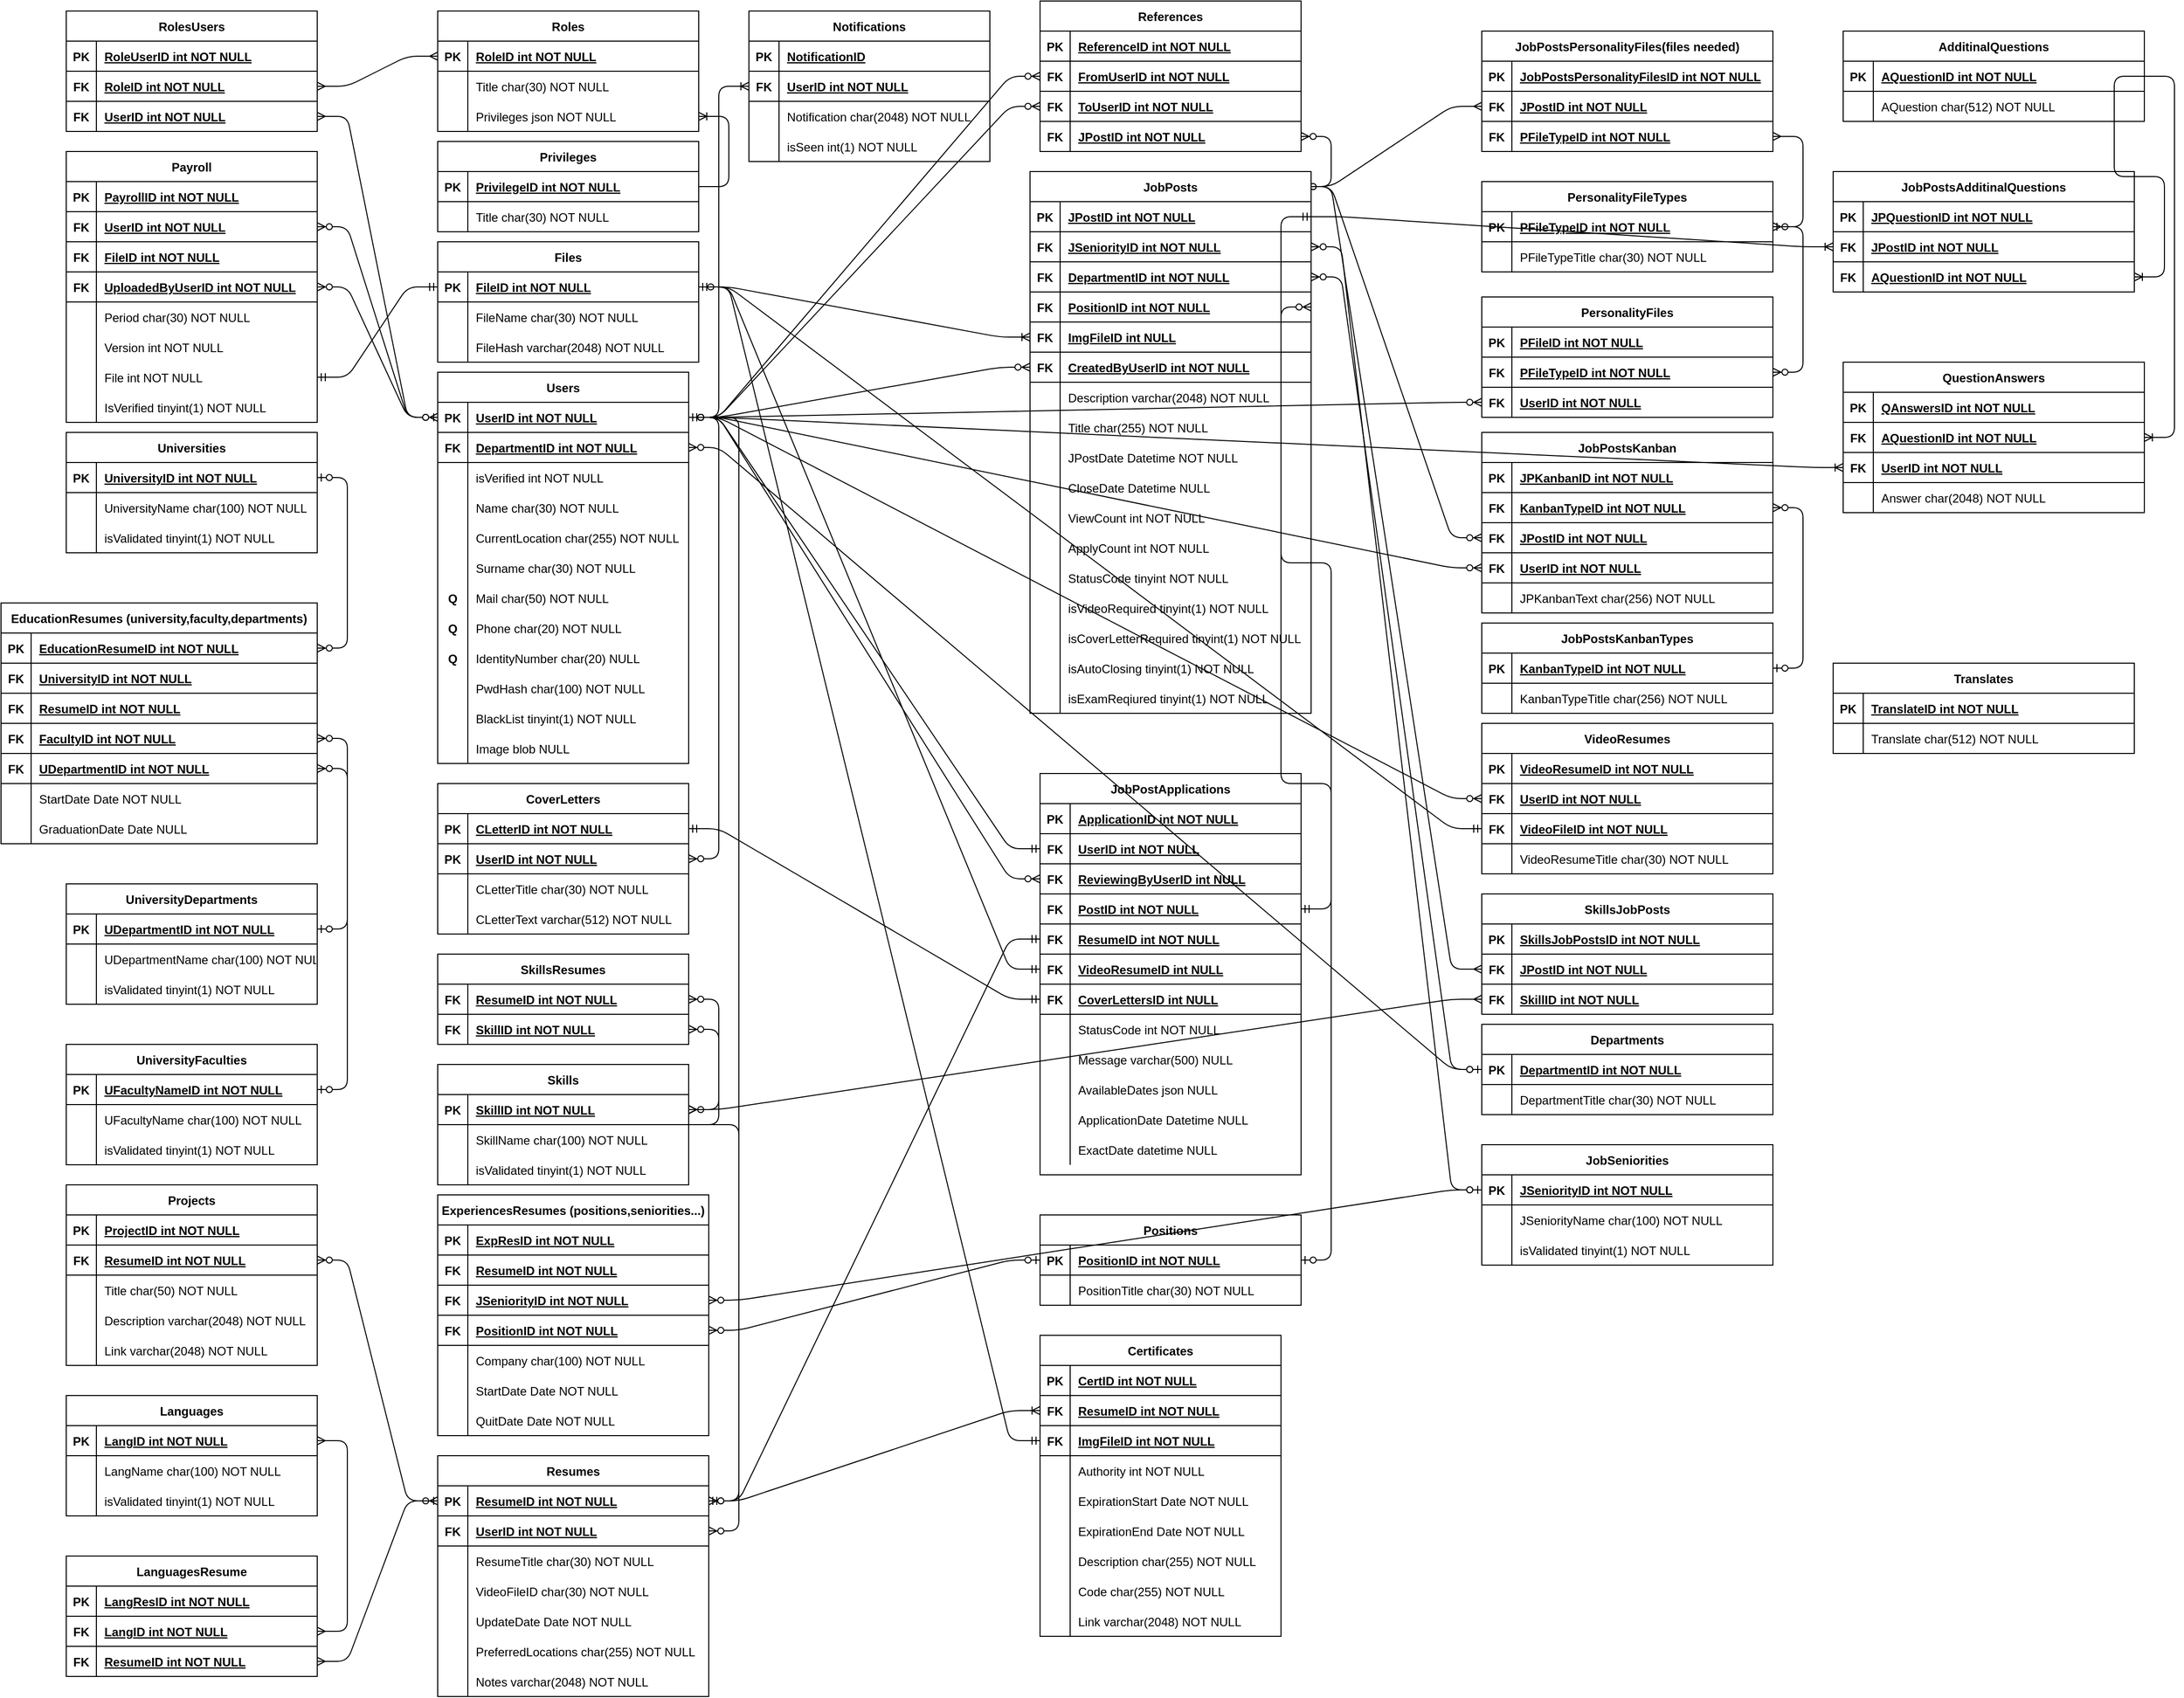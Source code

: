 <mxfile version="14.9.7" type="device"><diagram id="R2lEEEUBdFMjLlhIrx00" name="Page-1"><mxGraphModel dx="1422" dy="702" grid="1" gridSize="10" guides="1" tooltips="1" connect="1" arrows="1" fold="1" page="1" pageScale="1" pageWidth="1500" pageHeight="2500" math="0" shadow="0" extFonts="Permanent Marker^https://fonts.googleapis.com/css?family=Permanent+Marker"><root><mxCell id="0"/><mxCell id="1" parent="0"/><mxCell id="KyGqNHc7HaIW4SxSBKOE-40" value="Users" style="shape=table;startSize=30;container=1;collapsible=1;childLayout=tableLayout;fixedRows=1;rowLines=0;fontStyle=1;align=center;resizeLast=1;" parent="1" vertex="1"><mxGeometry x="480" y="370" width="250" height="390" as="geometry"/></mxCell><mxCell id="KyGqNHc7HaIW4SxSBKOE-41" value="" style="shape=partialRectangle;collapsible=0;dropTarget=0;pointerEvents=0;fillColor=none;points=[[0,0.5],[1,0.5]];portConstraint=eastwest;top=0;left=0;right=0;bottom=1;" parent="KyGqNHc7HaIW4SxSBKOE-40" vertex="1"><mxGeometry y="30" width="250" height="30" as="geometry"/></mxCell><mxCell id="KyGqNHc7HaIW4SxSBKOE-42" value="PK" style="shape=partialRectangle;overflow=hidden;connectable=0;fillColor=none;top=0;left=0;bottom=0;right=0;fontStyle=1;" parent="KyGqNHc7HaIW4SxSBKOE-41" vertex="1"><mxGeometry width="30" height="30" as="geometry"/></mxCell><mxCell id="KyGqNHc7HaIW4SxSBKOE-43" value="UserID int NOT NULL " style="shape=partialRectangle;overflow=hidden;connectable=0;fillColor=none;top=0;left=0;bottom=0;right=0;align=left;spacingLeft=6;fontStyle=5;" parent="KyGqNHc7HaIW4SxSBKOE-41" vertex="1"><mxGeometry x="30" width="220" height="30" as="geometry"/></mxCell><mxCell id="KyGqNHc7HaIW4SxSBKOE-549" value="" style="shape=partialRectangle;collapsible=0;dropTarget=0;pointerEvents=0;fillColor=none;top=0;left=0;bottom=1;right=0;points=[[0,0.5],[1,0.5]];portConstraint=eastwest;" parent="KyGqNHc7HaIW4SxSBKOE-40" vertex="1"><mxGeometry y="60" width="250" height="30" as="geometry"/></mxCell><mxCell id="KyGqNHc7HaIW4SxSBKOE-550" value="FK" style="shape=partialRectangle;connectable=0;fillColor=none;top=0;left=0;bottom=0;right=0;fontStyle=1;overflow=hidden;" parent="KyGqNHc7HaIW4SxSBKOE-549" vertex="1"><mxGeometry width="30" height="30" as="geometry"/></mxCell><mxCell id="KyGqNHc7HaIW4SxSBKOE-551" value="DepartmentID int NOT NULL" style="shape=partialRectangle;connectable=0;fillColor=none;top=0;left=0;bottom=0;right=0;align=left;spacingLeft=6;fontStyle=5;overflow=hidden;" parent="KyGqNHc7HaIW4SxSBKOE-549" vertex="1"><mxGeometry x="30" width="220" height="30" as="geometry"/></mxCell><mxCell id="KyGqNHc7HaIW4SxSBKOE-44" value="" style="shape=partialRectangle;collapsible=0;dropTarget=0;pointerEvents=0;fillColor=none;points=[[0,0.5],[1,0.5]];portConstraint=eastwest;top=0;left=0;right=0;bottom=0;" parent="KyGqNHc7HaIW4SxSBKOE-40" vertex="1"><mxGeometry y="90" width="250" height="30" as="geometry"/></mxCell><mxCell id="KyGqNHc7HaIW4SxSBKOE-45" value="" style="shape=partialRectangle;overflow=hidden;connectable=0;fillColor=none;top=0;left=0;bottom=0;right=0;" parent="KyGqNHc7HaIW4SxSBKOE-44" vertex="1"><mxGeometry width="30" height="30" as="geometry"/></mxCell><mxCell id="KyGqNHc7HaIW4SxSBKOE-46" value="isVerified int NOT NULL" style="shape=partialRectangle;overflow=hidden;connectable=0;fillColor=none;top=0;left=0;bottom=0;right=0;align=left;spacingLeft=6;" parent="KyGqNHc7HaIW4SxSBKOE-44" vertex="1"><mxGeometry x="30" width="220" height="30" as="geometry"/></mxCell><mxCell id="KyGqNHc7HaIW4SxSBKOE-48" value="" style="shape=partialRectangle;collapsible=0;dropTarget=0;pointerEvents=0;fillColor=none;top=0;left=0;bottom=0;right=0;points=[[0,0.5],[1,0.5]];portConstraint=eastwest;" parent="KyGqNHc7HaIW4SxSBKOE-40" vertex="1"><mxGeometry y="120" width="250" height="30" as="geometry"/></mxCell><mxCell id="KyGqNHc7HaIW4SxSBKOE-49" value="" style="shape=partialRectangle;connectable=0;fillColor=none;top=0;left=0;bottom=0;right=0;editable=1;overflow=hidden;" parent="KyGqNHc7HaIW4SxSBKOE-48" vertex="1"><mxGeometry width="30" height="30" as="geometry"/></mxCell><mxCell id="KyGqNHc7HaIW4SxSBKOE-50" value="Name char(30) NOT NULL" style="shape=partialRectangle;connectable=0;fillColor=none;top=0;left=0;bottom=0;right=0;align=left;spacingLeft=6;overflow=hidden;" parent="KyGqNHc7HaIW4SxSBKOE-48" vertex="1"><mxGeometry x="30" width="220" height="30" as="geometry"/></mxCell><mxCell id="vdLkvA3qOIQBj-1H6Rl5-71" value="" style="shape=partialRectangle;collapsible=0;dropTarget=0;pointerEvents=0;fillColor=none;top=0;left=0;bottom=0;right=0;points=[[0,0.5],[1,0.5]];portConstraint=eastwest;" parent="KyGqNHc7HaIW4SxSBKOE-40" vertex="1"><mxGeometry y="150" width="250" height="30" as="geometry"/></mxCell><mxCell id="vdLkvA3qOIQBj-1H6Rl5-72" value="" style="shape=partialRectangle;connectable=0;fillColor=none;top=0;left=0;bottom=0;right=0;editable=1;overflow=hidden;" parent="vdLkvA3qOIQBj-1H6Rl5-71" vertex="1"><mxGeometry width="30" height="30" as="geometry"/></mxCell><mxCell id="vdLkvA3qOIQBj-1H6Rl5-73" value="CurrentLocation char(255) NOT NULL" style="shape=partialRectangle;connectable=0;fillColor=none;top=0;left=0;bottom=0;right=0;align=left;spacingLeft=6;overflow=hidden;" parent="vdLkvA3qOIQBj-1H6Rl5-71" vertex="1"><mxGeometry x="30" width="220" height="30" as="geometry"/></mxCell><mxCell id="KyGqNHc7HaIW4SxSBKOE-52" value="" style="shape=partialRectangle;collapsible=0;dropTarget=0;pointerEvents=0;fillColor=none;top=0;left=0;bottom=0;right=0;points=[[0,0.5],[1,0.5]];portConstraint=eastwest;" parent="KyGqNHc7HaIW4SxSBKOE-40" vertex="1"><mxGeometry y="180" width="250" height="30" as="geometry"/></mxCell><mxCell id="KyGqNHc7HaIW4SxSBKOE-53" value="" style="shape=partialRectangle;connectable=0;fillColor=none;top=0;left=0;bottom=0;right=0;editable=1;overflow=hidden;" parent="KyGqNHc7HaIW4SxSBKOE-52" vertex="1"><mxGeometry width="30" height="30" as="geometry"/></mxCell><mxCell id="KyGqNHc7HaIW4SxSBKOE-54" value="Surname char(30) NOT NULL" style="shape=partialRectangle;connectable=0;fillColor=none;top=0;left=0;bottom=0;right=0;align=left;spacingLeft=6;overflow=hidden;" parent="KyGqNHc7HaIW4SxSBKOE-52" vertex="1"><mxGeometry x="30" width="220" height="30" as="geometry"/></mxCell><mxCell id="KyGqNHc7HaIW4SxSBKOE-64" value="" style="shape=partialRectangle;collapsible=0;dropTarget=0;pointerEvents=0;fillColor=none;top=0;left=0;bottom=0;right=0;points=[[0,0.5],[1,0.5]];portConstraint=eastwest;" parent="KyGqNHc7HaIW4SxSBKOE-40" vertex="1"><mxGeometry y="210" width="250" height="30" as="geometry"/></mxCell><mxCell id="KyGqNHc7HaIW4SxSBKOE-65" value="Q" style="shape=partialRectangle;connectable=0;fillColor=none;top=0;left=0;bottom=0;right=0;editable=1;overflow=hidden;fontStyle=1" parent="KyGqNHc7HaIW4SxSBKOE-64" vertex="1"><mxGeometry width="30" height="30" as="geometry"/></mxCell><mxCell id="KyGqNHc7HaIW4SxSBKOE-66" value="Mail char(50) NOT NULL" style="shape=partialRectangle;connectable=0;fillColor=none;top=0;left=0;bottom=0;right=0;align=left;spacingLeft=6;overflow=hidden;" parent="KyGqNHc7HaIW4SxSBKOE-64" vertex="1"><mxGeometry x="30" width="220" height="30" as="geometry"/></mxCell><mxCell id="KyGqNHc7HaIW4SxSBKOE-68" value="" style="shape=partialRectangle;collapsible=0;dropTarget=0;pointerEvents=0;fillColor=none;top=0;left=0;bottom=0;right=0;points=[[0,0.5],[1,0.5]];portConstraint=eastwest;" parent="KyGqNHc7HaIW4SxSBKOE-40" vertex="1"><mxGeometry y="240" width="250" height="30" as="geometry"/></mxCell><mxCell id="KyGqNHc7HaIW4SxSBKOE-69" value="Q" style="shape=partialRectangle;connectable=0;fillColor=none;top=0;left=0;bottom=0;right=0;editable=1;overflow=hidden;fontStyle=1" parent="KyGqNHc7HaIW4SxSBKOE-68" vertex="1"><mxGeometry width="30" height="30" as="geometry"/></mxCell><mxCell id="KyGqNHc7HaIW4SxSBKOE-70" value="Phone char(20) NOT NULL" style="shape=partialRectangle;connectable=0;fillColor=none;top=0;left=0;bottom=0;right=0;align=left;spacingLeft=6;overflow=hidden;" parent="KyGqNHc7HaIW4SxSBKOE-68" vertex="1"><mxGeometry x="30" width="220" height="30" as="geometry"/></mxCell><mxCell id="KyGqNHc7HaIW4SxSBKOE-72" value="" style="shape=partialRectangle;collapsible=0;dropTarget=0;pointerEvents=0;fillColor=none;top=0;left=0;bottom=0;right=0;points=[[0,0.5],[1,0.5]];portConstraint=eastwest;" parent="KyGqNHc7HaIW4SxSBKOE-40" vertex="1"><mxGeometry y="270" width="250" height="30" as="geometry"/></mxCell><mxCell id="KyGqNHc7HaIW4SxSBKOE-73" value="Q" style="shape=partialRectangle;connectable=0;fillColor=none;top=0;left=0;bottom=0;right=0;editable=1;overflow=hidden;fontStyle=1" parent="KyGqNHc7HaIW4SxSBKOE-72" vertex="1"><mxGeometry width="30" height="30" as="geometry"/></mxCell><mxCell id="KyGqNHc7HaIW4SxSBKOE-74" value="IdentityNumber char(20) NULL" style="shape=partialRectangle;connectable=0;fillColor=none;top=0;left=0;bottom=0;right=0;align=left;spacingLeft=6;overflow=hidden;" parent="KyGqNHc7HaIW4SxSBKOE-72" vertex="1"><mxGeometry x="30" width="220" height="30" as="geometry"/></mxCell><mxCell id="KyGqNHc7HaIW4SxSBKOE-56" value="" style="shape=partialRectangle;collapsible=0;dropTarget=0;pointerEvents=0;fillColor=none;top=0;left=0;bottom=0;right=0;points=[[0,0.5],[1,0.5]];portConstraint=eastwest;" parent="KyGqNHc7HaIW4SxSBKOE-40" vertex="1"><mxGeometry y="300" width="250" height="30" as="geometry"/></mxCell><mxCell id="KyGqNHc7HaIW4SxSBKOE-57" value="" style="shape=partialRectangle;connectable=0;fillColor=none;top=0;left=0;bottom=0;right=0;editable=1;overflow=hidden;" parent="KyGqNHc7HaIW4SxSBKOE-56" vertex="1"><mxGeometry width="30" height="30" as="geometry"/></mxCell><mxCell id="KyGqNHc7HaIW4SxSBKOE-58" value="PwdHash char(100) NOT NULL" style="shape=partialRectangle;connectable=0;fillColor=none;top=0;left=0;bottom=0;right=0;align=left;spacingLeft=6;overflow=hidden;" parent="KyGqNHc7HaIW4SxSBKOE-56" vertex="1"><mxGeometry x="30" width="220" height="30" as="geometry"/></mxCell><mxCell id="BHdKA8HzgJ0BzYtVSAcq-162" value="" style="shape=partialRectangle;collapsible=0;dropTarget=0;pointerEvents=0;fillColor=none;top=0;left=0;bottom=0;right=0;points=[[0,0.5],[1,0.5]];portConstraint=eastwest;" parent="KyGqNHc7HaIW4SxSBKOE-40" vertex="1"><mxGeometry y="330" width="250" height="30" as="geometry"/></mxCell><mxCell id="BHdKA8HzgJ0BzYtVSAcq-163" value="" style="shape=partialRectangle;connectable=0;fillColor=none;top=0;left=0;bottom=0;right=0;editable=1;overflow=hidden;" parent="BHdKA8HzgJ0BzYtVSAcq-162" vertex="1"><mxGeometry width="30" height="30" as="geometry"/></mxCell><mxCell id="BHdKA8HzgJ0BzYtVSAcq-164" value="BlackList tinyint(1) NOT NULL" style="shape=partialRectangle;connectable=0;fillColor=none;top=0;left=0;bottom=0;right=0;align=left;spacingLeft=6;overflow=hidden;" parent="BHdKA8HzgJ0BzYtVSAcq-162" vertex="1"><mxGeometry x="30" width="220" height="30" as="geometry"/></mxCell><mxCell id="BHdKA8HzgJ0BzYtVSAcq-178" value="" style="shape=partialRectangle;collapsible=0;dropTarget=0;pointerEvents=0;fillColor=none;top=0;left=0;bottom=0;right=0;points=[[0,0.5],[1,0.5]];portConstraint=eastwest;" parent="KyGqNHc7HaIW4SxSBKOE-40" vertex="1"><mxGeometry y="360" width="250" height="30" as="geometry"/></mxCell><mxCell id="BHdKA8HzgJ0BzYtVSAcq-179" value="" style="shape=partialRectangle;connectable=0;fillColor=none;top=0;left=0;bottom=0;right=0;editable=1;overflow=hidden;" parent="BHdKA8HzgJ0BzYtVSAcq-178" vertex="1"><mxGeometry width="30" height="30" as="geometry"/></mxCell><mxCell id="BHdKA8HzgJ0BzYtVSAcq-180" value="Image blob NULL" style="shape=partialRectangle;connectable=0;fillColor=none;top=0;left=0;bottom=0;right=0;align=left;spacingLeft=6;overflow=hidden;" parent="BHdKA8HzgJ0BzYtVSAcq-178" vertex="1"><mxGeometry x="30" width="220" height="30" as="geometry"/></mxCell><mxCell id="KyGqNHc7HaIW4SxSBKOE-115" value="Roles" style="shape=table;startSize=30;container=1;collapsible=1;childLayout=tableLayout;fixedRows=1;rowLines=0;fontStyle=1;align=center;resizeLast=1;" parent="1" vertex="1"><mxGeometry x="480" y="10" width="260" height="120" as="geometry"/></mxCell><mxCell id="KyGqNHc7HaIW4SxSBKOE-116" value="" style="shape=partialRectangle;collapsible=0;dropTarget=0;pointerEvents=0;fillColor=none;points=[[0,0.5],[1,0.5]];portConstraint=eastwest;top=0;left=0;right=0;bottom=1;" parent="KyGqNHc7HaIW4SxSBKOE-115" vertex="1"><mxGeometry y="30" width="260" height="30" as="geometry"/></mxCell><mxCell id="KyGqNHc7HaIW4SxSBKOE-117" value="PK" style="shape=partialRectangle;overflow=hidden;connectable=0;fillColor=none;top=0;left=0;bottom=0;right=0;fontStyle=1;" parent="KyGqNHc7HaIW4SxSBKOE-116" vertex="1"><mxGeometry width="30" height="30" as="geometry"/></mxCell><mxCell id="KyGqNHc7HaIW4SxSBKOE-118" value="RoleID int NOT NULL " style="shape=partialRectangle;overflow=hidden;connectable=0;fillColor=none;top=0;left=0;bottom=0;right=0;align=left;spacingLeft=6;fontStyle=5;" parent="KyGqNHc7HaIW4SxSBKOE-116" vertex="1"><mxGeometry x="30" width="230" height="30" as="geometry"/></mxCell><mxCell id="KyGqNHc7HaIW4SxSBKOE-122" value="" style="shape=partialRectangle;collapsible=0;dropTarget=0;pointerEvents=0;fillColor=none;points=[[0,0.5],[1,0.5]];portConstraint=eastwest;top=0;left=0;right=0;bottom=0;" parent="KyGqNHc7HaIW4SxSBKOE-115" vertex="1"><mxGeometry y="60" width="260" height="30" as="geometry"/></mxCell><mxCell id="KyGqNHc7HaIW4SxSBKOE-123" value="" style="shape=partialRectangle;overflow=hidden;connectable=0;fillColor=none;top=0;left=0;bottom=0;right=0;" parent="KyGqNHc7HaIW4SxSBKOE-122" vertex="1"><mxGeometry width="30" height="30" as="geometry"/></mxCell><mxCell id="KyGqNHc7HaIW4SxSBKOE-124" value="Title char(30) NOT NULL" style="shape=partialRectangle;overflow=hidden;connectable=0;fillColor=none;top=0;left=0;bottom=0;right=0;align=left;spacingLeft=6;" parent="KyGqNHc7HaIW4SxSBKOE-122" vertex="1"><mxGeometry x="30" width="230" height="30" as="geometry"/></mxCell><mxCell id="hRXS_imyXaESG9IY-yiK-9" value="" style="shape=partialRectangle;collapsible=0;dropTarget=0;pointerEvents=0;fillColor=none;points=[[0,0.5],[1,0.5]];portConstraint=eastwest;top=0;left=0;right=0;bottom=0;" vertex="1" parent="KyGqNHc7HaIW4SxSBKOE-115"><mxGeometry y="90" width="260" height="30" as="geometry"/></mxCell><mxCell id="hRXS_imyXaESG9IY-yiK-10" value="" style="shape=partialRectangle;overflow=hidden;connectable=0;fillColor=none;top=0;left=0;bottom=0;right=0;" vertex="1" parent="hRXS_imyXaESG9IY-yiK-9"><mxGeometry width="30" height="30" as="geometry"/></mxCell><mxCell id="hRXS_imyXaESG9IY-yiK-11" value="Privileges json NOT NULL" style="shape=partialRectangle;overflow=hidden;connectable=0;fillColor=none;top=0;left=0;bottom=0;right=0;align=left;spacingLeft=6;" vertex="1" parent="hRXS_imyXaESG9IY-yiK-9"><mxGeometry x="30" width="230" height="30" as="geometry"/></mxCell><mxCell id="KyGqNHc7HaIW4SxSBKOE-149" value="Payroll" style="shape=table;startSize=30;container=1;collapsible=1;childLayout=tableLayout;fixedRows=1;rowLines=0;fontStyle=1;align=center;resizeLast=1;" parent="1" vertex="1"><mxGeometry x="110" y="150" width="250" height="270" as="geometry"/></mxCell><mxCell id="KyGqNHc7HaIW4SxSBKOE-150" value="" style="shape=partialRectangle;collapsible=0;dropTarget=0;pointerEvents=0;fillColor=none;points=[[0,0.5],[1,0.5]];portConstraint=eastwest;top=0;left=0;right=0;bottom=1;" parent="KyGqNHc7HaIW4SxSBKOE-149" vertex="1"><mxGeometry y="30" width="250" height="30" as="geometry"/></mxCell><mxCell id="KyGqNHc7HaIW4SxSBKOE-151" value="PK" style="shape=partialRectangle;overflow=hidden;connectable=0;fillColor=none;top=0;left=0;bottom=0;right=0;fontStyle=1;" parent="KyGqNHc7HaIW4SxSBKOE-150" vertex="1"><mxGeometry width="30" height="30" as="geometry"/></mxCell><mxCell id="KyGqNHc7HaIW4SxSBKOE-152" value="PayrollID int NOT NULL " style="shape=partialRectangle;overflow=hidden;connectable=0;fillColor=none;top=0;left=0;bottom=0;right=0;align=left;spacingLeft=6;fontStyle=5;" parent="KyGqNHc7HaIW4SxSBKOE-150" vertex="1"><mxGeometry x="30" width="220" height="30" as="geometry"/></mxCell><mxCell id="KyGqNHc7HaIW4SxSBKOE-187" value="" style="shape=partialRectangle;collapsible=0;dropTarget=0;pointerEvents=0;fillColor=none;top=0;left=0;bottom=1;right=0;points=[[0,0.5],[1,0.5]];portConstraint=eastwest;" parent="KyGqNHc7HaIW4SxSBKOE-149" vertex="1"><mxGeometry y="60" width="250" height="30" as="geometry"/></mxCell><mxCell id="KyGqNHc7HaIW4SxSBKOE-188" value="FK" style="shape=partialRectangle;connectable=0;fillColor=none;top=0;left=0;bottom=0;right=0;fontStyle=1;overflow=hidden;" parent="KyGqNHc7HaIW4SxSBKOE-187" vertex="1"><mxGeometry width="30" height="30" as="geometry"/></mxCell><mxCell id="KyGqNHc7HaIW4SxSBKOE-189" value="UserID int NOT NULL" style="shape=partialRectangle;connectable=0;fillColor=none;top=0;left=0;bottom=0;right=0;align=left;spacingLeft=6;fontStyle=5;overflow=hidden;" parent="KyGqNHc7HaIW4SxSBKOE-187" vertex="1"><mxGeometry x="30" width="220" height="30" as="geometry"/></mxCell><mxCell id="81sviKuRClGpau94ti9s-51" value="" style="shape=partialRectangle;collapsible=0;dropTarget=0;pointerEvents=0;fillColor=none;top=0;left=0;bottom=1;right=0;points=[[0,0.5],[1,0.5]];portConstraint=eastwest;" parent="KyGqNHc7HaIW4SxSBKOE-149" vertex="1"><mxGeometry y="90" width="250" height="30" as="geometry"/></mxCell><mxCell id="81sviKuRClGpau94ti9s-52" value="FK" style="shape=partialRectangle;connectable=0;fillColor=none;top=0;left=0;bottom=0;right=0;fontStyle=1;overflow=hidden;" parent="81sviKuRClGpau94ti9s-51" vertex="1"><mxGeometry width="30" height="30" as="geometry"/></mxCell><mxCell id="81sviKuRClGpau94ti9s-53" value="FileID int NOT NULL" style="shape=partialRectangle;connectable=0;fillColor=none;top=0;left=0;bottom=0;right=0;align=left;spacingLeft=6;fontStyle=5;overflow=hidden;" parent="81sviKuRClGpau94ti9s-51" vertex="1"><mxGeometry x="30" width="220" height="30" as="geometry"/></mxCell><mxCell id="KyGqNHc7HaIW4SxSBKOE-271" value="" style="shape=partialRectangle;collapsible=0;dropTarget=0;pointerEvents=0;fillColor=none;top=0;left=0;bottom=1;right=0;points=[[0,0.5],[1,0.5]];portConstraint=eastwest;" parent="KyGqNHc7HaIW4SxSBKOE-149" vertex="1"><mxGeometry y="120" width="250" height="30" as="geometry"/></mxCell><mxCell id="KyGqNHc7HaIW4SxSBKOE-272" value="FK" style="shape=partialRectangle;connectable=0;fillColor=none;top=0;left=0;bottom=0;right=0;fontStyle=1;overflow=hidden;" parent="KyGqNHc7HaIW4SxSBKOE-271" vertex="1"><mxGeometry width="30" height="30" as="geometry"/></mxCell><mxCell id="KyGqNHc7HaIW4SxSBKOE-273" value="UploadedByUserID int NOT NULL" style="shape=partialRectangle;connectable=0;fillColor=none;top=0;left=0;bottom=0;right=0;align=left;spacingLeft=6;fontStyle=5;overflow=hidden;" parent="KyGqNHc7HaIW4SxSBKOE-271" vertex="1"><mxGeometry x="30" width="220" height="30" as="geometry"/></mxCell><mxCell id="KyGqNHc7HaIW4SxSBKOE-153" value="" style="shape=partialRectangle;collapsible=0;dropTarget=0;pointerEvents=0;fillColor=none;points=[[0,0.5],[1,0.5]];portConstraint=eastwest;top=0;left=0;right=0;bottom=0;" parent="KyGqNHc7HaIW4SxSBKOE-149" vertex="1"><mxGeometry y="150" width="250" height="30" as="geometry"/></mxCell><mxCell id="KyGqNHc7HaIW4SxSBKOE-154" value="" style="shape=partialRectangle;overflow=hidden;connectable=0;fillColor=none;top=0;left=0;bottom=0;right=0;" parent="KyGqNHc7HaIW4SxSBKOE-153" vertex="1"><mxGeometry width="30" height="30" as="geometry"/></mxCell><mxCell id="KyGqNHc7HaIW4SxSBKOE-155" value="Period char(30) NOT NULL" style="shape=partialRectangle;overflow=hidden;connectable=0;fillColor=none;top=0;left=0;bottom=0;right=0;align=left;spacingLeft=6;" parent="KyGqNHc7HaIW4SxSBKOE-153" vertex="1"><mxGeometry x="30" width="220" height="30" as="geometry"/></mxCell><mxCell id="KyGqNHc7HaIW4SxSBKOE-171" value="" style="shape=partialRectangle;collapsible=0;dropTarget=0;pointerEvents=0;fillColor=none;points=[[0,0.5],[1,0.5]];portConstraint=eastwest;top=0;left=0;right=0;bottom=0;" parent="KyGqNHc7HaIW4SxSBKOE-149" vertex="1"><mxGeometry y="180" width="250" height="30" as="geometry"/></mxCell><mxCell id="KyGqNHc7HaIW4SxSBKOE-172" value="" style="shape=partialRectangle;overflow=hidden;connectable=0;fillColor=none;top=0;left=0;bottom=0;right=0;" parent="KyGqNHc7HaIW4SxSBKOE-171" vertex="1"><mxGeometry width="30" height="30" as="geometry"/></mxCell><mxCell id="KyGqNHc7HaIW4SxSBKOE-173" value="Version int NOT NULL" style="shape=partialRectangle;overflow=hidden;connectable=0;fillColor=none;top=0;left=0;bottom=0;right=0;align=left;spacingLeft=6;" parent="KyGqNHc7HaIW4SxSBKOE-171" vertex="1"><mxGeometry x="30" width="220" height="30" as="geometry"/></mxCell><mxCell id="KyGqNHc7HaIW4SxSBKOE-174" value="" style="shape=partialRectangle;collapsible=0;dropTarget=0;pointerEvents=0;fillColor=none;points=[[0,0.5],[1,0.5]];portConstraint=eastwest;top=0;left=0;right=0;bottom=0;" parent="KyGqNHc7HaIW4SxSBKOE-149" vertex="1"><mxGeometry y="210" width="250" height="30" as="geometry"/></mxCell><mxCell id="KyGqNHc7HaIW4SxSBKOE-175" value="" style="shape=partialRectangle;overflow=hidden;connectable=0;fillColor=none;top=0;left=0;bottom=0;right=0;fontStyle=1" parent="KyGqNHc7HaIW4SxSBKOE-174" vertex="1"><mxGeometry width="30" height="30" as="geometry"/></mxCell><mxCell id="KyGqNHc7HaIW4SxSBKOE-176" value="File int NOT NULL" style="shape=partialRectangle;overflow=hidden;connectable=0;fillColor=none;top=0;left=0;bottom=0;right=0;align=left;spacingLeft=6;fontStyle=0" parent="KyGqNHc7HaIW4SxSBKOE-174" vertex="1"><mxGeometry x="30" width="220" height="30" as="geometry"/></mxCell><mxCell id="KyGqNHc7HaIW4SxSBKOE-183" value="" style="shape=partialRectangle;collapsible=0;dropTarget=0;pointerEvents=0;fillColor=none;points=[[0,0.5],[1,0.5]];portConstraint=eastwest;top=0;left=0;right=0;bottom=0;" parent="KyGqNHc7HaIW4SxSBKOE-149" vertex="1"><mxGeometry y="240" width="250" height="30" as="geometry"/></mxCell><mxCell id="KyGqNHc7HaIW4SxSBKOE-184" value="" style="shape=partialRectangle;overflow=hidden;connectable=0;fillColor=none;top=0;left=0;bottom=0;right=0;" parent="KyGqNHc7HaIW4SxSBKOE-183" vertex="1"><mxGeometry width="30" height="30" as="geometry"/></mxCell><mxCell id="KyGqNHc7HaIW4SxSBKOE-185" value="IsVerified tinyint(1) NOT NULL" style="shape=partialRectangle;overflow=hidden;connectable=0;fillColor=none;top=0;left=0;bottom=0;right=0;align=left;spacingLeft=6;" parent="KyGqNHc7HaIW4SxSBKOE-183" vertex="1"><mxGeometry x="30" width="220" height="30" as="geometry"/></mxCell><mxCell id="KyGqNHc7HaIW4SxSBKOE-316" value="Positions" style="shape=table;startSize=30;container=1;collapsible=1;childLayout=tableLayout;fixedRows=1;rowLines=0;fontStyle=1;align=center;resizeLast=1;fillColor=none;" parent="1" vertex="1"><mxGeometry x="1080" y="1210" width="260" height="90" as="geometry"/></mxCell><mxCell id="KyGqNHc7HaIW4SxSBKOE-317" value="" style="shape=partialRectangle;collapsible=0;dropTarget=0;pointerEvents=0;fillColor=none;top=0;left=0;bottom=1;right=0;points=[[0,0.5],[1,0.5]];portConstraint=eastwest;" parent="KyGqNHc7HaIW4SxSBKOE-316" vertex="1"><mxGeometry y="30" width="260" height="30" as="geometry"/></mxCell><mxCell id="KyGqNHc7HaIW4SxSBKOE-318" value="PK" style="shape=partialRectangle;connectable=0;fillColor=none;top=0;left=0;bottom=0;right=0;fontStyle=1;overflow=hidden;" parent="KyGqNHc7HaIW4SxSBKOE-317" vertex="1"><mxGeometry width="30" height="30" as="geometry"/></mxCell><mxCell id="KyGqNHc7HaIW4SxSBKOE-319" value="PositionID int NOT NULL" style="shape=partialRectangle;connectable=0;fillColor=none;top=0;left=0;bottom=0;right=0;align=left;spacingLeft=6;fontStyle=5;overflow=hidden;" parent="KyGqNHc7HaIW4SxSBKOE-317" vertex="1"><mxGeometry x="30" width="230" height="30" as="geometry"/></mxCell><mxCell id="KyGqNHc7HaIW4SxSBKOE-320" value="" style="shape=partialRectangle;collapsible=0;dropTarget=0;pointerEvents=0;fillColor=none;top=0;left=0;bottom=0;right=0;points=[[0,0.5],[1,0.5]];portConstraint=eastwest;" parent="KyGqNHc7HaIW4SxSBKOE-316" vertex="1"><mxGeometry y="60" width="260" height="30" as="geometry"/></mxCell><mxCell id="KyGqNHc7HaIW4SxSBKOE-321" value="" style="shape=partialRectangle;connectable=0;fillColor=none;top=0;left=0;bottom=0;right=0;editable=1;overflow=hidden;" parent="KyGqNHc7HaIW4SxSBKOE-320" vertex="1"><mxGeometry width="30" height="30" as="geometry"/></mxCell><mxCell id="KyGqNHc7HaIW4SxSBKOE-322" value="PositionTitle char(30) NOT NULL" style="shape=partialRectangle;connectable=0;fillColor=none;top=0;left=0;bottom=0;right=0;align=left;spacingLeft=6;overflow=hidden;" parent="KyGqNHc7HaIW4SxSBKOE-320" vertex="1"><mxGeometry x="30" width="230" height="30" as="geometry"/></mxCell><mxCell id="KyGqNHc7HaIW4SxSBKOE-329" value="JobPostApplications" style="shape=table;startSize=30;container=1;collapsible=1;childLayout=tableLayout;fixedRows=1;rowLines=0;fontStyle=1;align=center;resizeLast=1;fillColor=none;" parent="1" vertex="1"><mxGeometry x="1080" y="770" width="260" height="400" as="geometry"/></mxCell><mxCell id="KyGqNHc7HaIW4SxSBKOE-330" value="" style="shape=partialRectangle;collapsible=0;dropTarget=0;pointerEvents=0;fillColor=none;top=0;left=0;bottom=1;right=0;points=[[0,0.5],[1,0.5]];portConstraint=eastwest;" parent="KyGqNHc7HaIW4SxSBKOE-329" vertex="1"><mxGeometry y="30" width="260" height="30" as="geometry"/></mxCell><mxCell id="KyGqNHc7HaIW4SxSBKOE-331" value="PK" style="shape=partialRectangle;connectable=0;fillColor=none;top=0;left=0;bottom=0;right=0;fontStyle=1;overflow=hidden;" parent="KyGqNHc7HaIW4SxSBKOE-330" vertex="1"><mxGeometry width="30" height="30" as="geometry"/></mxCell><mxCell id="KyGqNHc7HaIW4SxSBKOE-332" value="ApplicationID int NOT NULL" style="shape=partialRectangle;connectable=0;fillColor=none;top=0;left=0;bottom=0;right=0;align=left;spacingLeft=6;fontStyle=5;overflow=hidden;" parent="KyGqNHc7HaIW4SxSBKOE-330" vertex="1"><mxGeometry x="30" width="230" height="30" as="geometry"/></mxCell><mxCell id="KyGqNHc7HaIW4SxSBKOE-342" value="" style="shape=partialRectangle;collapsible=0;dropTarget=0;pointerEvents=0;fillColor=none;top=0;left=0;bottom=1;right=0;points=[[0,0.5],[1,0.5]];portConstraint=eastwest;" parent="KyGqNHc7HaIW4SxSBKOE-329" vertex="1"><mxGeometry y="60" width="260" height="30" as="geometry"/></mxCell><mxCell id="KyGqNHc7HaIW4SxSBKOE-343" value="FK" style="shape=partialRectangle;connectable=0;fillColor=none;top=0;left=0;bottom=0;right=0;fontStyle=1;overflow=hidden;" parent="KyGqNHc7HaIW4SxSBKOE-342" vertex="1"><mxGeometry width="30" height="30" as="geometry"/></mxCell><mxCell id="KyGqNHc7HaIW4SxSBKOE-344" value="UserID int NOT NULL" style="shape=partialRectangle;connectable=0;fillColor=none;top=0;left=0;bottom=0;right=0;align=left;spacingLeft=6;fontStyle=5;overflow=hidden;" parent="KyGqNHc7HaIW4SxSBKOE-342" vertex="1"><mxGeometry x="30" width="230" height="30" as="geometry"/></mxCell><mxCell id="KyGqNHc7HaIW4SxSBKOE-345" value="" style="shape=partialRectangle;collapsible=0;dropTarget=0;pointerEvents=0;fillColor=none;top=0;left=0;bottom=1;right=0;points=[[0,0.5],[1,0.5]];portConstraint=eastwest;" parent="KyGqNHc7HaIW4SxSBKOE-329" vertex="1"><mxGeometry y="90" width="260" height="30" as="geometry"/></mxCell><mxCell id="KyGqNHc7HaIW4SxSBKOE-346" value="FK" style="shape=partialRectangle;connectable=0;fillColor=none;top=0;left=0;bottom=0;right=0;fontStyle=1;overflow=hidden;" parent="KyGqNHc7HaIW4SxSBKOE-345" vertex="1"><mxGeometry width="30" height="30" as="geometry"/></mxCell><mxCell id="KyGqNHc7HaIW4SxSBKOE-347" value="ReviewingByUserID int NULL" style="shape=partialRectangle;connectable=0;fillColor=none;top=0;left=0;bottom=0;right=0;align=left;spacingLeft=6;fontStyle=5;overflow=hidden;" parent="KyGqNHc7HaIW4SxSBKOE-345" vertex="1"><mxGeometry x="30" width="230" height="30" as="geometry"/></mxCell><mxCell id="KyGqNHc7HaIW4SxSBKOE-348" value="" style="shape=partialRectangle;collapsible=0;dropTarget=0;pointerEvents=0;fillColor=none;top=0;left=0;bottom=1;right=0;points=[[0,0.5],[1,0.5]];portConstraint=eastwest;" parent="KyGqNHc7HaIW4SxSBKOE-329" vertex="1"><mxGeometry y="120" width="260" height="30" as="geometry"/></mxCell><mxCell id="KyGqNHc7HaIW4SxSBKOE-349" value="FK" style="shape=partialRectangle;connectable=0;fillColor=none;top=0;left=0;bottom=0;right=0;fontStyle=1;overflow=hidden;" parent="KyGqNHc7HaIW4SxSBKOE-348" vertex="1"><mxGeometry width="30" height="30" as="geometry"/></mxCell><mxCell id="KyGqNHc7HaIW4SxSBKOE-350" value="PostID int NOT NULL" style="shape=partialRectangle;connectable=0;fillColor=none;top=0;left=0;bottom=0;right=0;align=left;spacingLeft=6;fontStyle=5;overflow=hidden;" parent="KyGqNHc7HaIW4SxSBKOE-348" vertex="1"><mxGeometry x="30" width="230" height="30" as="geometry"/></mxCell><mxCell id="KyGqNHc7HaIW4SxSBKOE-351" value="" style="shape=partialRectangle;collapsible=0;dropTarget=0;pointerEvents=0;fillColor=none;top=0;left=0;bottom=1;right=0;points=[[0,0.5],[1,0.5]];portConstraint=eastwest;" parent="KyGqNHc7HaIW4SxSBKOE-329" vertex="1"><mxGeometry y="150" width="260" height="30" as="geometry"/></mxCell><mxCell id="KyGqNHc7HaIW4SxSBKOE-352" value="FK" style="shape=partialRectangle;connectable=0;fillColor=none;top=0;left=0;bottom=0;right=0;fontStyle=1;overflow=hidden;" parent="KyGqNHc7HaIW4SxSBKOE-351" vertex="1"><mxGeometry width="30" height="30" as="geometry"/></mxCell><mxCell id="KyGqNHc7HaIW4SxSBKOE-353" value="ResumeID int NOT NULL" style="shape=partialRectangle;connectable=0;fillColor=none;top=0;left=0;bottom=0;right=0;align=left;spacingLeft=6;fontStyle=5;overflow=hidden;" parent="KyGqNHc7HaIW4SxSBKOE-351" vertex="1"><mxGeometry x="30" width="230" height="30" as="geometry"/></mxCell><mxCell id="KyGqNHc7HaIW4SxSBKOE-354" value="" style="shape=partialRectangle;collapsible=0;dropTarget=0;pointerEvents=0;fillColor=none;top=0;left=0;bottom=1;right=0;points=[[0,0.5],[1,0.5]];portConstraint=eastwest;" parent="KyGqNHc7HaIW4SxSBKOE-329" vertex="1"><mxGeometry y="180" width="260" height="30" as="geometry"/></mxCell><mxCell id="KyGqNHc7HaIW4SxSBKOE-355" value="FK" style="shape=partialRectangle;connectable=0;fillColor=none;top=0;left=0;bottom=0;right=0;fontStyle=1;overflow=hidden;" parent="KyGqNHc7HaIW4SxSBKOE-354" vertex="1"><mxGeometry width="30" height="30" as="geometry"/></mxCell><mxCell id="KyGqNHc7HaIW4SxSBKOE-356" value="VideoResumeID int NULL" style="shape=partialRectangle;connectable=0;fillColor=none;top=0;left=0;bottom=0;right=0;align=left;spacingLeft=6;fontStyle=5;overflow=hidden;" parent="KyGqNHc7HaIW4SxSBKOE-354" vertex="1"><mxGeometry x="30" width="230" height="30" as="geometry"/></mxCell><mxCell id="KyGqNHc7HaIW4SxSBKOE-357" value="" style="shape=partialRectangle;collapsible=0;dropTarget=0;pointerEvents=0;fillColor=none;top=0;left=0;bottom=1;right=0;points=[[0,0.5],[1,0.5]];portConstraint=eastwest;" parent="KyGqNHc7HaIW4SxSBKOE-329" vertex="1"><mxGeometry y="210" width="260" height="30" as="geometry"/></mxCell><mxCell id="KyGqNHc7HaIW4SxSBKOE-358" value="FK" style="shape=partialRectangle;connectable=0;fillColor=none;top=0;left=0;bottom=0;right=0;fontStyle=1;overflow=hidden;" parent="KyGqNHc7HaIW4SxSBKOE-357" vertex="1"><mxGeometry width="30" height="30" as="geometry"/></mxCell><mxCell id="KyGqNHc7HaIW4SxSBKOE-359" value="CoverLettersID int NULL" style="shape=partialRectangle;connectable=0;fillColor=none;top=0;left=0;bottom=0;right=0;align=left;spacingLeft=6;fontStyle=5;overflow=hidden;" parent="KyGqNHc7HaIW4SxSBKOE-357" vertex="1"><mxGeometry x="30" width="230" height="30" as="geometry"/></mxCell><mxCell id="KyGqNHc7HaIW4SxSBKOE-333" value="" style="shape=partialRectangle;collapsible=0;dropTarget=0;pointerEvents=0;fillColor=none;top=0;left=0;bottom=0;right=0;points=[[0,0.5],[1,0.5]];portConstraint=eastwest;" parent="KyGqNHc7HaIW4SxSBKOE-329" vertex="1"><mxGeometry y="240" width="260" height="30" as="geometry"/></mxCell><mxCell id="KyGqNHc7HaIW4SxSBKOE-334" value="" style="shape=partialRectangle;connectable=0;fillColor=none;top=0;left=0;bottom=0;right=0;editable=1;overflow=hidden;" parent="KyGqNHc7HaIW4SxSBKOE-333" vertex="1"><mxGeometry width="30" height="30" as="geometry"/></mxCell><mxCell id="KyGqNHc7HaIW4SxSBKOE-335" value="StatusCode int NOT NULL" style="shape=partialRectangle;connectable=0;fillColor=none;top=0;left=0;bottom=0;right=0;align=left;spacingLeft=6;overflow=hidden;" parent="KyGqNHc7HaIW4SxSBKOE-333" vertex="1"><mxGeometry x="30" width="230" height="30" as="geometry"/></mxCell><mxCell id="KyGqNHc7HaIW4SxSBKOE-336" value="" style="shape=partialRectangle;collapsible=0;dropTarget=0;pointerEvents=0;fillColor=none;top=0;left=0;bottom=0;right=0;points=[[0,0.5],[1,0.5]];portConstraint=eastwest;" parent="KyGqNHc7HaIW4SxSBKOE-329" vertex="1"><mxGeometry y="270" width="260" height="30" as="geometry"/></mxCell><mxCell id="KyGqNHc7HaIW4SxSBKOE-337" value="" style="shape=partialRectangle;connectable=0;fillColor=none;top=0;left=0;bottom=0;right=0;editable=1;overflow=hidden;" parent="KyGqNHc7HaIW4SxSBKOE-336" vertex="1"><mxGeometry width="30" height="30" as="geometry"/></mxCell><mxCell id="KyGqNHc7HaIW4SxSBKOE-338" value="Message varchar(500) NULL" style="shape=partialRectangle;connectable=0;fillColor=none;top=0;left=0;bottom=0;right=0;align=left;spacingLeft=6;overflow=hidden;" parent="KyGqNHc7HaIW4SxSBKOE-336" vertex="1"><mxGeometry x="30" width="230" height="30" as="geometry"/></mxCell><mxCell id="vdLkvA3qOIQBj-1H6Rl5-194" value="" style="shape=partialRectangle;collapsible=0;dropTarget=0;pointerEvents=0;fillColor=none;top=0;left=0;bottom=0;right=0;points=[[0,0.5],[1,0.5]];portConstraint=eastwest;" parent="KyGqNHc7HaIW4SxSBKOE-329" vertex="1"><mxGeometry y="300" width="260" height="30" as="geometry"/></mxCell><mxCell id="vdLkvA3qOIQBj-1H6Rl5-195" value="" style="shape=partialRectangle;connectable=0;fillColor=none;top=0;left=0;bottom=0;right=0;editable=1;overflow=hidden;" parent="vdLkvA3qOIQBj-1H6Rl5-194" vertex="1"><mxGeometry width="30" height="30" as="geometry"/></mxCell><mxCell id="vdLkvA3qOIQBj-1H6Rl5-196" value="AvailableDates json NULL" style="shape=partialRectangle;connectable=0;fillColor=none;top=0;left=0;bottom=0;right=0;align=left;spacingLeft=6;overflow=hidden;" parent="vdLkvA3qOIQBj-1H6Rl5-194" vertex="1"><mxGeometry x="30" width="230" height="30" as="geometry"/></mxCell><mxCell id="BHdKA8HzgJ0BzYtVSAcq-181" value="" style="shape=partialRectangle;collapsible=0;dropTarget=0;pointerEvents=0;fillColor=none;top=0;left=0;bottom=0;right=0;points=[[0,0.5],[1,0.5]];portConstraint=eastwest;" parent="KyGqNHc7HaIW4SxSBKOE-329" vertex="1"><mxGeometry y="330" width="260" height="30" as="geometry"/></mxCell><mxCell id="BHdKA8HzgJ0BzYtVSAcq-182" value="" style="shape=partialRectangle;connectable=0;fillColor=none;top=0;left=0;bottom=0;right=0;editable=1;overflow=hidden;" parent="BHdKA8HzgJ0BzYtVSAcq-181" vertex="1"><mxGeometry width="30" height="30" as="geometry"/></mxCell><mxCell id="BHdKA8HzgJ0BzYtVSAcq-183" value="ApplicationDate Datetime NULL" style="shape=partialRectangle;connectable=0;fillColor=none;top=0;left=0;bottom=0;right=0;align=left;spacingLeft=6;overflow=hidden;" parent="BHdKA8HzgJ0BzYtVSAcq-181" vertex="1"><mxGeometry x="30" width="230" height="30" as="geometry"/></mxCell><mxCell id="vdLkvA3qOIQBj-1H6Rl5-197" value="" style="shape=partialRectangle;collapsible=0;dropTarget=0;pointerEvents=0;fillColor=none;top=0;left=0;bottom=0;right=0;points=[[0,0.5],[1,0.5]];portConstraint=eastwest;" parent="KyGqNHc7HaIW4SxSBKOE-329" vertex="1"><mxGeometry y="360" width="260" height="30" as="geometry"/></mxCell><mxCell id="vdLkvA3qOIQBj-1H6Rl5-198" value="" style="shape=partialRectangle;connectable=0;fillColor=none;top=0;left=0;bottom=0;right=0;editable=1;overflow=hidden;" parent="vdLkvA3qOIQBj-1H6Rl5-197" vertex="1"><mxGeometry width="30" height="30" as="geometry"/></mxCell><mxCell id="vdLkvA3qOIQBj-1H6Rl5-199" value="ExactDate datetime NULL" style="shape=partialRectangle;connectable=0;fillColor=none;top=0;left=0;bottom=0;right=0;align=left;spacingLeft=6;overflow=hidden;" parent="vdLkvA3qOIQBj-1H6Rl5-197" vertex="1"><mxGeometry x="30" width="230" height="30" as="geometry"/></mxCell><mxCell id="KyGqNHc7HaIW4SxSBKOE-360" value="VideoResumes" style="shape=table;startSize=30;container=1;collapsible=1;childLayout=tableLayout;fixedRows=1;rowLines=0;fontStyle=1;align=center;resizeLast=1;fillColor=none;" parent="1" vertex="1"><mxGeometry x="1520" y="720" width="290" height="150" as="geometry"/></mxCell><mxCell id="KyGqNHc7HaIW4SxSBKOE-361" value="" style="shape=partialRectangle;collapsible=0;dropTarget=0;pointerEvents=0;fillColor=none;top=0;left=0;bottom=1;right=0;points=[[0,0.5],[1,0.5]];portConstraint=eastwest;" parent="KyGqNHc7HaIW4SxSBKOE-360" vertex="1"><mxGeometry y="30" width="290" height="30" as="geometry"/></mxCell><mxCell id="KyGqNHc7HaIW4SxSBKOE-362" value="PK" style="shape=partialRectangle;connectable=0;fillColor=none;top=0;left=0;bottom=0;right=0;fontStyle=1;overflow=hidden;" parent="KyGqNHc7HaIW4SxSBKOE-361" vertex="1"><mxGeometry width="30" height="30" as="geometry"/></mxCell><mxCell id="KyGqNHc7HaIW4SxSBKOE-363" value="VideoResumeID int NOT NULL" style="shape=partialRectangle;connectable=0;fillColor=none;top=0;left=0;bottom=0;right=0;align=left;spacingLeft=6;fontStyle=5;overflow=hidden;" parent="KyGqNHc7HaIW4SxSBKOE-361" vertex="1"><mxGeometry x="30" width="260" height="30" as="geometry"/></mxCell><mxCell id="KyGqNHc7HaIW4SxSBKOE-373" value="" style="shape=partialRectangle;collapsible=0;dropTarget=0;pointerEvents=0;fillColor=none;top=0;left=0;bottom=1;right=0;points=[[0,0.5],[1,0.5]];portConstraint=eastwest;" parent="KyGqNHc7HaIW4SxSBKOE-360" vertex="1"><mxGeometry y="60" width="290" height="30" as="geometry"/></mxCell><mxCell id="KyGqNHc7HaIW4SxSBKOE-374" value="FK" style="shape=partialRectangle;connectable=0;fillColor=none;top=0;left=0;bottom=0;right=0;fontStyle=1;overflow=hidden;" parent="KyGqNHc7HaIW4SxSBKOE-373" vertex="1"><mxGeometry width="30" height="30" as="geometry"/></mxCell><mxCell id="KyGqNHc7HaIW4SxSBKOE-375" value="UserID int NOT NULL" style="shape=partialRectangle;connectable=0;fillColor=none;top=0;left=0;bottom=0;right=0;align=left;spacingLeft=6;fontStyle=5;overflow=hidden;" parent="KyGqNHc7HaIW4SxSBKOE-373" vertex="1"><mxGeometry x="30" width="260" height="30" as="geometry"/></mxCell><mxCell id="KyGqNHc7HaIW4SxSBKOE-463" value="" style="shape=partialRectangle;collapsible=0;dropTarget=0;pointerEvents=0;fillColor=none;top=0;left=0;bottom=1;right=0;points=[[0,0.5],[1,0.5]];portConstraint=eastwest;" parent="KyGqNHc7HaIW4SxSBKOE-360" vertex="1"><mxGeometry y="90" width="290" height="30" as="geometry"/></mxCell><mxCell id="KyGqNHc7HaIW4SxSBKOE-464" value="FK" style="shape=partialRectangle;connectable=0;fillColor=none;top=0;left=0;bottom=0;right=0;fontStyle=1;overflow=hidden;" parent="KyGqNHc7HaIW4SxSBKOE-463" vertex="1"><mxGeometry width="30" height="30" as="geometry"/></mxCell><mxCell id="KyGqNHc7HaIW4SxSBKOE-465" value="VideoFileID int NOT NULL" style="shape=partialRectangle;connectable=0;fillColor=none;top=0;left=0;bottom=0;right=0;align=left;spacingLeft=6;fontStyle=5;overflow=hidden;" parent="KyGqNHc7HaIW4SxSBKOE-463" vertex="1"><mxGeometry x="30" width="260" height="30" as="geometry"/></mxCell><mxCell id="KyGqNHc7HaIW4SxSBKOE-364" value="" style="shape=partialRectangle;collapsible=0;dropTarget=0;pointerEvents=0;fillColor=none;top=0;left=0;bottom=0;right=0;points=[[0,0.5],[1,0.5]];portConstraint=eastwest;" parent="KyGqNHc7HaIW4SxSBKOE-360" vertex="1"><mxGeometry y="120" width="290" height="30" as="geometry"/></mxCell><mxCell id="KyGqNHc7HaIW4SxSBKOE-365" value="" style="shape=partialRectangle;connectable=0;fillColor=none;top=0;left=0;bottom=0;right=0;editable=1;overflow=hidden;" parent="KyGqNHc7HaIW4SxSBKOE-364" vertex="1"><mxGeometry width="30" height="30" as="geometry"/></mxCell><mxCell id="KyGqNHc7HaIW4SxSBKOE-366" value="VideoResumeTitle char(30) NOT NULL" style="shape=partialRectangle;connectable=0;fillColor=none;top=0;left=0;bottom=0;right=0;align=left;spacingLeft=6;overflow=hidden;" parent="KyGqNHc7HaIW4SxSBKOE-364" vertex="1"><mxGeometry x="30" width="260" height="30" as="geometry"/></mxCell><mxCell id="KyGqNHc7HaIW4SxSBKOE-376" value="Resumes" style="shape=table;startSize=30;container=1;collapsible=1;childLayout=tableLayout;fixedRows=1;rowLines=0;fontStyle=1;align=center;resizeLast=1;fillColor=none;" parent="1" vertex="1"><mxGeometry x="480" y="1450" width="270" height="240" as="geometry"/></mxCell><mxCell id="KyGqNHc7HaIW4SxSBKOE-377" value="" style="shape=partialRectangle;collapsible=0;dropTarget=0;pointerEvents=0;fillColor=none;top=0;left=0;bottom=1;right=0;points=[[0,0.5],[1,0.5]];portConstraint=eastwest;" parent="KyGqNHc7HaIW4SxSBKOE-376" vertex="1"><mxGeometry y="30" width="270" height="30" as="geometry"/></mxCell><mxCell id="KyGqNHc7HaIW4SxSBKOE-378" value="PK" style="shape=partialRectangle;connectable=0;fillColor=none;top=0;left=0;bottom=0;right=0;fontStyle=1;overflow=hidden;" parent="KyGqNHc7HaIW4SxSBKOE-377" vertex="1"><mxGeometry width="30" height="30" as="geometry"/></mxCell><mxCell id="KyGqNHc7HaIW4SxSBKOE-379" value="ResumeID int NOT NULL" style="shape=partialRectangle;connectable=0;fillColor=none;top=0;left=0;bottom=0;right=0;align=left;spacingLeft=6;fontStyle=5;overflow=hidden;" parent="KyGqNHc7HaIW4SxSBKOE-377" vertex="1"><mxGeometry x="30" width="240" height="30" as="geometry"/></mxCell><mxCell id="KyGqNHc7HaIW4SxSBKOE-380" value="" style="shape=partialRectangle;collapsible=0;dropTarget=0;pointerEvents=0;fillColor=none;top=0;left=0;bottom=1;right=0;points=[[0,0.5],[1,0.5]];portConstraint=eastwest;" parent="KyGqNHc7HaIW4SxSBKOE-376" vertex="1"><mxGeometry y="60" width="270" height="30" as="geometry"/></mxCell><mxCell id="KyGqNHc7HaIW4SxSBKOE-381" value="FK" style="shape=partialRectangle;connectable=0;fillColor=none;top=0;left=0;bottom=0;right=0;fontStyle=1;overflow=hidden;" parent="KyGqNHc7HaIW4SxSBKOE-380" vertex="1"><mxGeometry width="30" height="30" as="geometry"/></mxCell><mxCell id="KyGqNHc7HaIW4SxSBKOE-382" value="UserID int NOT NULL" style="shape=partialRectangle;connectable=0;fillColor=none;top=0;left=0;bottom=0;right=0;align=left;spacingLeft=6;fontStyle=5;overflow=hidden;" parent="KyGqNHc7HaIW4SxSBKOE-380" vertex="1"><mxGeometry x="30" width="240" height="30" as="geometry"/></mxCell><mxCell id="KyGqNHc7HaIW4SxSBKOE-383" value="" style="shape=partialRectangle;collapsible=0;dropTarget=0;pointerEvents=0;fillColor=none;top=0;left=0;bottom=0;right=0;points=[[0,0.5],[1,0.5]];portConstraint=eastwest;" parent="KyGqNHc7HaIW4SxSBKOE-376" vertex="1"><mxGeometry y="90" width="270" height="30" as="geometry"/></mxCell><mxCell id="KyGqNHc7HaIW4SxSBKOE-384" value="" style="shape=partialRectangle;connectable=0;fillColor=none;top=0;left=0;bottom=0;right=0;editable=1;overflow=hidden;" parent="KyGqNHc7HaIW4SxSBKOE-383" vertex="1"><mxGeometry width="30" height="30" as="geometry"/></mxCell><mxCell id="KyGqNHc7HaIW4SxSBKOE-385" value="ResumeTitle char(30) NOT NULL" style="shape=partialRectangle;connectable=0;fillColor=none;top=0;left=0;bottom=0;right=0;align=left;spacingLeft=6;overflow=hidden;" parent="KyGqNHc7HaIW4SxSBKOE-383" vertex="1"><mxGeometry x="30" width="240" height="30" as="geometry"/></mxCell><mxCell id="KyGqNHc7HaIW4SxSBKOE-386" value="" style="shape=partialRectangle;collapsible=0;dropTarget=0;pointerEvents=0;fillColor=none;top=0;left=0;bottom=0;right=0;points=[[0,0.5],[1,0.5]];portConstraint=eastwest;" parent="KyGqNHc7HaIW4SxSBKOE-376" vertex="1"><mxGeometry y="120" width="270" height="30" as="geometry"/></mxCell><mxCell id="KyGqNHc7HaIW4SxSBKOE-387" value="" style="shape=partialRectangle;connectable=0;fillColor=none;top=0;left=0;bottom=0;right=0;editable=1;overflow=hidden;" parent="KyGqNHc7HaIW4SxSBKOE-386" vertex="1"><mxGeometry width="30" height="30" as="geometry"/></mxCell><mxCell id="KyGqNHc7HaIW4SxSBKOE-388" value="VideoFileID char(30) NOT NULL" style="shape=partialRectangle;connectable=0;fillColor=none;top=0;left=0;bottom=0;right=0;align=left;spacingLeft=6;overflow=hidden;" parent="KyGqNHc7HaIW4SxSBKOE-386" vertex="1"><mxGeometry x="30" width="240" height="30" as="geometry"/></mxCell><mxCell id="vdLkvA3qOIQBj-1H6Rl5-55" value="" style="shape=partialRectangle;collapsible=0;dropTarget=0;pointerEvents=0;fillColor=none;top=0;left=0;bottom=0;right=0;points=[[0,0.5],[1,0.5]];portConstraint=eastwest;" parent="KyGqNHc7HaIW4SxSBKOE-376" vertex="1"><mxGeometry y="150" width="270" height="30" as="geometry"/></mxCell><mxCell id="vdLkvA3qOIQBj-1H6Rl5-56" value="" style="shape=partialRectangle;connectable=0;fillColor=none;top=0;left=0;bottom=0;right=0;editable=1;overflow=hidden;" parent="vdLkvA3qOIQBj-1H6Rl5-55" vertex="1"><mxGeometry width="30" height="30" as="geometry"/></mxCell><mxCell id="vdLkvA3qOIQBj-1H6Rl5-57" value="UpdateDate Date NOT NULL" style="shape=partialRectangle;connectable=0;fillColor=none;top=0;left=0;bottom=0;right=0;align=left;spacingLeft=6;overflow=hidden;" parent="vdLkvA3qOIQBj-1H6Rl5-55" vertex="1"><mxGeometry x="30" width="240" height="30" as="geometry"/></mxCell><mxCell id="vdLkvA3qOIQBj-1H6Rl5-149" value="" style="shape=partialRectangle;collapsible=0;dropTarget=0;pointerEvents=0;fillColor=none;top=0;left=0;bottom=0;right=0;points=[[0,0.5],[1,0.5]];portConstraint=eastwest;" parent="KyGqNHc7HaIW4SxSBKOE-376" vertex="1"><mxGeometry y="180" width="270" height="30" as="geometry"/></mxCell><mxCell id="vdLkvA3qOIQBj-1H6Rl5-150" value="" style="shape=partialRectangle;connectable=0;fillColor=none;top=0;left=0;bottom=0;right=0;editable=1;overflow=hidden;" parent="vdLkvA3qOIQBj-1H6Rl5-149" vertex="1"><mxGeometry width="30" height="30" as="geometry"/></mxCell><mxCell id="vdLkvA3qOIQBj-1H6Rl5-151" value="PreferredLocations char(255) NOT NULL" style="shape=partialRectangle;connectable=0;fillColor=none;top=0;left=0;bottom=0;right=0;align=left;spacingLeft=6;overflow=hidden;" parent="vdLkvA3qOIQBj-1H6Rl5-149" vertex="1"><mxGeometry x="30" width="240" height="30" as="geometry"/></mxCell><mxCell id="BHdKA8HzgJ0BzYtVSAcq-175" value="" style="shape=partialRectangle;collapsible=0;dropTarget=0;pointerEvents=0;fillColor=none;top=0;left=0;bottom=0;right=0;points=[[0,0.5],[1,0.5]];portConstraint=eastwest;" parent="KyGqNHc7HaIW4SxSBKOE-376" vertex="1"><mxGeometry y="210" width="270" height="30" as="geometry"/></mxCell><mxCell id="BHdKA8HzgJ0BzYtVSAcq-176" value="" style="shape=partialRectangle;connectable=0;fillColor=none;top=0;left=0;bottom=0;right=0;editable=1;overflow=hidden;" parent="BHdKA8HzgJ0BzYtVSAcq-175" vertex="1"><mxGeometry width="30" height="30" as="geometry"/></mxCell><mxCell id="BHdKA8HzgJ0BzYtVSAcq-177" value="Notes varchar(2048) NOT NULL" style="shape=partialRectangle;connectable=0;fillColor=none;top=0;left=0;bottom=0;right=0;align=left;spacingLeft=6;overflow=hidden;" parent="BHdKA8HzgJ0BzYtVSAcq-175" vertex="1"><mxGeometry x="30" width="240" height="30" as="geometry"/></mxCell><mxCell id="KyGqNHc7HaIW4SxSBKOE-392" value="PersonalityFiles" style="shape=table;startSize=30;container=1;collapsible=1;childLayout=tableLayout;fixedRows=1;rowLines=0;fontStyle=1;align=center;resizeLast=1;fillColor=none;" parent="1" vertex="1"><mxGeometry x="1520" y="295" width="290" height="120" as="geometry"/></mxCell><mxCell id="KyGqNHc7HaIW4SxSBKOE-393" value="" style="shape=partialRectangle;collapsible=0;dropTarget=0;pointerEvents=0;fillColor=none;top=0;left=0;bottom=1;right=0;points=[[0,0.5],[1,0.5]];portConstraint=eastwest;" parent="KyGqNHc7HaIW4SxSBKOE-392" vertex="1"><mxGeometry y="30" width="290" height="30" as="geometry"/></mxCell><mxCell id="KyGqNHc7HaIW4SxSBKOE-394" value="PK" style="shape=partialRectangle;connectable=0;fillColor=none;top=0;left=0;bottom=0;right=0;fontStyle=1;overflow=hidden;" parent="KyGqNHc7HaIW4SxSBKOE-393" vertex="1"><mxGeometry width="30" height="30" as="geometry"/></mxCell><mxCell id="KyGqNHc7HaIW4SxSBKOE-395" value="PFileID int NOT NULL" style="shape=partialRectangle;connectable=0;fillColor=none;top=0;left=0;bottom=0;right=0;align=left;spacingLeft=6;fontStyle=5;overflow=hidden;" parent="KyGqNHc7HaIW4SxSBKOE-393" vertex="1"><mxGeometry x="30" width="260" height="30" as="geometry"/></mxCell><mxCell id="vdLkvA3qOIQBj-1H6Rl5-131" value="" style="shape=partialRectangle;collapsible=0;dropTarget=0;pointerEvents=0;fillColor=none;top=0;left=0;bottom=1;right=0;points=[[0,0.5],[1,0.5]];portConstraint=eastwest;" parent="KyGqNHc7HaIW4SxSBKOE-392" vertex="1"><mxGeometry y="60" width="290" height="30" as="geometry"/></mxCell><mxCell id="vdLkvA3qOIQBj-1H6Rl5-132" value="FK" style="shape=partialRectangle;connectable=0;fillColor=none;top=0;left=0;bottom=0;right=0;fontStyle=1;overflow=hidden;" parent="vdLkvA3qOIQBj-1H6Rl5-131" vertex="1"><mxGeometry width="30" height="30" as="geometry"/></mxCell><mxCell id="vdLkvA3qOIQBj-1H6Rl5-133" value="PFileTypeID int NOT NULL" style="shape=partialRectangle;connectable=0;fillColor=none;top=0;left=0;bottom=0;right=0;align=left;spacingLeft=6;fontStyle=5;overflow=hidden;" parent="vdLkvA3qOIQBj-1H6Rl5-131" vertex="1"><mxGeometry x="30" width="260" height="30" as="geometry"/></mxCell><mxCell id="KyGqNHc7HaIW4SxSBKOE-396" value="" style="shape=partialRectangle;collapsible=0;dropTarget=0;pointerEvents=0;fillColor=none;top=0;left=0;bottom=1;right=0;points=[[0,0.5],[1,0.5]];portConstraint=eastwest;" parent="KyGqNHc7HaIW4SxSBKOE-392" vertex="1"><mxGeometry y="90" width="290" height="30" as="geometry"/></mxCell><mxCell id="KyGqNHc7HaIW4SxSBKOE-397" value="FK" style="shape=partialRectangle;connectable=0;fillColor=none;top=0;left=0;bottom=0;right=0;fontStyle=1;overflow=hidden;" parent="KyGqNHc7HaIW4SxSBKOE-396" vertex="1"><mxGeometry width="30" height="30" as="geometry"/></mxCell><mxCell id="KyGqNHc7HaIW4SxSBKOE-398" value="UserID int NOT NULL" style="shape=partialRectangle;connectable=0;fillColor=none;top=0;left=0;bottom=0;right=0;align=left;spacingLeft=6;fontStyle=5;overflow=hidden;" parent="KyGqNHc7HaIW4SxSBKOE-396" vertex="1"><mxGeometry x="30" width="260" height="30" as="geometry"/></mxCell><mxCell id="KyGqNHc7HaIW4SxSBKOE-408" value="PersonalityFileTypes" style="shape=table;startSize=30;container=1;collapsible=1;childLayout=tableLayout;fixedRows=1;rowLines=0;fontStyle=1;align=center;resizeLast=1;fillColor=none;" parent="1" vertex="1"><mxGeometry x="1520" y="180" width="290" height="90" as="geometry"/></mxCell><mxCell id="KyGqNHc7HaIW4SxSBKOE-409" value="" style="shape=partialRectangle;collapsible=0;dropTarget=0;pointerEvents=0;fillColor=none;top=0;left=0;bottom=1;right=0;points=[[0,0.5],[1,0.5]];portConstraint=eastwest;" parent="KyGqNHc7HaIW4SxSBKOE-408" vertex="1"><mxGeometry y="30" width="290" height="30" as="geometry"/></mxCell><mxCell id="KyGqNHc7HaIW4SxSBKOE-410" value="PK" style="shape=partialRectangle;connectable=0;fillColor=none;top=0;left=0;bottom=0;right=0;fontStyle=1;overflow=hidden;" parent="KyGqNHc7HaIW4SxSBKOE-409" vertex="1"><mxGeometry width="30" height="30" as="geometry"/></mxCell><mxCell id="KyGqNHc7HaIW4SxSBKOE-411" value="PFileTypeID int NOT NULL" style="shape=partialRectangle;connectable=0;fillColor=none;top=0;left=0;bottom=0;right=0;align=left;spacingLeft=6;fontStyle=5;overflow=hidden;" parent="KyGqNHc7HaIW4SxSBKOE-409" vertex="1"><mxGeometry x="30" width="260" height="30" as="geometry"/></mxCell><mxCell id="KyGqNHc7HaIW4SxSBKOE-415" value="" style="shape=partialRectangle;collapsible=0;dropTarget=0;pointerEvents=0;fillColor=none;top=0;left=0;bottom=0;right=0;points=[[0,0.5],[1,0.5]];portConstraint=eastwest;" parent="KyGqNHc7HaIW4SxSBKOE-408" vertex="1"><mxGeometry y="60" width="290" height="30" as="geometry"/></mxCell><mxCell id="KyGqNHc7HaIW4SxSBKOE-416" value="" style="shape=partialRectangle;connectable=0;fillColor=none;top=0;left=0;bottom=0;right=0;editable=1;overflow=hidden;" parent="KyGqNHc7HaIW4SxSBKOE-415" vertex="1"><mxGeometry width="30" height="30" as="geometry"/></mxCell><mxCell id="KyGqNHc7HaIW4SxSBKOE-417" value="PFileTypeTitle char(30) NOT NULL" style="shape=partialRectangle;connectable=0;fillColor=none;top=0;left=0;bottom=0;right=0;align=left;spacingLeft=6;overflow=hidden;" parent="KyGqNHc7HaIW4SxSBKOE-415" vertex="1"><mxGeometry x="30" width="260" height="30" as="geometry"/></mxCell><mxCell id="KyGqNHc7HaIW4SxSBKOE-424" value="Files" style="shape=table;startSize=30;container=1;collapsible=1;childLayout=tableLayout;fixedRows=1;rowLines=0;fontStyle=1;align=center;resizeLast=1;fillColor=none;" parent="1" vertex="1"><mxGeometry x="480" y="240" width="260" height="120" as="geometry"/></mxCell><mxCell id="KyGqNHc7HaIW4SxSBKOE-425" value="" style="shape=partialRectangle;collapsible=0;dropTarget=0;pointerEvents=0;fillColor=none;top=0;left=0;bottom=1;right=0;points=[[0,0.5],[1,0.5]];portConstraint=eastwest;" parent="KyGqNHc7HaIW4SxSBKOE-424" vertex="1"><mxGeometry y="30" width="260" height="30" as="geometry"/></mxCell><mxCell id="KyGqNHc7HaIW4SxSBKOE-426" value="PK" style="shape=partialRectangle;connectable=0;fillColor=none;top=0;left=0;bottom=0;right=0;fontStyle=1;overflow=hidden;" parent="KyGqNHc7HaIW4SxSBKOE-425" vertex="1"><mxGeometry width="30" height="30" as="geometry"/></mxCell><mxCell id="KyGqNHc7HaIW4SxSBKOE-427" value="FileID int NOT NULL" style="shape=partialRectangle;connectable=0;fillColor=none;top=0;left=0;bottom=0;right=0;align=left;spacingLeft=6;fontStyle=5;overflow=hidden;" parent="KyGqNHc7HaIW4SxSBKOE-425" vertex="1"><mxGeometry x="30" width="230" height="30" as="geometry"/></mxCell><mxCell id="KyGqNHc7HaIW4SxSBKOE-428" value="" style="shape=partialRectangle;collapsible=0;dropTarget=0;pointerEvents=0;fillColor=none;top=0;left=0;bottom=0;right=0;points=[[0,0.5],[1,0.5]];portConstraint=eastwest;" parent="KyGqNHc7HaIW4SxSBKOE-424" vertex="1"><mxGeometry y="60" width="260" height="30" as="geometry"/></mxCell><mxCell id="KyGqNHc7HaIW4SxSBKOE-429" value="" style="shape=partialRectangle;connectable=0;fillColor=none;top=0;left=0;bottom=0;right=0;editable=1;overflow=hidden;" parent="KyGqNHc7HaIW4SxSBKOE-428" vertex="1"><mxGeometry width="30" height="30" as="geometry"/></mxCell><mxCell id="KyGqNHc7HaIW4SxSBKOE-430" value="FileName char(30) NOT NULL" style="shape=partialRectangle;connectable=0;fillColor=none;top=0;left=0;bottom=0;right=0;align=left;spacingLeft=6;overflow=hidden;" parent="KyGqNHc7HaIW4SxSBKOE-428" vertex="1"><mxGeometry x="30" width="230" height="30" as="geometry"/></mxCell><mxCell id="KyGqNHc7HaIW4SxSBKOE-482" value="" style="shape=partialRectangle;collapsible=0;dropTarget=0;pointerEvents=0;fillColor=none;top=0;left=0;bottom=0;right=0;points=[[0,0.5],[1,0.5]];portConstraint=eastwest;" parent="KyGqNHc7HaIW4SxSBKOE-424" vertex="1"><mxGeometry y="90" width="260" height="30" as="geometry"/></mxCell><mxCell id="KyGqNHc7HaIW4SxSBKOE-483" value="" style="shape=partialRectangle;connectable=0;fillColor=none;top=0;left=0;bottom=0;right=0;editable=1;overflow=hidden;" parent="KyGqNHc7HaIW4SxSBKOE-482" vertex="1"><mxGeometry width="30" height="30" as="geometry"/></mxCell><mxCell id="KyGqNHc7HaIW4SxSBKOE-484" value="FileHash varchar(2048) NOT NULL" style="shape=partialRectangle;connectable=0;fillColor=none;top=0;left=0;bottom=0;right=0;align=left;spacingLeft=6;overflow=hidden;" parent="KyGqNHc7HaIW4SxSBKOE-482" vertex="1"><mxGeometry x="30" width="230" height="30" as="geometry"/></mxCell><mxCell id="KyGqNHc7HaIW4SxSBKOE-440" value="JobPostsKanban" style="shape=table;startSize=30;container=1;collapsible=1;childLayout=tableLayout;fixedRows=1;rowLines=0;fontStyle=1;align=center;resizeLast=1;fillColor=none;" parent="1" vertex="1"><mxGeometry x="1520" y="430" width="290" height="180" as="geometry"/></mxCell><mxCell id="KyGqNHc7HaIW4SxSBKOE-441" value="" style="shape=partialRectangle;collapsible=0;dropTarget=0;pointerEvents=0;fillColor=none;top=0;left=0;bottom=1;right=0;points=[[0,0.5],[1,0.5]];portConstraint=eastwest;" parent="KyGqNHc7HaIW4SxSBKOE-440" vertex="1"><mxGeometry y="30" width="290" height="30" as="geometry"/></mxCell><mxCell id="KyGqNHc7HaIW4SxSBKOE-442" value="PK" style="shape=partialRectangle;connectable=0;fillColor=none;top=0;left=0;bottom=0;right=0;fontStyle=1;overflow=hidden;" parent="KyGqNHc7HaIW4SxSBKOE-441" vertex="1"><mxGeometry width="30" height="30" as="geometry"/></mxCell><mxCell id="KyGqNHc7HaIW4SxSBKOE-443" value="JPKanbanID int NOT NULL" style="shape=partialRectangle;connectable=0;fillColor=none;top=0;left=0;bottom=0;right=0;align=left;spacingLeft=6;fontStyle=5;overflow=hidden;" parent="KyGqNHc7HaIW4SxSBKOE-441" vertex="1"><mxGeometry x="30" width="260" height="30" as="geometry"/></mxCell><mxCell id="KyGqNHc7HaIW4SxSBKOE-457" value="" style="shape=partialRectangle;collapsible=0;dropTarget=0;pointerEvents=0;fillColor=none;top=0;left=0;bottom=1;right=0;points=[[0,0.5],[1,0.5]];portConstraint=eastwest;" parent="KyGqNHc7HaIW4SxSBKOE-440" vertex="1"><mxGeometry y="60" width="290" height="30" as="geometry"/></mxCell><mxCell id="KyGqNHc7HaIW4SxSBKOE-458" value="FK" style="shape=partialRectangle;connectable=0;fillColor=none;top=0;left=0;bottom=0;right=0;fontStyle=1;overflow=hidden;" parent="KyGqNHc7HaIW4SxSBKOE-457" vertex="1"><mxGeometry width="30" height="30" as="geometry"/></mxCell><mxCell id="KyGqNHc7HaIW4SxSBKOE-459" value="KanbanTypeID int NOT NULL" style="shape=partialRectangle;connectable=0;fillColor=none;top=0;left=0;bottom=0;right=0;align=left;spacingLeft=6;fontStyle=5;overflow=hidden;" parent="KyGqNHc7HaIW4SxSBKOE-457" vertex="1"><mxGeometry x="30" width="260" height="30" as="geometry"/></mxCell><mxCell id="KyGqNHc7HaIW4SxSBKOE-460" value="" style="shape=partialRectangle;collapsible=0;dropTarget=0;pointerEvents=0;fillColor=none;top=0;left=0;bottom=1;right=0;points=[[0,0.5],[1,0.5]];portConstraint=eastwest;" parent="KyGqNHc7HaIW4SxSBKOE-440" vertex="1"><mxGeometry y="90" width="290" height="30" as="geometry"/></mxCell><mxCell id="KyGqNHc7HaIW4SxSBKOE-461" value="FK" style="shape=partialRectangle;connectable=0;fillColor=none;top=0;left=0;bottom=0;right=0;fontStyle=1;overflow=hidden;" parent="KyGqNHc7HaIW4SxSBKOE-460" vertex="1"><mxGeometry width="30" height="30" as="geometry"/></mxCell><mxCell id="KyGqNHc7HaIW4SxSBKOE-462" value="JPostID int NOT NULL" style="shape=partialRectangle;connectable=0;fillColor=none;top=0;left=0;bottom=0;right=0;align=left;spacingLeft=6;fontStyle=5;overflow=hidden;" parent="KyGqNHc7HaIW4SxSBKOE-460" vertex="1"><mxGeometry x="30" width="260" height="30" as="geometry"/></mxCell><mxCell id="vdLkvA3qOIQBj-1H6Rl5-146" value="" style="shape=partialRectangle;collapsible=0;dropTarget=0;pointerEvents=0;fillColor=none;top=0;left=0;bottom=1;right=0;points=[[0,0.5],[1,0.5]];portConstraint=eastwest;" parent="KyGqNHc7HaIW4SxSBKOE-440" vertex="1"><mxGeometry y="120" width="290" height="30" as="geometry"/></mxCell><mxCell id="vdLkvA3qOIQBj-1H6Rl5-147" value="FK" style="shape=partialRectangle;connectable=0;fillColor=none;top=0;left=0;bottom=0;right=0;fontStyle=1;overflow=hidden;" parent="vdLkvA3qOIQBj-1H6Rl5-146" vertex="1"><mxGeometry width="30" height="30" as="geometry"/></mxCell><mxCell id="vdLkvA3qOIQBj-1H6Rl5-148" value="UserID int NOT NULL" style="shape=partialRectangle;connectable=0;fillColor=none;top=0;left=0;bottom=0;right=0;align=left;spacingLeft=6;fontStyle=5;overflow=hidden;" parent="vdLkvA3qOIQBj-1H6Rl5-146" vertex="1"><mxGeometry x="30" width="260" height="30" as="geometry"/></mxCell><mxCell id="KyGqNHc7HaIW4SxSBKOE-444" value="" style="shape=partialRectangle;collapsible=0;dropTarget=0;pointerEvents=0;fillColor=none;top=0;left=0;bottom=0;right=0;points=[[0,0.5],[1,0.5]];portConstraint=eastwest;" parent="KyGqNHc7HaIW4SxSBKOE-440" vertex="1"><mxGeometry y="150" width="290" height="30" as="geometry"/></mxCell><mxCell id="KyGqNHc7HaIW4SxSBKOE-445" value="" style="shape=partialRectangle;connectable=0;fillColor=none;top=0;left=0;bottom=0;right=0;editable=1;overflow=hidden;" parent="KyGqNHc7HaIW4SxSBKOE-444" vertex="1"><mxGeometry width="30" height="30" as="geometry"/></mxCell><mxCell id="KyGqNHc7HaIW4SxSBKOE-446" value="JPKanbanText char(256) NOT NULL" style="shape=partialRectangle;connectable=0;fillColor=none;top=0;left=0;bottom=0;right=0;align=left;spacingLeft=6;overflow=hidden;" parent="KyGqNHc7HaIW4SxSBKOE-444" vertex="1"><mxGeometry x="30" width="260" height="30" as="geometry"/></mxCell><mxCell id="KyGqNHc7HaIW4SxSBKOE-447" value="JobPostsKanbanTypes" style="shape=table;startSize=30;container=1;collapsible=1;childLayout=tableLayout;fixedRows=1;rowLines=0;fontStyle=1;align=center;resizeLast=1;fillColor=none;" parent="1" vertex="1"><mxGeometry x="1520" y="620" width="290" height="90" as="geometry"/></mxCell><mxCell id="KyGqNHc7HaIW4SxSBKOE-448" value="" style="shape=partialRectangle;collapsible=0;dropTarget=0;pointerEvents=0;fillColor=none;top=0;left=0;bottom=1;right=0;points=[[0,0.5],[1,0.5]];portConstraint=eastwest;" parent="KyGqNHc7HaIW4SxSBKOE-447" vertex="1"><mxGeometry y="30" width="290" height="30" as="geometry"/></mxCell><mxCell id="KyGqNHc7HaIW4SxSBKOE-449" value="PK" style="shape=partialRectangle;connectable=0;fillColor=none;top=0;left=0;bottom=0;right=0;fontStyle=1;overflow=hidden;" parent="KyGqNHc7HaIW4SxSBKOE-448" vertex="1"><mxGeometry width="30" height="30" as="geometry"/></mxCell><mxCell id="KyGqNHc7HaIW4SxSBKOE-450" value="KanbanTypeID int NOT NULL" style="shape=partialRectangle;connectable=0;fillColor=none;top=0;left=0;bottom=0;right=0;align=left;spacingLeft=6;fontStyle=5;overflow=hidden;" parent="KyGqNHc7HaIW4SxSBKOE-448" vertex="1"><mxGeometry x="30" width="260" height="30" as="geometry"/></mxCell><mxCell id="KyGqNHc7HaIW4SxSBKOE-451" value="" style="shape=partialRectangle;collapsible=0;dropTarget=0;pointerEvents=0;fillColor=none;top=0;left=0;bottom=0;right=0;points=[[0,0.5],[1,0.5]];portConstraint=eastwest;" parent="KyGqNHc7HaIW4SxSBKOE-447" vertex="1"><mxGeometry y="60" width="290" height="30" as="geometry"/></mxCell><mxCell id="KyGqNHc7HaIW4SxSBKOE-452" value="" style="shape=partialRectangle;connectable=0;fillColor=none;top=0;left=0;bottom=0;right=0;editable=1;overflow=hidden;" parent="KyGqNHc7HaIW4SxSBKOE-451" vertex="1"><mxGeometry width="30" height="30" as="geometry"/></mxCell><mxCell id="KyGqNHc7HaIW4SxSBKOE-453" value="KanbanTypeTitle char(256) NOT NULL" style="shape=partialRectangle;connectable=0;fillColor=none;top=0;left=0;bottom=0;right=0;align=left;spacingLeft=6;overflow=hidden;" parent="KyGqNHc7HaIW4SxSBKOE-451" vertex="1"><mxGeometry x="30" width="260" height="30" as="geometry"/></mxCell><mxCell id="KyGqNHc7HaIW4SxSBKOE-466" value="CoverLetters" style="shape=table;startSize=30;container=1;collapsible=1;childLayout=tableLayout;fixedRows=1;rowLines=0;fontStyle=1;align=center;resizeLast=1;fillColor=none;" parent="1" vertex="1"><mxGeometry x="480" y="780" width="250" height="150" as="geometry"/></mxCell><mxCell id="KyGqNHc7HaIW4SxSBKOE-467" value="" style="shape=partialRectangle;collapsible=0;dropTarget=0;pointerEvents=0;fillColor=none;top=0;left=0;bottom=1;right=0;points=[[0,0.5],[1,0.5]];portConstraint=eastwest;" parent="KyGqNHc7HaIW4SxSBKOE-466" vertex="1"><mxGeometry y="30" width="250" height="30" as="geometry"/></mxCell><mxCell id="KyGqNHc7HaIW4SxSBKOE-468" value="PK" style="shape=partialRectangle;connectable=0;fillColor=none;top=0;left=0;bottom=0;right=0;fontStyle=1;overflow=hidden;" parent="KyGqNHc7HaIW4SxSBKOE-467" vertex="1"><mxGeometry width="30" height="30" as="geometry"/></mxCell><mxCell id="KyGqNHc7HaIW4SxSBKOE-469" value="CLetterID int NOT NULL" style="shape=partialRectangle;connectable=0;fillColor=none;top=0;left=0;bottom=0;right=0;align=left;spacingLeft=6;fontStyle=5;overflow=hidden;" parent="KyGqNHc7HaIW4SxSBKOE-467" vertex="1"><mxGeometry x="30" width="220" height="30" as="geometry"/></mxCell><mxCell id="KyGqNHc7HaIW4SxSBKOE-470" value="" style="shape=partialRectangle;collapsible=0;dropTarget=0;pointerEvents=0;fillColor=none;top=0;left=0;bottom=1;right=0;points=[[0,0.5],[1,0.5]];portConstraint=eastwest;" parent="KyGqNHc7HaIW4SxSBKOE-466" vertex="1"><mxGeometry y="60" width="250" height="30" as="geometry"/></mxCell><mxCell id="KyGqNHc7HaIW4SxSBKOE-471" value="PK" style="shape=partialRectangle;connectable=0;fillColor=none;top=0;left=0;bottom=0;right=0;fontStyle=1;overflow=hidden;" parent="KyGqNHc7HaIW4SxSBKOE-470" vertex="1"><mxGeometry width="30" height="30" as="geometry"/></mxCell><mxCell id="KyGqNHc7HaIW4SxSBKOE-472" value="UserID int NOT NULL" style="shape=partialRectangle;connectable=0;fillColor=none;top=0;left=0;bottom=0;right=0;align=left;spacingLeft=6;fontStyle=5;overflow=hidden;" parent="KyGqNHc7HaIW4SxSBKOE-470" vertex="1"><mxGeometry x="30" width="220" height="30" as="geometry"/></mxCell><mxCell id="KyGqNHc7HaIW4SxSBKOE-473" value="" style="shape=partialRectangle;collapsible=0;dropTarget=0;pointerEvents=0;fillColor=none;top=0;left=0;bottom=0;right=0;points=[[0,0.5],[1,0.5]];portConstraint=eastwest;" parent="KyGqNHc7HaIW4SxSBKOE-466" vertex="1"><mxGeometry y="90" width="250" height="30" as="geometry"/></mxCell><mxCell id="KyGqNHc7HaIW4SxSBKOE-474" value="" style="shape=partialRectangle;connectable=0;fillColor=none;top=0;left=0;bottom=0;right=0;editable=1;overflow=hidden;" parent="KyGqNHc7HaIW4SxSBKOE-473" vertex="1"><mxGeometry width="30" height="30" as="geometry"/></mxCell><mxCell id="KyGqNHc7HaIW4SxSBKOE-475" value="CLetterTitle char(30) NOT NULL" style="shape=partialRectangle;connectable=0;fillColor=none;top=0;left=0;bottom=0;right=0;align=left;spacingLeft=6;overflow=hidden;" parent="KyGqNHc7HaIW4SxSBKOE-473" vertex="1"><mxGeometry x="30" width="220" height="30" as="geometry"/></mxCell><mxCell id="KyGqNHc7HaIW4SxSBKOE-476" value="" style="shape=partialRectangle;collapsible=0;dropTarget=0;pointerEvents=0;fillColor=none;top=0;left=0;bottom=0;right=0;points=[[0,0.5],[1,0.5]];portConstraint=eastwest;" parent="KyGqNHc7HaIW4SxSBKOE-466" vertex="1"><mxGeometry y="120" width="250" height="30" as="geometry"/></mxCell><mxCell id="KyGqNHc7HaIW4SxSBKOE-477" value="" style="shape=partialRectangle;connectable=0;fillColor=none;top=0;left=0;bottom=0;right=0;editable=1;overflow=hidden;" parent="KyGqNHc7HaIW4SxSBKOE-476" vertex="1"><mxGeometry width="30" height="30" as="geometry"/></mxCell><mxCell id="KyGqNHc7HaIW4SxSBKOE-478" value="CLetterText varchar(512) NOT NULL" style="shape=partialRectangle;connectable=0;fillColor=none;top=0;left=0;bottom=0;right=0;align=left;spacingLeft=6;overflow=hidden;" parent="KyGqNHc7HaIW4SxSBKOE-476" vertex="1"><mxGeometry x="30" width="220" height="30" as="geometry"/></mxCell><mxCell id="KyGqNHc7HaIW4SxSBKOE-485" value="Universities" style="shape=table;startSize=30;container=1;collapsible=1;childLayout=tableLayout;fixedRows=1;rowLines=0;fontStyle=1;align=center;resizeLast=1;" parent="1" vertex="1"><mxGeometry x="110" y="430" width="250" height="120" as="geometry"/></mxCell><mxCell id="KyGqNHc7HaIW4SxSBKOE-486" value="" style="shape=partialRectangle;collapsible=0;dropTarget=0;pointerEvents=0;fillColor=none;points=[[0,0.5],[1,0.5]];portConstraint=eastwest;top=0;left=0;right=0;bottom=1;" parent="KyGqNHc7HaIW4SxSBKOE-485" vertex="1"><mxGeometry y="30" width="250" height="30" as="geometry"/></mxCell><mxCell id="KyGqNHc7HaIW4SxSBKOE-487" value="PK" style="shape=partialRectangle;overflow=hidden;connectable=0;fillColor=none;top=0;left=0;bottom=0;right=0;fontStyle=1;" parent="KyGqNHc7HaIW4SxSBKOE-486" vertex="1"><mxGeometry width="30" height="30" as="geometry"/></mxCell><mxCell id="KyGqNHc7HaIW4SxSBKOE-488" value="UniversityID int NOT NULL " style="shape=partialRectangle;overflow=hidden;connectable=0;fillColor=none;top=0;left=0;bottom=0;right=0;align=left;spacingLeft=6;fontStyle=5;" parent="KyGqNHc7HaIW4SxSBKOE-486" vertex="1"><mxGeometry x="30" width="220" height="30" as="geometry"/></mxCell><mxCell id="KyGqNHc7HaIW4SxSBKOE-495" value="" style="shape=partialRectangle;collapsible=0;dropTarget=0;pointerEvents=0;fillColor=none;points=[[0,0.5],[1,0.5]];portConstraint=eastwest;top=0;left=0;right=0;bottom=0;" parent="KyGqNHc7HaIW4SxSBKOE-485" vertex="1"><mxGeometry y="60" width="250" height="30" as="geometry"/></mxCell><mxCell id="KyGqNHc7HaIW4SxSBKOE-496" value="" style="shape=partialRectangle;overflow=hidden;connectable=0;fillColor=none;top=0;left=0;bottom=0;right=0;" parent="KyGqNHc7HaIW4SxSBKOE-495" vertex="1"><mxGeometry width="30" height="30" as="geometry"/></mxCell><mxCell id="KyGqNHc7HaIW4SxSBKOE-497" value="UniversityName char(100) NOT NULL" style="shape=partialRectangle;overflow=hidden;connectable=0;fillColor=none;top=0;left=0;bottom=0;right=0;align=left;spacingLeft=6;" parent="KyGqNHc7HaIW4SxSBKOE-495" vertex="1"><mxGeometry x="30" width="220" height="30" as="geometry"/></mxCell><mxCell id="KyGqNHc7HaIW4SxSBKOE-514" value="" style="shape=partialRectangle;collapsible=0;dropTarget=0;pointerEvents=0;fillColor=none;points=[[0,0.5],[1,0.5]];portConstraint=eastwest;top=0;left=0;right=0;bottom=0;" parent="KyGqNHc7HaIW4SxSBKOE-485" vertex="1"><mxGeometry y="90" width="250" height="30" as="geometry"/></mxCell><mxCell id="KyGqNHc7HaIW4SxSBKOE-515" value="" style="shape=partialRectangle;overflow=hidden;connectable=0;fillColor=none;top=0;left=0;bottom=0;right=0;" parent="KyGqNHc7HaIW4SxSBKOE-514" vertex="1"><mxGeometry width="30" height="30" as="geometry"/></mxCell><mxCell id="KyGqNHc7HaIW4SxSBKOE-516" value="isValidated tinyint(1) NOT NULL" style="shape=partialRectangle;overflow=hidden;connectable=0;fillColor=none;top=0;left=0;bottom=0;right=0;align=left;spacingLeft=6;" parent="KyGqNHc7HaIW4SxSBKOE-514" vertex="1"><mxGeometry x="30" width="220" height="30" as="geometry"/></mxCell><mxCell id="KyGqNHc7HaIW4SxSBKOE-520" value="References" style="shape=table;startSize=30;container=1;collapsible=1;childLayout=tableLayout;fixedRows=1;rowLines=0;fontStyle=1;align=center;resizeLast=1;" parent="1" vertex="1"><mxGeometry x="1080" width="260" height="150" as="geometry"/></mxCell><mxCell id="KyGqNHc7HaIW4SxSBKOE-521" value="" style="shape=partialRectangle;collapsible=0;dropTarget=0;pointerEvents=0;fillColor=none;points=[[0,0.5],[1,0.5]];portConstraint=eastwest;top=0;left=0;right=0;bottom=1;" parent="KyGqNHc7HaIW4SxSBKOE-520" vertex="1"><mxGeometry y="30" width="260" height="30" as="geometry"/></mxCell><mxCell id="KyGqNHc7HaIW4SxSBKOE-522" value="PK" style="shape=partialRectangle;overflow=hidden;connectable=0;fillColor=none;top=0;left=0;bottom=0;right=0;fontStyle=1;" parent="KyGqNHc7HaIW4SxSBKOE-521" vertex="1"><mxGeometry width="30" height="30" as="geometry"/></mxCell><mxCell id="KyGqNHc7HaIW4SxSBKOE-523" value="ReferenceID int NOT NULL " style="shape=partialRectangle;overflow=hidden;connectable=0;fillColor=none;top=0;left=0;bottom=0;right=0;align=left;spacingLeft=6;fontStyle=5;" parent="KyGqNHc7HaIW4SxSBKOE-521" vertex="1"><mxGeometry x="30" width="230" height="30" as="geometry"/></mxCell><mxCell id="KyGqNHc7HaIW4SxSBKOE-533" value="" style="shape=partialRectangle;collapsible=0;dropTarget=0;pointerEvents=0;fillColor=none;points=[[0,0.5],[1,0.5]];portConstraint=eastwest;top=0;left=0;right=0;bottom=1;" parent="KyGqNHc7HaIW4SxSBKOE-520" vertex="1"><mxGeometry y="60" width="260" height="30" as="geometry"/></mxCell><mxCell id="KyGqNHc7HaIW4SxSBKOE-534" value="FK" style="shape=partialRectangle;overflow=hidden;connectable=0;fillColor=none;top=0;left=0;bottom=0;right=0;fontStyle=1;" parent="KyGqNHc7HaIW4SxSBKOE-533" vertex="1"><mxGeometry width="30" height="30" as="geometry"/></mxCell><mxCell id="KyGqNHc7HaIW4SxSBKOE-535" value="FromUserID int NOT NULL " style="shape=partialRectangle;overflow=hidden;connectable=0;fillColor=none;top=0;left=0;bottom=0;right=0;align=left;spacingLeft=6;fontStyle=5;" parent="KyGqNHc7HaIW4SxSBKOE-533" vertex="1"><mxGeometry x="30" width="230" height="30" as="geometry"/></mxCell><mxCell id="KyGqNHc7HaIW4SxSBKOE-536" value="" style="shape=partialRectangle;collapsible=0;dropTarget=0;pointerEvents=0;fillColor=none;points=[[0,0.5],[1,0.5]];portConstraint=eastwest;top=0;left=0;right=0;bottom=1;" parent="KyGqNHc7HaIW4SxSBKOE-520" vertex="1"><mxGeometry y="90" width="260" height="30" as="geometry"/></mxCell><mxCell id="KyGqNHc7HaIW4SxSBKOE-537" value="FK" style="shape=partialRectangle;overflow=hidden;connectable=0;fillColor=none;top=0;left=0;bottom=0;right=0;fontStyle=1;" parent="KyGqNHc7HaIW4SxSBKOE-536" vertex="1"><mxGeometry width="30" height="30" as="geometry"/></mxCell><mxCell id="KyGqNHc7HaIW4SxSBKOE-538" value="ToUserID int NOT NULL " style="shape=partialRectangle;overflow=hidden;connectable=0;fillColor=none;top=0;left=0;bottom=0;right=0;align=left;spacingLeft=6;fontStyle=5;" parent="KyGqNHc7HaIW4SxSBKOE-536" vertex="1"><mxGeometry x="30" width="230" height="30" as="geometry"/></mxCell><mxCell id="KyGqNHc7HaIW4SxSBKOE-539" value="" style="shape=partialRectangle;collapsible=0;dropTarget=0;pointerEvents=0;fillColor=none;points=[[0,0.5],[1,0.5]];portConstraint=eastwest;top=0;left=0;right=0;bottom=1;" parent="KyGqNHc7HaIW4SxSBKOE-520" vertex="1"><mxGeometry y="120" width="260" height="30" as="geometry"/></mxCell><mxCell id="KyGqNHc7HaIW4SxSBKOE-540" value="FK" style="shape=partialRectangle;overflow=hidden;connectable=0;fillColor=none;top=0;left=0;bottom=0;right=0;fontStyle=1;" parent="KyGqNHc7HaIW4SxSBKOE-539" vertex="1"><mxGeometry width="30" height="30" as="geometry"/></mxCell><mxCell id="KyGqNHc7HaIW4SxSBKOE-541" value="JPostID int NOT NULL " style="shape=partialRectangle;overflow=hidden;connectable=0;fillColor=none;top=0;left=0;bottom=0;right=0;align=left;spacingLeft=6;fontStyle=5;" parent="KyGqNHc7HaIW4SxSBKOE-539" vertex="1"><mxGeometry x="30" width="230" height="30" as="geometry"/></mxCell><mxCell id="KyGqNHc7HaIW4SxSBKOE-552" value="UniversityDepartments" style="shape=table;startSize=30;container=1;collapsible=1;childLayout=tableLayout;fixedRows=1;rowLines=0;fontStyle=1;align=center;resizeLast=1;" parent="1" vertex="1"><mxGeometry x="110" y="880" width="250" height="120" as="geometry"/></mxCell><mxCell id="KyGqNHc7HaIW4SxSBKOE-553" value="" style="shape=partialRectangle;collapsible=0;dropTarget=0;pointerEvents=0;fillColor=none;points=[[0,0.5],[1,0.5]];portConstraint=eastwest;top=0;left=0;right=0;bottom=1;" parent="KyGqNHc7HaIW4SxSBKOE-552" vertex="1"><mxGeometry y="30" width="250" height="30" as="geometry"/></mxCell><mxCell id="KyGqNHc7HaIW4SxSBKOE-554" value="PK" style="shape=partialRectangle;overflow=hidden;connectable=0;fillColor=none;top=0;left=0;bottom=0;right=0;fontStyle=1;" parent="KyGqNHc7HaIW4SxSBKOE-553" vertex="1"><mxGeometry width="30" height="30" as="geometry"/></mxCell><mxCell id="KyGqNHc7HaIW4SxSBKOE-555" value="UDepartmentID int NOT NULL " style="shape=partialRectangle;overflow=hidden;connectable=0;fillColor=none;top=0;left=0;bottom=0;right=0;align=left;spacingLeft=6;fontStyle=5;" parent="KyGqNHc7HaIW4SxSBKOE-553" vertex="1"><mxGeometry x="30" width="220" height="30" as="geometry"/></mxCell><mxCell id="KyGqNHc7HaIW4SxSBKOE-556" value="" style="shape=partialRectangle;collapsible=0;dropTarget=0;pointerEvents=0;fillColor=none;points=[[0,0.5],[1,0.5]];portConstraint=eastwest;top=0;left=0;right=0;bottom=0;" parent="KyGqNHc7HaIW4SxSBKOE-552" vertex="1"><mxGeometry y="60" width="250" height="30" as="geometry"/></mxCell><mxCell id="KyGqNHc7HaIW4SxSBKOE-557" value="" style="shape=partialRectangle;overflow=hidden;connectable=0;fillColor=none;top=0;left=0;bottom=0;right=0;" parent="KyGqNHc7HaIW4SxSBKOE-556" vertex="1"><mxGeometry width="30" height="30" as="geometry"/></mxCell><mxCell id="KyGqNHc7HaIW4SxSBKOE-558" value="UDepartmentName char(100) NOT NULL" style="shape=partialRectangle;overflow=hidden;connectable=0;fillColor=none;top=0;left=0;bottom=0;right=0;align=left;spacingLeft=6;" parent="KyGqNHc7HaIW4SxSBKOE-556" vertex="1"><mxGeometry x="30" width="220" height="30" as="geometry"/></mxCell><mxCell id="KyGqNHc7HaIW4SxSBKOE-559" value="" style="shape=partialRectangle;collapsible=0;dropTarget=0;pointerEvents=0;fillColor=none;points=[[0,0.5],[1,0.5]];portConstraint=eastwest;top=0;left=0;right=0;bottom=0;" parent="KyGqNHc7HaIW4SxSBKOE-552" vertex="1"><mxGeometry y="90" width="250" height="30" as="geometry"/></mxCell><mxCell id="KyGqNHc7HaIW4SxSBKOE-560" value="" style="shape=partialRectangle;overflow=hidden;connectable=0;fillColor=none;top=0;left=0;bottom=0;right=0;" parent="KyGqNHc7HaIW4SxSBKOE-559" vertex="1"><mxGeometry width="30" height="30" as="geometry"/></mxCell><mxCell id="KyGqNHc7HaIW4SxSBKOE-561" value="isValidated tinyint(1) NOT NULL" style="shape=partialRectangle;overflow=hidden;connectable=0;fillColor=none;top=0;left=0;bottom=0;right=0;align=left;spacingLeft=6;" parent="KyGqNHc7HaIW4SxSBKOE-559" vertex="1"><mxGeometry x="30" width="220" height="30" as="geometry"/></mxCell><mxCell id="KyGqNHc7HaIW4SxSBKOE-562" value="UniversityFaculties" style="shape=table;startSize=30;container=1;collapsible=1;childLayout=tableLayout;fixedRows=1;rowLines=0;fontStyle=1;align=center;resizeLast=1;" parent="1" vertex="1"><mxGeometry x="110" y="1040" width="250" height="120" as="geometry"/></mxCell><mxCell id="KyGqNHc7HaIW4SxSBKOE-563" value="" style="shape=partialRectangle;collapsible=0;dropTarget=0;pointerEvents=0;fillColor=none;points=[[0,0.5],[1,0.5]];portConstraint=eastwest;top=0;left=0;right=0;bottom=1;" parent="KyGqNHc7HaIW4SxSBKOE-562" vertex="1"><mxGeometry y="30" width="250" height="30" as="geometry"/></mxCell><mxCell id="KyGqNHc7HaIW4SxSBKOE-564" value="PK" style="shape=partialRectangle;overflow=hidden;connectable=0;fillColor=none;top=0;left=0;bottom=0;right=0;fontStyle=1;" parent="KyGqNHc7HaIW4SxSBKOE-563" vertex="1"><mxGeometry width="30" height="30" as="geometry"/></mxCell><mxCell id="KyGqNHc7HaIW4SxSBKOE-565" value="UFacultyNameID int NOT NULL " style="shape=partialRectangle;overflow=hidden;connectable=0;fillColor=none;top=0;left=0;bottom=0;right=0;align=left;spacingLeft=6;fontStyle=5;" parent="KyGqNHc7HaIW4SxSBKOE-563" vertex="1"><mxGeometry x="30" width="220" height="30" as="geometry"/></mxCell><mxCell id="KyGqNHc7HaIW4SxSBKOE-566" value="" style="shape=partialRectangle;collapsible=0;dropTarget=0;pointerEvents=0;fillColor=none;points=[[0,0.5],[1,0.5]];portConstraint=eastwest;top=0;left=0;right=0;bottom=0;" parent="KyGqNHc7HaIW4SxSBKOE-562" vertex="1"><mxGeometry y="60" width="250" height="30" as="geometry"/></mxCell><mxCell id="KyGqNHc7HaIW4SxSBKOE-567" value="" style="shape=partialRectangle;overflow=hidden;connectable=0;fillColor=none;top=0;left=0;bottom=0;right=0;" parent="KyGqNHc7HaIW4SxSBKOE-566" vertex="1"><mxGeometry width="30" height="30" as="geometry"/></mxCell><mxCell id="KyGqNHc7HaIW4SxSBKOE-568" value="UFacultyName char(100) NOT NULL" style="shape=partialRectangle;overflow=hidden;connectable=0;fillColor=none;top=0;left=0;bottom=0;right=0;align=left;spacingLeft=6;" parent="KyGqNHc7HaIW4SxSBKOE-566" vertex="1"><mxGeometry x="30" width="220" height="30" as="geometry"/></mxCell><mxCell id="KyGqNHc7HaIW4SxSBKOE-569" value="" style="shape=partialRectangle;collapsible=0;dropTarget=0;pointerEvents=0;fillColor=none;points=[[0,0.5],[1,0.5]];portConstraint=eastwest;top=0;left=0;right=0;bottom=0;" parent="KyGqNHc7HaIW4SxSBKOE-562" vertex="1"><mxGeometry y="90" width="250" height="30" as="geometry"/></mxCell><mxCell id="KyGqNHc7HaIW4SxSBKOE-570" value="" style="shape=partialRectangle;overflow=hidden;connectable=0;fillColor=none;top=0;left=0;bottom=0;right=0;" parent="KyGqNHc7HaIW4SxSBKOE-569" vertex="1"><mxGeometry width="30" height="30" as="geometry"/></mxCell><mxCell id="KyGqNHc7HaIW4SxSBKOE-571" value="isValidated tinyint(1) NOT NULL" style="shape=partialRectangle;overflow=hidden;connectable=0;fillColor=none;top=0;left=0;bottom=0;right=0;align=left;spacingLeft=6;" parent="KyGqNHc7HaIW4SxSBKOE-569" vertex="1"><mxGeometry x="30" width="220" height="30" as="geometry"/></mxCell><mxCell id="KyGqNHc7HaIW4SxSBKOE-572" value="JobSeniorities" style="shape=table;startSize=30;container=1;collapsible=1;childLayout=tableLayout;fixedRows=1;rowLines=0;fontStyle=1;align=center;resizeLast=1;" parent="1" vertex="1"><mxGeometry x="1520" y="1140" width="290" height="120" as="geometry"/></mxCell><mxCell id="KyGqNHc7HaIW4SxSBKOE-573" value="" style="shape=partialRectangle;collapsible=0;dropTarget=0;pointerEvents=0;fillColor=none;points=[[0,0.5],[1,0.5]];portConstraint=eastwest;top=0;left=0;right=0;bottom=1;" parent="KyGqNHc7HaIW4SxSBKOE-572" vertex="1"><mxGeometry y="30" width="290" height="30" as="geometry"/></mxCell><mxCell id="KyGqNHc7HaIW4SxSBKOE-574" value="PK" style="shape=partialRectangle;overflow=hidden;connectable=0;fillColor=none;top=0;left=0;bottom=0;right=0;fontStyle=1;" parent="KyGqNHc7HaIW4SxSBKOE-573" vertex="1"><mxGeometry width="30" height="30" as="geometry"/></mxCell><mxCell id="KyGqNHc7HaIW4SxSBKOE-575" value="JSeniorityID int NOT NULL " style="shape=partialRectangle;overflow=hidden;connectable=0;fillColor=none;top=0;left=0;bottom=0;right=0;align=left;spacingLeft=6;fontStyle=5;" parent="KyGqNHc7HaIW4SxSBKOE-573" vertex="1"><mxGeometry x="30" width="260" height="30" as="geometry"/></mxCell><mxCell id="KyGqNHc7HaIW4SxSBKOE-576" value="" style="shape=partialRectangle;collapsible=0;dropTarget=0;pointerEvents=0;fillColor=none;points=[[0,0.5],[1,0.5]];portConstraint=eastwest;top=0;left=0;right=0;bottom=0;" parent="KyGqNHc7HaIW4SxSBKOE-572" vertex="1"><mxGeometry y="60" width="290" height="30" as="geometry"/></mxCell><mxCell id="KyGqNHc7HaIW4SxSBKOE-577" value="" style="shape=partialRectangle;overflow=hidden;connectable=0;fillColor=none;top=0;left=0;bottom=0;right=0;" parent="KyGqNHc7HaIW4SxSBKOE-576" vertex="1"><mxGeometry width="30" height="30" as="geometry"/></mxCell><mxCell id="KyGqNHc7HaIW4SxSBKOE-578" value="JSeniorityName char(100) NOT NULL" style="shape=partialRectangle;overflow=hidden;connectable=0;fillColor=none;top=0;left=0;bottom=0;right=0;align=left;spacingLeft=6;" parent="KyGqNHc7HaIW4SxSBKOE-576" vertex="1"><mxGeometry x="30" width="260" height="30" as="geometry"/></mxCell><mxCell id="KyGqNHc7HaIW4SxSBKOE-579" value="" style="shape=partialRectangle;collapsible=0;dropTarget=0;pointerEvents=0;fillColor=none;points=[[0,0.5],[1,0.5]];portConstraint=eastwest;top=0;left=0;right=0;bottom=0;" parent="KyGqNHc7HaIW4SxSBKOE-572" vertex="1"><mxGeometry y="90" width="290" height="30" as="geometry"/></mxCell><mxCell id="KyGqNHc7HaIW4SxSBKOE-580" value="" style="shape=partialRectangle;overflow=hidden;connectable=0;fillColor=none;top=0;left=0;bottom=0;right=0;" parent="KyGqNHc7HaIW4SxSBKOE-579" vertex="1"><mxGeometry width="30" height="30" as="geometry"/></mxCell><mxCell id="KyGqNHc7HaIW4SxSBKOE-581" value="isValidated tinyint(1) NOT NULL" style="shape=partialRectangle;overflow=hidden;connectable=0;fillColor=none;top=0;left=0;bottom=0;right=0;align=left;spacingLeft=6;" parent="KyGqNHc7HaIW4SxSBKOE-579" vertex="1"><mxGeometry x="30" width="260" height="30" as="geometry"/></mxCell><mxCell id="KyGqNHc7HaIW4SxSBKOE-612" value="ExperiencesResumes (positions,seniorities...)" style="shape=table;startSize=30;container=1;collapsible=1;childLayout=tableLayout;fixedRows=1;rowLines=0;fontStyle=1;align=center;resizeLast=1;" parent="1" vertex="1"><mxGeometry x="480" y="1190" width="270" height="240" as="geometry"/></mxCell><mxCell id="KyGqNHc7HaIW4SxSBKOE-630" value="" style="shape=partialRectangle;collapsible=0;dropTarget=0;pointerEvents=0;fillColor=none;top=0;left=0;bottom=1;right=0;points=[[0,0.5],[1,0.5]];portConstraint=eastwest;" parent="KyGqNHc7HaIW4SxSBKOE-612" vertex="1"><mxGeometry y="30" width="270" height="30" as="geometry"/></mxCell><mxCell id="KyGqNHc7HaIW4SxSBKOE-631" value="PK" style="shape=partialRectangle;connectable=0;fillColor=none;top=0;left=0;bottom=0;right=0;fontStyle=1;overflow=hidden;" parent="KyGqNHc7HaIW4SxSBKOE-630" vertex="1"><mxGeometry width="30" height="30" as="geometry"/></mxCell><mxCell id="KyGqNHc7HaIW4SxSBKOE-632" value="ExpResID int NOT NULL" style="shape=partialRectangle;connectable=0;fillColor=none;top=0;left=0;bottom=0;right=0;align=left;spacingLeft=6;fontStyle=5;overflow=hidden;" parent="KyGqNHc7HaIW4SxSBKOE-630" vertex="1"><mxGeometry x="30" width="240" height="30" as="geometry"/></mxCell><mxCell id="OWDpxlW4tgEdgMoqP0Y_-1" value="" style="shape=partialRectangle;collapsible=0;dropTarget=0;pointerEvents=0;fillColor=none;top=0;left=0;bottom=1;right=0;points=[[0,0.5],[1,0.5]];portConstraint=eastwest;" parent="KyGqNHc7HaIW4SxSBKOE-612" vertex="1"><mxGeometry y="60" width="270" height="30" as="geometry"/></mxCell><mxCell id="OWDpxlW4tgEdgMoqP0Y_-2" value="FK" style="shape=partialRectangle;connectable=0;fillColor=none;top=0;left=0;bottom=0;right=0;fontStyle=1;overflow=hidden;" parent="OWDpxlW4tgEdgMoqP0Y_-1" vertex="1"><mxGeometry width="30" height="30" as="geometry"/></mxCell><mxCell id="OWDpxlW4tgEdgMoqP0Y_-3" value="ResumeID int NOT NULL" style="shape=partialRectangle;connectable=0;fillColor=none;top=0;left=0;bottom=0;right=0;align=left;spacingLeft=6;fontStyle=5;overflow=hidden;" parent="OWDpxlW4tgEdgMoqP0Y_-1" vertex="1"><mxGeometry x="30" width="240" height="30" as="geometry"/></mxCell><mxCell id="vdLkvA3qOIQBj-1H6Rl5-52" value="" style="shape=partialRectangle;collapsible=0;dropTarget=0;pointerEvents=0;fillColor=none;top=0;left=0;bottom=1;right=0;points=[[0,0.5],[1,0.5]];portConstraint=eastwest;" parent="KyGqNHc7HaIW4SxSBKOE-612" vertex="1"><mxGeometry y="90" width="270" height="30" as="geometry"/></mxCell><mxCell id="vdLkvA3qOIQBj-1H6Rl5-53" value="FK" style="shape=partialRectangle;connectable=0;fillColor=none;top=0;left=0;bottom=0;right=0;fontStyle=1;overflow=hidden;" parent="vdLkvA3qOIQBj-1H6Rl5-52" vertex="1"><mxGeometry width="30" height="30" as="geometry"/></mxCell><mxCell id="vdLkvA3qOIQBj-1H6Rl5-54" value="JSeniorityID int NOT NULL" style="shape=partialRectangle;connectable=0;fillColor=none;top=0;left=0;bottom=0;right=0;align=left;spacingLeft=6;fontStyle=5;overflow=hidden;" parent="vdLkvA3qOIQBj-1H6Rl5-52" vertex="1"><mxGeometry x="30" width="240" height="30" as="geometry"/></mxCell><mxCell id="KyGqNHc7HaIW4SxSBKOE-662" value="" style="shape=partialRectangle;collapsible=0;dropTarget=0;pointerEvents=0;fillColor=none;top=0;left=0;bottom=1;right=0;points=[[0,0.5],[1,0.5]];portConstraint=eastwest;" parent="KyGqNHc7HaIW4SxSBKOE-612" vertex="1"><mxGeometry y="120" width="270" height="30" as="geometry"/></mxCell><mxCell id="KyGqNHc7HaIW4SxSBKOE-663" value="FK" style="shape=partialRectangle;connectable=0;fillColor=none;top=0;left=0;bottom=0;right=0;fontStyle=1;overflow=hidden;" parent="KyGqNHc7HaIW4SxSBKOE-662" vertex="1"><mxGeometry width="30" height="30" as="geometry"/></mxCell><mxCell id="KyGqNHc7HaIW4SxSBKOE-664" value="PositionID int NOT NULL" style="shape=partialRectangle;connectable=0;fillColor=none;top=0;left=0;bottom=0;right=0;align=left;spacingLeft=6;fontStyle=5;overflow=hidden;" parent="KyGqNHc7HaIW4SxSBKOE-662" vertex="1"><mxGeometry x="30" width="240" height="30" as="geometry"/></mxCell><mxCell id="KyGqNHc7HaIW4SxSBKOE-619" value="" style="shape=partialRectangle;collapsible=0;dropTarget=0;pointerEvents=0;fillColor=none;points=[[0,0.5],[1,0.5]];portConstraint=eastwest;top=0;left=0;right=0;bottom=0;" parent="KyGqNHc7HaIW4SxSBKOE-612" vertex="1"><mxGeometry y="150" width="270" height="30" as="geometry"/></mxCell><mxCell id="KyGqNHc7HaIW4SxSBKOE-620" value="" style="shape=partialRectangle;overflow=hidden;connectable=0;fillColor=none;top=0;left=0;bottom=0;right=0;" parent="KyGqNHc7HaIW4SxSBKOE-619" vertex="1"><mxGeometry width="30" height="30" as="geometry"/></mxCell><mxCell id="KyGqNHc7HaIW4SxSBKOE-621" value="Company char(100) NOT NULL" style="shape=partialRectangle;overflow=hidden;connectable=0;fillColor=none;top=0;left=0;bottom=0;right=0;align=left;spacingLeft=6;" parent="KyGqNHc7HaIW4SxSBKOE-619" vertex="1"><mxGeometry x="30" width="240" height="30" as="geometry"/></mxCell><mxCell id="KyGqNHc7HaIW4SxSBKOE-653" value="" style="shape=partialRectangle;collapsible=0;dropTarget=0;pointerEvents=0;fillColor=none;points=[[0,0.5],[1,0.5]];portConstraint=eastwest;top=0;left=0;right=0;bottom=0;" parent="KyGqNHc7HaIW4SxSBKOE-612" vertex="1"><mxGeometry y="180" width="270" height="30" as="geometry"/></mxCell><mxCell id="KyGqNHc7HaIW4SxSBKOE-654" value="" style="shape=partialRectangle;overflow=hidden;connectable=0;fillColor=none;top=0;left=0;bottom=0;right=0;" parent="KyGqNHc7HaIW4SxSBKOE-653" vertex="1"><mxGeometry width="30" height="30" as="geometry"/></mxCell><mxCell id="KyGqNHc7HaIW4SxSBKOE-655" value="StartDate Date NOT NULL" style="shape=partialRectangle;overflow=hidden;connectable=0;fillColor=none;top=0;left=0;bottom=0;right=0;align=left;spacingLeft=6;" parent="KyGqNHc7HaIW4SxSBKOE-653" vertex="1"><mxGeometry x="30" width="240" height="30" as="geometry"/></mxCell><mxCell id="KyGqNHc7HaIW4SxSBKOE-656" value="" style="shape=partialRectangle;collapsible=0;dropTarget=0;pointerEvents=0;fillColor=none;points=[[0,0.5],[1,0.5]];portConstraint=eastwest;top=0;left=0;right=0;bottom=0;" parent="KyGqNHc7HaIW4SxSBKOE-612" vertex="1"><mxGeometry y="210" width="270" height="30" as="geometry"/></mxCell><mxCell id="KyGqNHc7HaIW4SxSBKOE-657" value="" style="shape=partialRectangle;overflow=hidden;connectable=0;fillColor=none;top=0;left=0;bottom=0;right=0;" parent="KyGqNHc7HaIW4SxSBKOE-656" vertex="1"><mxGeometry width="30" height="30" as="geometry"/></mxCell><mxCell id="KyGqNHc7HaIW4SxSBKOE-658" value="QuitDate Date NOT NULL" style="shape=partialRectangle;overflow=hidden;connectable=0;fillColor=none;top=0;left=0;bottom=0;right=0;align=left;spacingLeft=6;" parent="KyGqNHc7HaIW4SxSBKOE-656" vertex="1"><mxGeometry x="30" width="240" height="30" as="geometry"/></mxCell><mxCell id="KyGqNHc7HaIW4SxSBKOE-665" value="Languages" style="shape=table;startSize=30;container=1;collapsible=1;childLayout=tableLayout;fixedRows=1;rowLines=0;fontStyle=1;align=center;resizeLast=1;" parent="1" vertex="1"><mxGeometry x="110" y="1390" width="250" height="120" as="geometry"/></mxCell><mxCell id="KyGqNHc7HaIW4SxSBKOE-666" value="" style="shape=partialRectangle;collapsible=0;dropTarget=0;pointerEvents=0;fillColor=none;points=[[0,0.5],[1,0.5]];portConstraint=eastwest;top=0;left=0;right=0;bottom=1;" parent="KyGqNHc7HaIW4SxSBKOE-665" vertex="1"><mxGeometry y="30" width="250" height="30" as="geometry"/></mxCell><mxCell id="KyGqNHc7HaIW4SxSBKOE-667" value="PK" style="shape=partialRectangle;overflow=hidden;connectable=0;fillColor=none;top=0;left=0;bottom=0;right=0;fontStyle=1;" parent="KyGqNHc7HaIW4SxSBKOE-666" vertex="1"><mxGeometry width="30" height="30" as="geometry"/></mxCell><mxCell id="KyGqNHc7HaIW4SxSBKOE-668" value="LangID int NOT NULL " style="shape=partialRectangle;overflow=hidden;connectable=0;fillColor=none;top=0;left=0;bottom=0;right=0;align=left;spacingLeft=6;fontStyle=5;" parent="KyGqNHc7HaIW4SxSBKOE-666" vertex="1"><mxGeometry x="30" width="220" height="30" as="geometry"/></mxCell><mxCell id="KyGqNHc7HaIW4SxSBKOE-669" value="" style="shape=partialRectangle;collapsible=0;dropTarget=0;pointerEvents=0;fillColor=none;points=[[0,0.5],[1,0.5]];portConstraint=eastwest;top=0;left=0;right=0;bottom=0;" parent="KyGqNHc7HaIW4SxSBKOE-665" vertex="1"><mxGeometry y="60" width="250" height="30" as="geometry"/></mxCell><mxCell id="KyGqNHc7HaIW4SxSBKOE-670" value="" style="shape=partialRectangle;overflow=hidden;connectable=0;fillColor=none;top=0;left=0;bottom=0;right=0;" parent="KyGqNHc7HaIW4SxSBKOE-669" vertex="1"><mxGeometry width="30" height="30" as="geometry"/></mxCell><mxCell id="KyGqNHc7HaIW4SxSBKOE-671" value="LangName char(100) NOT NULL" style="shape=partialRectangle;overflow=hidden;connectable=0;fillColor=none;top=0;left=0;bottom=0;right=0;align=left;spacingLeft=6;" parent="KyGqNHc7HaIW4SxSBKOE-669" vertex="1"><mxGeometry x="30" width="220" height="30" as="geometry"/></mxCell><mxCell id="KyGqNHc7HaIW4SxSBKOE-672" value="" style="shape=partialRectangle;collapsible=0;dropTarget=0;pointerEvents=0;fillColor=none;points=[[0,0.5],[1,0.5]];portConstraint=eastwest;top=0;left=0;right=0;bottom=0;" parent="KyGqNHc7HaIW4SxSBKOE-665" vertex="1"><mxGeometry y="90" width="250" height="30" as="geometry"/></mxCell><mxCell id="KyGqNHc7HaIW4SxSBKOE-673" value="" style="shape=partialRectangle;overflow=hidden;connectable=0;fillColor=none;top=0;left=0;bottom=0;right=0;" parent="KyGqNHc7HaIW4SxSBKOE-672" vertex="1"><mxGeometry width="30" height="30" as="geometry"/></mxCell><mxCell id="KyGqNHc7HaIW4SxSBKOE-674" value="isValidated tinyint(1) NOT NULL" style="shape=partialRectangle;overflow=hidden;connectable=0;fillColor=none;top=0;left=0;bottom=0;right=0;align=left;spacingLeft=6;" parent="KyGqNHc7HaIW4SxSBKOE-672" vertex="1"><mxGeometry x="30" width="220" height="30" as="geometry"/></mxCell><mxCell id="vdLkvA3qOIQBj-1H6Rl5-1" value="Certificates" style="shape=table;startSize=30;container=1;collapsible=1;childLayout=tableLayout;fixedRows=1;rowLines=0;fontStyle=1;align=center;resizeLast=1;" parent="1" vertex="1"><mxGeometry x="1080" y="1330" width="240" height="300" as="geometry"/></mxCell><mxCell id="vdLkvA3qOIQBj-1H6Rl5-2" value="" style="shape=partialRectangle;collapsible=0;dropTarget=0;pointerEvents=0;fillColor=none;points=[[0,0.5],[1,0.5]];portConstraint=eastwest;top=0;left=0;right=0;bottom=1;" parent="vdLkvA3qOIQBj-1H6Rl5-1" vertex="1"><mxGeometry y="30" width="240" height="30" as="geometry"/></mxCell><mxCell id="vdLkvA3qOIQBj-1H6Rl5-3" value="PK" style="shape=partialRectangle;overflow=hidden;connectable=0;fillColor=none;top=0;left=0;bottom=0;right=0;fontStyle=1;" parent="vdLkvA3qOIQBj-1H6Rl5-2" vertex="1"><mxGeometry width="30" height="30" as="geometry"/></mxCell><mxCell id="vdLkvA3qOIQBj-1H6Rl5-4" value="CertID int NOT NULL " style="shape=partialRectangle;overflow=hidden;connectable=0;fillColor=none;top=0;left=0;bottom=0;right=0;align=left;spacingLeft=6;fontStyle=5;" parent="vdLkvA3qOIQBj-1H6Rl5-2" vertex="1"><mxGeometry x="30" width="210" height="30" as="geometry"/></mxCell><mxCell id="vdLkvA3qOIQBj-1H6Rl5-5" value="" style="shape=partialRectangle;collapsible=0;dropTarget=0;pointerEvents=0;fillColor=none;points=[[0,0.5],[1,0.5]];portConstraint=eastwest;top=0;left=0;right=0;bottom=1;" parent="vdLkvA3qOIQBj-1H6Rl5-1" vertex="1"><mxGeometry y="60" width="240" height="30" as="geometry"/></mxCell><mxCell id="vdLkvA3qOIQBj-1H6Rl5-6" value="FK" style="shape=partialRectangle;overflow=hidden;connectable=0;fillColor=none;top=0;left=0;bottom=0;right=0;fontStyle=1;" parent="vdLkvA3qOIQBj-1H6Rl5-5" vertex="1"><mxGeometry width="30" height="30" as="geometry"/></mxCell><mxCell id="vdLkvA3qOIQBj-1H6Rl5-7" value="ResumeID int NOT NULL " style="shape=partialRectangle;overflow=hidden;connectable=0;fillColor=none;top=0;left=0;bottom=0;right=0;align=left;spacingLeft=6;fontStyle=5;" parent="vdLkvA3qOIQBj-1H6Rl5-5" vertex="1"><mxGeometry x="30" width="210" height="30" as="geometry"/></mxCell><mxCell id="vdLkvA3qOIQBj-1H6Rl5-32" value="" style="shape=partialRectangle;collapsible=0;dropTarget=0;pointerEvents=0;fillColor=none;points=[[0,0.5],[1,0.5]];portConstraint=eastwest;top=0;left=0;right=0;bottom=1;" parent="vdLkvA3qOIQBj-1H6Rl5-1" vertex="1"><mxGeometry y="90" width="240" height="30" as="geometry"/></mxCell><mxCell id="vdLkvA3qOIQBj-1H6Rl5-33" value="FK" style="shape=partialRectangle;overflow=hidden;connectable=0;fillColor=none;top=0;left=0;bottom=0;right=0;fontStyle=1;" parent="vdLkvA3qOIQBj-1H6Rl5-32" vertex="1"><mxGeometry width="30" height="30" as="geometry"/></mxCell><mxCell id="vdLkvA3qOIQBj-1H6Rl5-34" value="ImgFileID int NOT NULL " style="shape=partialRectangle;overflow=hidden;connectable=0;fillColor=none;top=0;left=0;bottom=0;right=0;align=left;spacingLeft=6;fontStyle=5;" parent="vdLkvA3qOIQBj-1H6Rl5-32" vertex="1"><mxGeometry x="30" width="210" height="30" as="geometry"/></mxCell><mxCell id="vdLkvA3qOIQBj-1H6Rl5-11" value="" style="shape=partialRectangle;collapsible=0;dropTarget=0;pointerEvents=0;fillColor=none;points=[[0,0.5],[1,0.5]];portConstraint=eastwest;top=0;left=0;right=0;bottom=0;" parent="vdLkvA3qOIQBj-1H6Rl5-1" vertex="1"><mxGeometry y="120" width="240" height="30" as="geometry"/></mxCell><mxCell id="vdLkvA3qOIQBj-1H6Rl5-12" value="" style="shape=partialRectangle;overflow=hidden;connectable=0;fillColor=none;top=0;left=0;bottom=0;right=0;" parent="vdLkvA3qOIQBj-1H6Rl5-11" vertex="1"><mxGeometry width="30" height="30" as="geometry"/></mxCell><mxCell id="vdLkvA3qOIQBj-1H6Rl5-13" value="Authority int NOT NULL" style="shape=partialRectangle;overflow=hidden;connectable=0;fillColor=none;top=0;left=0;bottom=0;right=0;align=left;spacingLeft=6;" parent="vdLkvA3qOIQBj-1H6Rl5-11" vertex="1"><mxGeometry x="30" width="210" height="30" as="geometry"/></mxCell><mxCell id="vdLkvA3qOIQBj-1H6Rl5-14" value="" style="shape=partialRectangle;collapsible=0;dropTarget=0;pointerEvents=0;fillColor=none;points=[[0,0.5],[1,0.5]];portConstraint=eastwest;top=0;left=0;right=0;bottom=0;" parent="vdLkvA3qOIQBj-1H6Rl5-1" vertex="1"><mxGeometry y="150" width="240" height="30" as="geometry"/></mxCell><mxCell id="vdLkvA3qOIQBj-1H6Rl5-15" value="" style="shape=partialRectangle;overflow=hidden;connectable=0;fillColor=none;top=0;left=0;bottom=0;right=0;" parent="vdLkvA3qOIQBj-1H6Rl5-14" vertex="1"><mxGeometry width="30" height="30" as="geometry"/></mxCell><mxCell id="vdLkvA3qOIQBj-1H6Rl5-16" value="ExpirationStart Date NOT NULL" style="shape=partialRectangle;overflow=hidden;connectable=0;fillColor=none;top=0;left=0;bottom=0;right=0;align=left;spacingLeft=6;" parent="vdLkvA3qOIQBj-1H6Rl5-14" vertex="1"><mxGeometry x="30" width="210" height="30" as="geometry"/></mxCell><mxCell id="vdLkvA3qOIQBj-1H6Rl5-17" value="" style="shape=partialRectangle;collapsible=0;dropTarget=0;pointerEvents=0;fillColor=none;points=[[0,0.5],[1,0.5]];portConstraint=eastwest;top=0;left=0;right=0;bottom=0;" parent="vdLkvA3qOIQBj-1H6Rl5-1" vertex="1"><mxGeometry y="180" width="240" height="30" as="geometry"/></mxCell><mxCell id="vdLkvA3qOIQBj-1H6Rl5-18" value="" style="shape=partialRectangle;overflow=hidden;connectable=0;fillColor=none;top=0;left=0;bottom=0;right=0;" parent="vdLkvA3qOIQBj-1H6Rl5-17" vertex="1"><mxGeometry width="30" height="30" as="geometry"/></mxCell><mxCell id="vdLkvA3qOIQBj-1H6Rl5-19" value="ExpirationEnd Date NOT NULL" style="shape=partialRectangle;overflow=hidden;connectable=0;fillColor=none;top=0;left=0;bottom=0;right=0;align=left;spacingLeft=6;" parent="vdLkvA3qOIQBj-1H6Rl5-17" vertex="1"><mxGeometry x="30" width="210" height="30" as="geometry"/></mxCell><mxCell id="vdLkvA3qOIQBj-1H6Rl5-20" value="" style="shape=partialRectangle;collapsible=0;dropTarget=0;pointerEvents=0;fillColor=none;points=[[0,0.5],[1,0.5]];portConstraint=eastwest;top=0;left=0;right=0;bottom=0;" parent="vdLkvA3qOIQBj-1H6Rl5-1" vertex="1"><mxGeometry y="210" width="240" height="30" as="geometry"/></mxCell><mxCell id="vdLkvA3qOIQBj-1H6Rl5-21" value="" style="shape=partialRectangle;overflow=hidden;connectable=0;fillColor=none;top=0;left=0;bottom=0;right=0;" parent="vdLkvA3qOIQBj-1H6Rl5-20" vertex="1"><mxGeometry width="30" height="30" as="geometry"/></mxCell><mxCell id="vdLkvA3qOIQBj-1H6Rl5-22" value="Description char(255) NOT NULL" style="shape=partialRectangle;overflow=hidden;connectable=0;fillColor=none;top=0;left=0;bottom=0;right=0;align=left;spacingLeft=6;" parent="vdLkvA3qOIQBj-1H6Rl5-20" vertex="1"><mxGeometry x="30" width="210" height="30" as="geometry"/></mxCell><mxCell id="vdLkvA3qOIQBj-1H6Rl5-23" value="" style="shape=partialRectangle;collapsible=0;dropTarget=0;pointerEvents=0;fillColor=none;points=[[0,0.5],[1,0.5]];portConstraint=eastwest;top=0;left=0;right=0;bottom=0;" parent="vdLkvA3qOIQBj-1H6Rl5-1" vertex="1"><mxGeometry y="240" width="240" height="30" as="geometry"/></mxCell><mxCell id="vdLkvA3qOIQBj-1H6Rl5-24" value="" style="shape=partialRectangle;overflow=hidden;connectable=0;fillColor=none;top=0;left=0;bottom=0;right=0;" parent="vdLkvA3qOIQBj-1H6Rl5-23" vertex="1"><mxGeometry width="30" height="30" as="geometry"/></mxCell><mxCell id="vdLkvA3qOIQBj-1H6Rl5-25" value="Code char(255) NOT NULL" style="shape=partialRectangle;overflow=hidden;connectable=0;fillColor=none;top=0;left=0;bottom=0;right=0;align=left;spacingLeft=6;" parent="vdLkvA3qOIQBj-1H6Rl5-23" vertex="1"><mxGeometry x="30" width="210" height="30" as="geometry"/></mxCell><mxCell id="vdLkvA3qOIQBj-1H6Rl5-26" value="" style="shape=partialRectangle;collapsible=0;dropTarget=0;pointerEvents=0;fillColor=none;points=[[0,0.5],[1,0.5]];portConstraint=eastwest;top=0;left=0;right=0;bottom=0;" parent="vdLkvA3qOIQBj-1H6Rl5-1" vertex="1"><mxGeometry y="270" width="240" height="30" as="geometry"/></mxCell><mxCell id="vdLkvA3qOIQBj-1H6Rl5-27" value="" style="shape=partialRectangle;overflow=hidden;connectable=0;fillColor=none;top=0;left=0;bottom=0;right=0;" parent="vdLkvA3qOIQBj-1H6Rl5-26" vertex="1"><mxGeometry width="30" height="30" as="geometry"/></mxCell><mxCell id="vdLkvA3qOIQBj-1H6Rl5-28" value="Link varchar(2048) NOT NULL" style="shape=partialRectangle;overflow=hidden;connectable=0;fillColor=none;top=0;left=0;bottom=0;right=0;align=left;spacingLeft=6;" parent="vdLkvA3qOIQBj-1H6Rl5-26" vertex="1"><mxGeometry x="30" width="210" height="30" as="geometry"/></mxCell><mxCell id="vdLkvA3qOIQBj-1H6Rl5-35" value="SkillsResumes" style="shape=table;startSize=30;container=1;collapsible=1;childLayout=tableLayout;fixedRows=1;rowLines=0;fontStyle=1;align=center;resizeLast=1;" parent="1" vertex="1"><mxGeometry x="480" y="950" width="250" height="90" as="geometry"/></mxCell><mxCell id="vdLkvA3qOIQBj-1H6Rl5-36" value="" style="shape=partialRectangle;collapsible=0;dropTarget=0;pointerEvents=0;fillColor=none;points=[[0,0.5],[1,0.5]];portConstraint=eastwest;top=0;left=0;right=0;bottom=1;" parent="vdLkvA3qOIQBj-1H6Rl5-35" vertex="1"><mxGeometry y="30" width="250" height="30" as="geometry"/></mxCell><mxCell id="vdLkvA3qOIQBj-1H6Rl5-37" value="FK" style="shape=partialRectangle;overflow=hidden;connectable=0;fillColor=none;top=0;left=0;bottom=0;right=0;fontStyle=1;" parent="vdLkvA3qOIQBj-1H6Rl5-36" vertex="1"><mxGeometry width="30" height="30" as="geometry"/></mxCell><mxCell id="vdLkvA3qOIQBj-1H6Rl5-38" value="ResumeID int NOT NULL " style="shape=partialRectangle;overflow=hidden;connectable=0;fillColor=none;top=0;left=0;bottom=0;right=0;align=left;spacingLeft=6;fontStyle=5;" parent="vdLkvA3qOIQBj-1H6Rl5-36" vertex="1"><mxGeometry x="30" width="220" height="30" as="geometry"/></mxCell><mxCell id="vdLkvA3qOIQBj-1H6Rl5-39" value="" style="shape=partialRectangle;collapsible=0;dropTarget=0;pointerEvents=0;fillColor=none;points=[[0,0.5],[1,0.5]];portConstraint=eastwest;top=0;left=0;right=0;bottom=1;" parent="vdLkvA3qOIQBj-1H6Rl5-35" vertex="1"><mxGeometry y="60" width="250" height="30" as="geometry"/></mxCell><mxCell id="vdLkvA3qOIQBj-1H6Rl5-40" value="FK" style="shape=partialRectangle;overflow=hidden;connectable=0;fillColor=none;top=0;left=0;bottom=0;right=0;fontStyle=1;" parent="vdLkvA3qOIQBj-1H6Rl5-39" vertex="1"><mxGeometry width="30" height="30" as="geometry"/></mxCell><mxCell id="vdLkvA3qOIQBj-1H6Rl5-41" value="SkillID int NOT NULL " style="shape=partialRectangle;overflow=hidden;connectable=0;fillColor=none;top=0;left=0;bottom=0;right=0;align=left;spacingLeft=6;fontStyle=5;" parent="vdLkvA3qOIQBj-1H6Rl5-39" vertex="1"><mxGeometry x="30" width="220" height="30" as="geometry"/></mxCell><mxCell id="vdLkvA3qOIQBj-1H6Rl5-58" value="SkillsJobPosts" style="shape=table;startSize=30;container=1;collapsible=1;childLayout=tableLayout;fixedRows=1;rowLines=0;fontStyle=1;align=center;resizeLast=1;" parent="1" vertex="1"><mxGeometry x="1520" y="890" width="290" height="120" as="geometry"/></mxCell><mxCell id="81sviKuRClGpau94ti9s-68" value="" style="shape=partialRectangle;collapsible=0;dropTarget=0;pointerEvents=0;fillColor=none;top=0;left=0;bottom=1;right=0;points=[[0,0.5],[1,0.5]];portConstraint=eastwest;" parent="vdLkvA3qOIQBj-1H6Rl5-58" vertex="1"><mxGeometry y="30" width="290" height="30" as="geometry"/></mxCell><mxCell id="81sviKuRClGpau94ti9s-69" value="PK" style="shape=partialRectangle;connectable=0;fillColor=none;top=0;left=0;bottom=0;right=0;fontStyle=1;overflow=hidden;" parent="81sviKuRClGpau94ti9s-68" vertex="1"><mxGeometry width="30" height="30" as="geometry"/></mxCell><mxCell id="81sviKuRClGpau94ti9s-70" value="SkillsJobPostsID int NOT NULL" style="shape=partialRectangle;connectable=0;fillColor=none;top=0;left=0;bottom=0;right=0;align=left;spacingLeft=6;fontStyle=5;overflow=hidden;" parent="81sviKuRClGpau94ti9s-68" vertex="1"><mxGeometry x="30" width="260" height="30" as="geometry"/></mxCell><mxCell id="vdLkvA3qOIQBj-1H6Rl5-59" value="" style="shape=partialRectangle;collapsible=0;dropTarget=0;pointerEvents=0;fillColor=none;points=[[0,0.5],[1,0.5]];portConstraint=eastwest;top=0;left=0;right=0;bottom=1;" parent="vdLkvA3qOIQBj-1H6Rl5-58" vertex="1"><mxGeometry y="60" width="290" height="30" as="geometry"/></mxCell><mxCell id="vdLkvA3qOIQBj-1H6Rl5-60" value="FK" style="shape=partialRectangle;overflow=hidden;connectable=0;fillColor=none;top=0;left=0;bottom=0;right=0;fontStyle=1;" parent="vdLkvA3qOIQBj-1H6Rl5-59" vertex="1"><mxGeometry width="30" height="30" as="geometry"/></mxCell><mxCell id="vdLkvA3qOIQBj-1H6Rl5-61" value="JPostID int NOT NULL " style="shape=partialRectangle;overflow=hidden;connectable=0;fillColor=none;top=0;left=0;bottom=0;right=0;align=left;spacingLeft=6;fontStyle=5;" parent="vdLkvA3qOIQBj-1H6Rl5-59" vertex="1"><mxGeometry x="30" width="260" height="30" as="geometry"/></mxCell><mxCell id="vdLkvA3qOIQBj-1H6Rl5-62" value="" style="shape=partialRectangle;collapsible=0;dropTarget=0;pointerEvents=0;fillColor=none;points=[[0,0.5],[1,0.5]];portConstraint=eastwest;top=0;left=0;right=0;bottom=1;" parent="vdLkvA3qOIQBj-1H6Rl5-58" vertex="1"><mxGeometry y="90" width="290" height="30" as="geometry"/></mxCell><mxCell id="vdLkvA3qOIQBj-1H6Rl5-63" value="FK" style="shape=partialRectangle;overflow=hidden;connectable=0;fillColor=none;top=0;left=0;bottom=0;right=0;fontStyle=1;" parent="vdLkvA3qOIQBj-1H6Rl5-62" vertex="1"><mxGeometry width="30" height="30" as="geometry"/></mxCell><mxCell id="vdLkvA3qOIQBj-1H6Rl5-64" value="SkillID int NOT NULL " style="shape=partialRectangle;overflow=hidden;connectable=0;fillColor=none;top=0;left=0;bottom=0;right=0;align=left;spacingLeft=6;fontStyle=5;" parent="vdLkvA3qOIQBj-1H6Rl5-62" vertex="1"><mxGeometry x="30" width="260" height="30" as="geometry"/></mxCell><mxCell id="vdLkvA3qOIQBj-1H6Rl5-90" value="Projects" style="shape=table;startSize=30;container=1;collapsible=1;childLayout=tableLayout;fixedRows=1;rowLines=0;fontStyle=1;align=center;resizeLast=1;" parent="1" vertex="1"><mxGeometry x="110" y="1180" width="250" height="180" as="geometry"/></mxCell><mxCell id="vdLkvA3qOIQBj-1H6Rl5-91" value="" style="shape=partialRectangle;collapsible=0;dropTarget=0;pointerEvents=0;fillColor=none;points=[[0,0.5],[1,0.5]];portConstraint=eastwest;top=0;left=0;right=0;bottom=1;" parent="vdLkvA3qOIQBj-1H6Rl5-90" vertex="1"><mxGeometry y="30" width="250" height="30" as="geometry"/></mxCell><mxCell id="vdLkvA3qOIQBj-1H6Rl5-92" value="PK" style="shape=partialRectangle;overflow=hidden;connectable=0;fillColor=none;top=0;left=0;bottom=0;right=0;fontStyle=1;" parent="vdLkvA3qOIQBj-1H6Rl5-91" vertex="1"><mxGeometry width="30" height="30" as="geometry"/></mxCell><mxCell id="vdLkvA3qOIQBj-1H6Rl5-93" value="ProjectID int NOT NULL " style="shape=partialRectangle;overflow=hidden;connectable=0;fillColor=none;top=0;left=0;bottom=0;right=0;align=left;spacingLeft=6;fontStyle=5;" parent="vdLkvA3qOIQBj-1H6Rl5-91" vertex="1"><mxGeometry x="30" width="220" height="30" as="geometry"/></mxCell><mxCell id="vdLkvA3qOIQBj-1H6Rl5-94" value="" style="shape=partialRectangle;collapsible=0;dropTarget=0;pointerEvents=0;fillColor=none;points=[[0,0.5],[1,0.5]];portConstraint=eastwest;top=0;left=0;right=0;bottom=1;" parent="vdLkvA3qOIQBj-1H6Rl5-90" vertex="1"><mxGeometry y="60" width="250" height="30" as="geometry"/></mxCell><mxCell id="vdLkvA3qOIQBj-1H6Rl5-95" value="FK" style="shape=partialRectangle;overflow=hidden;connectable=0;fillColor=none;top=0;left=0;bottom=0;right=0;fontStyle=1;" parent="vdLkvA3qOIQBj-1H6Rl5-94" vertex="1"><mxGeometry width="30" height="30" as="geometry"/></mxCell><mxCell id="vdLkvA3qOIQBj-1H6Rl5-96" value="ResumeID int NOT NULL " style="shape=partialRectangle;overflow=hidden;connectable=0;fillColor=none;top=0;left=0;bottom=0;right=0;align=left;spacingLeft=6;fontStyle=5;" parent="vdLkvA3qOIQBj-1H6Rl5-94" vertex="1"><mxGeometry x="30" width="220" height="30" as="geometry"/></mxCell><mxCell id="vdLkvA3qOIQBj-1H6Rl5-109" value="" style="shape=partialRectangle;collapsible=0;dropTarget=0;pointerEvents=0;fillColor=none;points=[[0,0.5],[1,0.5]];portConstraint=eastwest;top=0;left=0;right=0;bottom=0;" parent="vdLkvA3qOIQBj-1H6Rl5-90" vertex="1"><mxGeometry y="90" width="250" height="30" as="geometry"/></mxCell><mxCell id="vdLkvA3qOIQBj-1H6Rl5-110" value="" style="shape=partialRectangle;overflow=hidden;connectable=0;fillColor=none;top=0;left=0;bottom=0;right=0;" parent="vdLkvA3qOIQBj-1H6Rl5-109" vertex="1"><mxGeometry width="30" height="30" as="geometry"/></mxCell><mxCell id="vdLkvA3qOIQBj-1H6Rl5-111" value="Title char(50) NOT NULL" style="shape=partialRectangle;overflow=hidden;connectable=0;fillColor=none;top=0;left=0;bottom=0;right=0;align=left;spacingLeft=6;" parent="vdLkvA3qOIQBj-1H6Rl5-109" vertex="1"><mxGeometry x="30" width="220" height="30" as="geometry"/></mxCell><mxCell id="vdLkvA3qOIQBj-1H6Rl5-112" value="" style="shape=partialRectangle;collapsible=0;dropTarget=0;pointerEvents=0;fillColor=none;points=[[0,0.5],[1,0.5]];portConstraint=eastwest;top=0;left=0;right=0;bottom=0;" parent="vdLkvA3qOIQBj-1H6Rl5-90" vertex="1"><mxGeometry y="120" width="250" height="30" as="geometry"/></mxCell><mxCell id="vdLkvA3qOIQBj-1H6Rl5-113" value="" style="shape=partialRectangle;overflow=hidden;connectable=0;fillColor=none;top=0;left=0;bottom=0;right=0;" parent="vdLkvA3qOIQBj-1H6Rl5-112" vertex="1"><mxGeometry width="30" height="30" as="geometry"/></mxCell><mxCell id="vdLkvA3qOIQBj-1H6Rl5-114" value="Description varchar(2048) NOT NULL" style="shape=partialRectangle;overflow=hidden;connectable=0;fillColor=none;top=0;left=0;bottom=0;right=0;align=left;spacingLeft=6;" parent="vdLkvA3qOIQBj-1H6Rl5-112" vertex="1"><mxGeometry x="30" width="220" height="30" as="geometry"/></mxCell><mxCell id="vdLkvA3qOIQBj-1H6Rl5-115" value="" style="shape=partialRectangle;collapsible=0;dropTarget=0;pointerEvents=0;fillColor=none;points=[[0,0.5],[1,0.5]];portConstraint=eastwest;top=0;left=0;right=0;bottom=0;" parent="vdLkvA3qOIQBj-1H6Rl5-90" vertex="1"><mxGeometry y="150" width="250" height="30" as="geometry"/></mxCell><mxCell id="vdLkvA3qOIQBj-1H6Rl5-116" value="" style="shape=partialRectangle;overflow=hidden;connectable=0;fillColor=none;top=0;left=0;bottom=0;right=0;" parent="vdLkvA3qOIQBj-1H6Rl5-115" vertex="1"><mxGeometry width="30" height="30" as="geometry"/></mxCell><mxCell id="vdLkvA3qOIQBj-1H6Rl5-117" value="Link varchar(2048) NOT NULL" style="shape=partialRectangle;overflow=hidden;connectable=0;fillColor=none;top=0;left=0;bottom=0;right=0;align=left;spacingLeft=6;" parent="vdLkvA3qOIQBj-1H6Rl5-115" vertex="1"><mxGeometry x="30" width="220" height="30" as="geometry"/></mxCell><mxCell id="vdLkvA3qOIQBj-1H6Rl5-121" value="JobPostsPersonalityFiles(files needed)" style="shape=table;startSize=30;container=1;collapsible=1;childLayout=tableLayout;fixedRows=1;rowLines=0;fontStyle=1;align=center;resizeLast=1;fillColor=none;" parent="1" vertex="1"><mxGeometry x="1520" y="30" width="290" height="120" as="geometry"/></mxCell><mxCell id="81sviKuRClGpau94ti9s-72" value="" style="shape=partialRectangle;collapsible=0;dropTarget=0;pointerEvents=0;fillColor=none;top=0;left=0;bottom=1;right=0;points=[[0,0.5],[1,0.5]];portConstraint=eastwest;" parent="vdLkvA3qOIQBj-1H6Rl5-121" vertex="1"><mxGeometry y="30" width="290" height="30" as="geometry"/></mxCell><mxCell id="81sviKuRClGpau94ti9s-73" value="PK" style="shape=partialRectangle;connectable=0;fillColor=none;top=0;left=0;bottom=0;right=0;fontStyle=1;overflow=hidden;" parent="81sviKuRClGpau94ti9s-72" vertex="1"><mxGeometry width="30" height="30" as="geometry"/></mxCell><mxCell id="81sviKuRClGpau94ti9s-74" value="JobPostsPersonalityFilesID int NOT NULL" style="shape=partialRectangle;connectable=0;fillColor=none;top=0;left=0;bottom=0;right=0;align=left;spacingLeft=6;fontStyle=5;overflow=hidden;" parent="81sviKuRClGpau94ti9s-72" vertex="1"><mxGeometry x="30" width="260" height="30" as="geometry"/></mxCell><mxCell id="vdLkvA3qOIQBj-1H6Rl5-122" value="" style="shape=partialRectangle;collapsible=0;dropTarget=0;pointerEvents=0;fillColor=none;top=0;left=0;bottom=1;right=0;points=[[0,0.5],[1,0.5]];portConstraint=eastwest;" parent="vdLkvA3qOIQBj-1H6Rl5-121" vertex="1"><mxGeometry y="60" width="290" height="30" as="geometry"/></mxCell><mxCell id="vdLkvA3qOIQBj-1H6Rl5-123" value="FK" style="shape=partialRectangle;connectable=0;fillColor=none;top=0;left=0;bottom=0;right=0;fontStyle=1;overflow=hidden;" parent="vdLkvA3qOIQBj-1H6Rl5-122" vertex="1"><mxGeometry width="30" height="30" as="geometry"/></mxCell><mxCell id="vdLkvA3qOIQBj-1H6Rl5-124" value="JPostID int NOT NULL" style="shape=partialRectangle;connectable=0;fillColor=none;top=0;left=0;bottom=0;right=0;align=left;spacingLeft=6;fontStyle=5;overflow=hidden;" parent="vdLkvA3qOIQBj-1H6Rl5-122" vertex="1"><mxGeometry x="30" width="260" height="30" as="geometry"/></mxCell><mxCell id="vdLkvA3qOIQBj-1H6Rl5-125" value="" style="shape=partialRectangle;collapsible=0;dropTarget=0;pointerEvents=0;fillColor=none;top=0;left=0;bottom=1;right=0;points=[[0,0.5],[1,0.5]];portConstraint=eastwest;" parent="vdLkvA3qOIQBj-1H6Rl5-121" vertex="1"><mxGeometry y="90" width="290" height="30" as="geometry"/></mxCell><mxCell id="vdLkvA3qOIQBj-1H6Rl5-126" value="FK" style="shape=partialRectangle;connectable=0;fillColor=none;top=0;left=0;bottom=0;right=0;fontStyle=1;overflow=hidden;" parent="vdLkvA3qOIQBj-1H6Rl5-125" vertex="1"><mxGeometry width="30" height="30" as="geometry"/></mxCell><mxCell id="vdLkvA3qOIQBj-1H6Rl5-127" value="PFileTypeID int NOT NULL" style="shape=partialRectangle;connectable=0;fillColor=none;top=0;left=0;bottom=0;right=0;align=left;spacingLeft=6;fontStyle=5;overflow=hidden;" parent="vdLkvA3qOIQBj-1H6Rl5-125" vertex="1"><mxGeometry x="30" width="260" height="30" as="geometry"/></mxCell><mxCell id="vdLkvA3qOIQBj-1H6Rl5-209" value="RolesUsers" style="shape=table;startSize=30;container=1;collapsible=1;childLayout=tableLayout;fixedRows=1;rowLines=0;fontStyle=1;align=center;resizeLast=1;" parent="1" vertex="1"><mxGeometry x="110" y="10" width="250" height="120" as="geometry"/></mxCell><mxCell id="vdLkvA3qOIQBj-1H6Rl5-210" value="" style="shape=partialRectangle;collapsible=0;dropTarget=0;pointerEvents=0;fillColor=none;points=[[0,0.5],[1,0.5]];portConstraint=eastwest;top=0;left=0;right=0;bottom=1;" parent="vdLkvA3qOIQBj-1H6Rl5-209" vertex="1"><mxGeometry y="30" width="250" height="30" as="geometry"/></mxCell><mxCell id="vdLkvA3qOIQBj-1H6Rl5-211" value="PK" style="shape=partialRectangle;overflow=hidden;connectable=0;fillColor=none;top=0;left=0;bottom=0;right=0;fontStyle=1;" parent="vdLkvA3qOIQBj-1H6Rl5-210" vertex="1"><mxGeometry width="30" height="30" as="geometry"/></mxCell><mxCell id="vdLkvA3qOIQBj-1H6Rl5-212" value="RoleUserID int NOT NULL " style="shape=partialRectangle;overflow=hidden;connectable=0;fillColor=none;top=0;left=0;bottom=0;right=0;align=left;spacingLeft=6;fontStyle=5;" parent="vdLkvA3qOIQBj-1H6Rl5-210" vertex="1"><mxGeometry x="30" width="220" height="30" as="geometry"/></mxCell><mxCell id="BHdKA8HzgJ0BzYtVSAcq-165" value="" style="shape=partialRectangle;collapsible=0;dropTarget=0;pointerEvents=0;fillColor=none;points=[[0,0.5],[1,0.5]];portConstraint=eastwest;top=0;left=0;right=0;bottom=1;" parent="vdLkvA3qOIQBj-1H6Rl5-209" vertex="1"><mxGeometry y="60" width="250" height="30" as="geometry"/></mxCell><mxCell id="BHdKA8HzgJ0BzYtVSAcq-166" value="FK" style="shape=partialRectangle;overflow=hidden;connectable=0;fillColor=none;top=0;left=0;bottom=0;right=0;fontStyle=1;" parent="BHdKA8HzgJ0BzYtVSAcq-165" vertex="1"><mxGeometry width="30" height="30" as="geometry"/></mxCell><mxCell id="BHdKA8HzgJ0BzYtVSAcq-167" value="RoleID int NOT NULL " style="shape=partialRectangle;overflow=hidden;connectable=0;fillColor=none;top=0;left=0;bottom=0;right=0;align=left;spacingLeft=6;fontStyle=5;" parent="BHdKA8HzgJ0BzYtVSAcq-165" vertex="1"><mxGeometry x="30" width="220" height="30" as="geometry"/></mxCell><mxCell id="vdLkvA3qOIQBj-1H6Rl5-216" value="" style="shape=partialRectangle;collapsible=0;dropTarget=0;pointerEvents=0;fillColor=none;points=[[0,0.5],[1,0.5]];portConstraint=eastwest;top=0;left=0;right=0;bottom=1;" parent="vdLkvA3qOIQBj-1H6Rl5-209" vertex="1"><mxGeometry y="90" width="250" height="30" as="geometry"/></mxCell><mxCell id="vdLkvA3qOIQBj-1H6Rl5-217" value="FK" style="shape=partialRectangle;overflow=hidden;connectable=0;fillColor=none;top=0;left=0;bottom=0;right=0;fontStyle=1;" parent="vdLkvA3qOIQBj-1H6Rl5-216" vertex="1"><mxGeometry width="30" height="30" as="geometry"/></mxCell><mxCell id="vdLkvA3qOIQBj-1H6Rl5-218" value="UserID int NOT NULL " style="shape=partialRectangle;overflow=hidden;connectable=0;fillColor=none;top=0;left=0;bottom=0;right=0;align=left;spacingLeft=6;fontStyle=5;" parent="vdLkvA3qOIQBj-1H6Rl5-216" vertex="1"><mxGeometry x="30" width="220" height="30" as="geometry"/></mxCell><mxCell id="aqVkvnFNzio7iYpoSTlx-6" value="" style="edgeStyle=entityRelationEdgeStyle;fontSize=12;html=1;endArrow=ERmany;startArrow=ERmany;" parent="1" source="KyGqNHc7HaIW4SxSBKOE-41" target="vdLkvA3qOIQBj-1H6Rl5-216" edge="1"><mxGeometry width="100" height="100" relative="1" as="geometry"><mxPoint x="250" y="170" as="sourcePoint"/><mxPoint x="350" y="70" as="targetPoint"/></mxGeometry></mxCell><mxCell id="aqVkvnFNzio7iYpoSTlx-7" value="" style="edgeStyle=entityRelationEdgeStyle;fontSize=12;html=1;endArrow=ERmany;startArrow=ERmany;" parent="1" source="BHdKA8HzgJ0BzYtVSAcq-165" target="KyGqNHc7HaIW4SxSBKOE-116" edge="1"><mxGeometry width="100" height="100" relative="1" as="geometry"><mxPoint x="640" y="70" as="sourcePoint"/><mxPoint x="740" y="-30" as="targetPoint"/></mxGeometry></mxCell><mxCell id="aqVkvnFNzio7iYpoSTlx-11" value="" style="edgeStyle=entityRelationEdgeStyle;fontSize=12;html=1;endArrow=ERzeroToMany;startArrow=ERzeroToOne;" parent="1" source="81sviKuRClGpau94ti9s-55" target="KyGqNHc7HaIW4SxSBKOE-549" edge="1"><mxGeometry width="100" height="100" relative="1" as="geometry"><mxPoint x="290" y="450" as="sourcePoint"/><mxPoint x="390" y="350" as="targetPoint"/></mxGeometry></mxCell><mxCell id="aqVkvnFNzio7iYpoSTlx-13" value="" style="edgeStyle=entityRelationEdgeStyle;fontSize=12;html=1;endArrow=ERmandOne;startArrow=ERmandOne;" parent="1" source="vdLkvA3qOIQBj-1H6Rl5-32" target="KyGqNHc7HaIW4SxSBKOE-425" edge="1"><mxGeometry width="100" height="100" relative="1" as="geometry"><mxPoint x="1150" y="1020" as="sourcePoint"/><mxPoint x="850" y="360" as="targetPoint"/></mxGeometry></mxCell><mxCell id="aqVkvnFNzio7iYpoSTlx-14" value="" style="edgeStyle=entityRelationEdgeStyle;fontSize=12;html=1;endArrow=ERzeroToMany;startArrow=none;" parent="1" source="KyGqNHc7HaIW4SxSBKOE-41" target="KyGqNHc7HaIW4SxSBKOE-380" edge="1"><mxGeometry width="100" height="100" relative="1" as="geometry"><mxPoint x="720" y="440" as="sourcePoint"/><mxPoint x="630" y="1360" as="targetPoint"/></mxGeometry></mxCell><mxCell id="aqVkvnFNzio7iYpoSTlx-15" value="" style="edgeStyle=entityRelationEdgeStyle;fontSize=12;html=1;endArrow=ERzeroToMany;startArrow=ERzeroToOne;" parent="1" source="KyGqNHc7HaIW4SxSBKOE-486" target="KyGqNHc7HaIW4SxSBKOE-593" edge="1"><mxGeometry width="100" height="100" relative="1" as="geometry"><mxPoint x="510" y="860" as="sourcePoint"/><mxPoint x="610" y="760" as="targetPoint"/></mxGeometry></mxCell><mxCell id="aqVkvnFNzio7iYpoSTlx-16" value="" style="edgeStyle=entityRelationEdgeStyle;fontSize=12;html=1;endArrow=ERzeroToMany;startArrow=ERzeroToOne;" parent="1" source="KyGqNHc7HaIW4SxSBKOE-563" target="AIAnU4IIA_yQesyfwS_L-11" edge="1"><mxGeometry width="100" height="100" relative="1" as="geometry"><mxPoint x="310" y="1200" as="sourcePoint"/><mxPoint x="450" y="770" as="targetPoint"/></mxGeometry></mxCell><mxCell id="aqVkvnFNzio7iYpoSTlx-17" value="" style="edgeStyle=entityRelationEdgeStyle;fontSize=12;html=1;endArrow=ERzeroToMany;startArrow=ERzeroToOne;" parent="1" source="KyGqNHc7HaIW4SxSBKOE-553" target="81sviKuRClGpau94ti9s-47" edge="1"><mxGeometry width="100" height="100" relative="1" as="geometry"><mxPoint x="10" y="940" as="sourcePoint"/><mxPoint x="400" y="750" as="targetPoint"/></mxGeometry></mxCell><mxCell id="KyGqNHc7HaIW4SxSBKOE-592" value="EducationResumes (university,faculty,departments)" style="shape=table;startSize=30;container=1;collapsible=1;childLayout=tableLayout;fixedRows=1;rowLines=0;fontStyle=1;align=center;resizeLast=1;" parent="1" vertex="1"><mxGeometry x="45" y="600" width="315" height="240" as="geometry"/></mxCell><mxCell id="KyGqNHc7HaIW4SxSBKOE-593" value="" style="shape=partialRectangle;collapsible=0;dropTarget=0;pointerEvents=0;fillColor=none;points=[[0,0.5],[1,0.5]];portConstraint=eastwest;top=0;left=0;right=0;bottom=1;" parent="KyGqNHc7HaIW4SxSBKOE-592" vertex="1"><mxGeometry y="30" width="315" height="30" as="geometry"/></mxCell><mxCell id="KyGqNHc7HaIW4SxSBKOE-594" value="PK" style="shape=partialRectangle;overflow=hidden;connectable=0;fillColor=none;top=0;left=0;bottom=0;right=0;fontStyle=1;" parent="KyGqNHc7HaIW4SxSBKOE-593" vertex="1"><mxGeometry width="30" height="30" as="geometry"/></mxCell><mxCell id="KyGqNHc7HaIW4SxSBKOE-595" value="EducationResumeID int NOT NULL " style="shape=partialRectangle;overflow=hidden;connectable=0;fillColor=none;top=0;left=0;bottom=0;right=0;align=left;spacingLeft=6;fontStyle=5;" parent="KyGqNHc7HaIW4SxSBKOE-593" vertex="1"><mxGeometry x="30" width="285" height="30" as="geometry"/></mxCell><mxCell id="BHdKA8HzgJ0BzYtVSAcq-168" value="" style="shape=partialRectangle;collapsible=0;dropTarget=0;pointerEvents=0;fillColor=none;points=[[0,0.5],[1,0.5]];portConstraint=eastwest;top=0;left=0;right=0;bottom=1;" parent="KyGqNHc7HaIW4SxSBKOE-592" vertex="1"><mxGeometry y="60" width="315" height="30" as="geometry"/></mxCell><mxCell id="BHdKA8HzgJ0BzYtVSAcq-169" value="FK" style="shape=partialRectangle;overflow=hidden;connectable=0;fillColor=none;top=0;left=0;bottom=0;right=0;fontStyle=1;" parent="BHdKA8HzgJ0BzYtVSAcq-168" vertex="1"><mxGeometry width="30" height="30" as="geometry"/></mxCell><mxCell id="BHdKA8HzgJ0BzYtVSAcq-170" value="UniversityID int NOT NULL " style="shape=partialRectangle;overflow=hidden;connectable=0;fillColor=none;top=0;left=0;bottom=0;right=0;align=left;spacingLeft=6;fontStyle=5;" parent="BHdKA8HzgJ0BzYtVSAcq-168" vertex="1"><mxGeometry x="30" width="285" height="30" as="geometry"/></mxCell><mxCell id="81sviKuRClGpau94ti9s-44" value="" style="shape=partialRectangle;collapsible=0;dropTarget=0;pointerEvents=0;fillColor=none;top=0;left=0;bottom=1;right=0;points=[[0,0.5],[1,0.5]];portConstraint=eastwest;" parent="KyGqNHc7HaIW4SxSBKOE-592" vertex="1"><mxGeometry y="90" width="315" height="30" as="geometry"/></mxCell><mxCell id="81sviKuRClGpau94ti9s-45" value="FK" style="shape=partialRectangle;connectable=0;fillColor=none;top=0;left=0;bottom=0;right=0;fontStyle=1;overflow=hidden;" parent="81sviKuRClGpau94ti9s-44" vertex="1"><mxGeometry width="30" height="30" as="geometry"/></mxCell><mxCell id="81sviKuRClGpau94ti9s-46" value="ResumeID int NOT NULL" style="shape=partialRectangle;connectable=0;fillColor=none;top=0;left=0;bottom=0;right=0;align=left;spacingLeft=6;fontStyle=5;overflow=hidden;strokeWidth=1;" parent="81sviKuRClGpau94ti9s-44" vertex="1"><mxGeometry x="30" width="285" height="30" as="geometry"/></mxCell><mxCell id="81sviKuRClGpau94ti9s-47" value="" style="shape=partialRectangle;collapsible=0;dropTarget=0;pointerEvents=0;fillColor=none;points=[[0,0.5],[1,0.5]];portConstraint=eastwest;top=0;left=0;right=0;bottom=1;" parent="KyGqNHc7HaIW4SxSBKOE-592" vertex="1"><mxGeometry y="120" width="315" height="30" as="geometry"/></mxCell><mxCell id="81sviKuRClGpau94ti9s-48" value="FK" style="shape=partialRectangle;overflow=hidden;connectable=0;fillColor=none;top=0;left=0;bottom=0;right=0;fontStyle=1;" parent="81sviKuRClGpau94ti9s-47" vertex="1"><mxGeometry width="30" height="30" as="geometry"/></mxCell><mxCell id="81sviKuRClGpau94ti9s-49" value="FacultyID int NOT NULL " style="shape=partialRectangle;overflow=hidden;connectable=0;fillColor=none;top=0;left=0;bottom=0;right=0;align=left;spacingLeft=6;fontStyle=5;" parent="81sviKuRClGpau94ti9s-47" vertex="1"><mxGeometry x="30" width="285" height="30" as="geometry"/></mxCell><mxCell id="AIAnU4IIA_yQesyfwS_L-11" value="" style="shape=partialRectangle;collapsible=0;dropTarget=0;pointerEvents=0;fillColor=none;points=[[0,0.5],[1,0.5]];portConstraint=eastwest;top=0;left=0;right=0;bottom=1;" parent="KyGqNHc7HaIW4SxSBKOE-592" vertex="1"><mxGeometry y="150" width="315" height="30" as="geometry"/></mxCell><mxCell id="AIAnU4IIA_yQesyfwS_L-12" value="FK" style="shape=partialRectangle;overflow=hidden;connectable=0;fillColor=none;top=0;left=0;bottom=0;right=0;fontStyle=1;" parent="AIAnU4IIA_yQesyfwS_L-11" vertex="1"><mxGeometry width="30" height="30" as="geometry"/></mxCell><mxCell id="AIAnU4IIA_yQesyfwS_L-13" value="UDepartmentID int NOT NULL " style="shape=partialRectangle;overflow=hidden;connectable=0;fillColor=none;top=0;left=0;bottom=0;right=0;align=left;spacingLeft=6;fontStyle=5;" parent="AIAnU4IIA_yQesyfwS_L-11" vertex="1"><mxGeometry x="30" width="285" height="30" as="geometry"/></mxCell><mxCell id="KyGqNHc7HaIW4SxSBKOE-599" value="" style="shape=partialRectangle;collapsible=0;dropTarget=0;pointerEvents=0;fillColor=none;points=[[0,0.5],[1,0.5]];portConstraint=eastwest;top=0;left=0;right=0;bottom=0;" parent="KyGqNHc7HaIW4SxSBKOE-592" vertex="1"><mxGeometry y="180" width="315" height="30" as="geometry"/></mxCell><mxCell id="KyGqNHc7HaIW4SxSBKOE-600" value="" style="shape=partialRectangle;overflow=hidden;connectable=0;fillColor=none;top=0;left=0;bottom=0;right=0;" parent="KyGqNHc7HaIW4SxSBKOE-599" vertex="1"><mxGeometry width="30" height="30" as="geometry"/></mxCell><mxCell id="KyGqNHc7HaIW4SxSBKOE-601" value="StartDate Date NOT NULL" style="shape=partialRectangle;overflow=hidden;connectable=0;fillColor=none;top=0;left=0;bottom=0;right=0;align=left;spacingLeft=6;" parent="KyGqNHc7HaIW4SxSBKOE-599" vertex="1"><mxGeometry x="30" width="285" height="30" as="geometry"/></mxCell><mxCell id="AIAnU4IIA_yQesyfwS_L-1" value="" style="shape=partialRectangle;collapsible=0;dropTarget=0;pointerEvents=0;fillColor=none;points=[[0,0.5],[1,0.5]];portConstraint=eastwest;top=0;left=0;right=0;bottom=0;" parent="KyGqNHc7HaIW4SxSBKOE-592" vertex="1"><mxGeometry y="210" width="315" height="30" as="geometry"/></mxCell><mxCell id="AIAnU4IIA_yQesyfwS_L-2" value="" style="shape=partialRectangle;overflow=hidden;connectable=0;fillColor=none;top=0;left=0;bottom=0;right=0;" parent="AIAnU4IIA_yQesyfwS_L-1" vertex="1"><mxGeometry width="30" height="30" as="geometry"/></mxCell><mxCell id="AIAnU4IIA_yQesyfwS_L-3" value="GraduationDate Date NULL" style="shape=partialRectangle;overflow=hidden;connectable=0;fillColor=none;top=0;left=0;bottom=0;right=0;align=left;spacingLeft=6;" parent="AIAnU4IIA_yQesyfwS_L-1" vertex="1"><mxGeometry x="30" width="285" height="30" as="geometry"/></mxCell><mxCell id="aqVkvnFNzio7iYpoSTlx-20" value="" style="edgeStyle=entityRelationEdgeStyle;fontSize=12;html=1;endArrow=ERzeroToMany;startArrow=ERzeroToOne;" parent="1" source="KyGqNHc7HaIW4SxSBKOE-573" target="vdLkvA3qOIQBj-1H6Rl5-52" edge="1"><mxGeometry width="100" height="100" relative="1" as="geometry"><mxPoint x="410" y="1350" as="sourcePoint"/><mxPoint x="510" y="1250" as="targetPoint"/></mxGeometry></mxCell><mxCell id="aqVkvnFNzio7iYpoSTlx-21" value="" style="edgeStyle=entityRelationEdgeStyle;fontSize=12;html=1;endArrow=ERzeroToMany;startArrow=ERzeroToOne;" parent="1" source="KyGqNHc7HaIW4SxSBKOE-317" target="KyGqNHc7HaIW4SxSBKOE-662" edge="1"><mxGeometry width="100" height="100" relative="1" as="geometry"><mxPoint x="615" y="1460" as="sourcePoint"/><mxPoint x="715" y="1360" as="targetPoint"/></mxGeometry></mxCell><mxCell id="aqVkvnFNzio7iYpoSTlx-22" value="" style="edgeStyle=entityRelationEdgeStyle;fontSize=12;html=1;endArrow=ERzeroToMany;endFill=1;startArrow=ERzeroToMany;" parent="1" source="KyGqNHc7HaIW4SxSBKOE-508" target="vdLkvA3qOIQBj-1H6Rl5-39" edge="1"><mxGeometry width="100" height="100" relative="1" as="geometry"><mxPoint x="810" y="1210" as="sourcePoint"/><mxPoint x="910" y="1110" as="targetPoint"/></mxGeometry></mxCell><mxCell id="aqVkvnFNzio7iYpoSTlx-23" value="" style="edgeStyle=entityRelationEdgeStyle;fontSize=12;html=1;endArrow=ERzeroToMany;endFill=1;startArrow=none;" parent="1" source="KyGqNHc7HaIW4SxSBKOE-507" target="vdLkvA3qOIQBj-1H6Rl5-36" edge="1"><mxGeometry width="100" height="100" relative="1" as="geometry"><mxPoint x="1060" y="1450" as="sourcePoint"/><mxPoint x="1160" y="1350" as="targetPoint"/></mxGeometry></mxCell><mxCell id="aqVkvnFNzio7iYpoSTlx-25" value="" style="edgeStyle=entityRelationEdgeStyle;fontSize=12;html=1;endArrow=ERoneToMany;startArrow=ERzeroToOne;" parent="1" source="KyGqNHc7HaIW4SxSBKOE-377" target="vdLkvA3qOIQBj-1H6Rl5-5" edge="1"><mxGeometry width="100" height="100" relative="1" as="geometry"><mxPoint x="1110" y="1210" as="sourcePoint"/><mxPoint x="1210" y="1110" as="targetPoint"/></mxGeometry></mxCell><mxCell id="aqVkvnFNzio7iYpoSTlx-26" value="" style="edgeStyle=entityRelationEdgeStyle;fontSize=12;html=1;endArrow=ERzeroToMany;startArrow=ERzeroToOne;" parent="1" source="KyGqNHc7HaIW4SxSBKOE-377" target="vdLkvA3qOIQBj-1H6Rl5-94" edge="1"><mxGeometry width="100" height="100" relative="1" as="geometry"><mxPoint x="620" y="1610" as="sourcePoint"/><mxPoint x="1090" y="1850" as="targetPoint"/></mxGeometry></mxCell><mxCell id="aqVkvnFNzio7iYpoSTlx-27" value="" style="edgeStyle=entityRelationEdgeStyle;fontSize=12;html=1;endArrow=ERzeroToMany;startArrow=ERzeroToOne;" parent="1" source="KyGqNHc7HaIW4SxSBKOE-41" target="KyGqNHc7HaIW4SxSBKOE-373" edge="1"><mxGeometry width="100" height="100" relative="1" as="geometry"><mxPoint x="1180" y="490" as="sourcePoint"/><mxPoint x="1280" y="390" as="targetPoint"/></mxGeometry></mxCell><mxCell id="aqVkvnFNzio7iYpoSTlx-28" value="" style="edgeStyle=entityRelationEdgeStyle;fontSize=12;html=1;endArrow=ERmandOne;startArrow=ERmandOne;" parent="1" source="KyGqNHc7HaIW4SxSBKOE-425" target="KyGqNHc7HaIW4SxSBKOE-463" edge="1"><mxGeometry width="100" height="100" relative="1" as="geometry"><mxPoint x="1190" y="490" as="sourcePoint"/><mxPoint x="1290" y="390" as="targetPoint"/></mxGeometry></mxCell><mxCell id="aqVkvnFNzio7iYpoSTlx-29" value="" style="edgeStyle=entityRelationEdgeStyle;fontSize=12;html=1;endArrow=ERzeroToMany;startArrow=ERzeroToOne;" parent="1" source="KyGqNHc7HaIW4SxSBKOE-409" target="vdLkvA3qOIQBj-1H6Rl5-131" edge="1"><mxGeometry width="100" height="100" relative="1" as="geometry"><mxPoint x="1570" y="190" as="sourcePoint"/><mxPoint x="1490" y="370" as="targetPoint"/></mxGeometry></mxCell><mxCell id="aqVkvnFNzio7iYpoSTlx-30" value="" style="edgeStyle=entityRelationEdgeStyle;fontSize=12;html=1;endArrow=ERzeroToMany;startArrow=ERzeroToOne;" parent="1" source="KyGqNHc7HaIW4SxSBKOE-41" target="KyGqNHc7HaIW4SxSBKOE-396" edge="1"><mxGeometry width="100" height="100" relative="1" as="geometry"><mxPoint x="1110" y="540" as="sourcePoint"/><mxPoint x="1210" y="440" as="targetPoint"/></mxGeometry></mxCell><mxCell id="aqVkvnFNzio7iYpoSTlx-31" value="" style="edgeStyle=entityRelationEdgeStyle;fontSize=12;html=1;endArrow=ERzeroToMany;startArrow=ERzeroToOne;" parent="1" source="KyGqNHc7HaIW4SxSBKOE-41" target="KyGqNHc7HaIW4SxSBKOE-533" edge="1"><mxGeometry width="100" height="100" relative="1" as="geometry"><mxPoint x="1140" y="310" as="sourcePoint"/><mxPoint x="1240" y="210" as="targetPoint"/></mxGeometry></mxCell><mxCell id="aqVkvnFNzio7iYpoSTlx-32" value="" style="edgeStyle=entityRelationEdgeStyle;fontSize=12;html=1;endArrow=ERzeroToMany;startArrow=ERzeroToOne;" parent="1" source="KyGqNHc7HaIW4SxSBKOE-41" target="KyGqNHc7HaIW4SxSBKOE-536" edge="1"><mxGeometry width="100" height="100" relative="1" as="geometry"><mxPoint x="1110" y="210" as="sourcePoint"/><mxPoint x="1210" y="110" as="targetPoint"/></mxGeometry></mxCell><mxCell id="aqVkvnFNzio7iYpoSTlx-33" value="" style="edgeStyle=entityRelationEdgeStyle;fontSize=12;html=1;endArrow=ERzeroToMany;startArrow=ERzeroToOne;" parent="1" target="KyGqNHc7HaIW4SxSBKOE-539" edge="1"><mxGeometry width="100" height="100" relative="1" as="geometry"><mxPoint x="1340.0" y="185" as="sourcePoint"/><mxPoint x="1660" y="30" as="targetPoint"/></mxGeometry></mxCell><mxCell id="aqVkvnFNzio7iYpoSTlx-34" value="" style="edgeStyle=entityRelationEdgeStyle;fontSize=12;html=1;endArrow=ERzeroToMany;startArrow=ERzeroToOne;entryX=1;entryY=0.5;entryDx=0;entryDy=0;" parent="1" source="KyGqNHc7HaIW4SxSBKOE-573" target="BHdKA8HzgJ0BzYtVSAcq-5" edge="1"><mxGeometry width="100" height="100" relative="1" as="geometry"><mxPoint x="1680" y="920" as="sourcePoint"/><mxPoint x="1340.0" y="215" as="targetPoint"/></mxGeometry></mxCell><mxCell id="aqVkvnFNzio7iYpoSTlx-36" value="" style="edgeStyle=entityRelationEdgeStyle;fontSize=12;html=1;endArrow=ERzeroToMany;startArrow=ERzeroToOne;entryX=1;entryY=0.5;entryDx=0;entryDy=0;" parent="1" source="81sviKuRClGpau94ti9s-55" target="BHdKA8HzgJ0BzYtVSAcq-8" edge="1"><mxGeometry width="100" height="100" relative="1" as="geometry"><mxPoint x="1290" y="870" as="sourcePoint"/><mxPoint x="1340.0" y="245" as="targetPoint"/></mxGeometry></mxCell><mxCell id="aqVkvnFNzio7iYpoSTlx-37" value="" style="edgeStyle=entityRelationEdgeStyle;fontSize=12;html=1;endArrow=ERzeroToMany;startArrow=ERzeroToOne;entryX=1;entryY=0.5;entryDx=0;entryDy=0;" parent="1" source="KyGqNHc7HaIW4SxSBKOE-317" target="BHdKA8HzgJ0BzYtVSAcq-11" edge="1"><mxGeometry width="100" height="100" relative="1" as="geometry"><mxPoint x="1530" y="870" as="sourcePoint"/><mxPoint x="1340.0" y="275" as="targetPoint"/></mxGeometry></mxCell><mxCell id="aqVkvnFNzio7iYpoSTlx-38" value="" style="edgeStyle=entityRelationEdgeStyle;fontSize=12;html=1;endArrow=ERoneToMany;startArrow=ERzeroToOne;entryX=0;entryY=0.5;entryDx=0;entryDy=0;" parent="1" source="KyGqNHc7HaIW4SxSBKOE-425" target="BHdKA8HzgJ0BzYtVSAcq-14" edge="1"><mxGeometry width="100" height="100" relative="1" as="geometry"><mxPoint x="1430" y="230" as="sourcePoint"/><mxPoint x="1080" y="305" as="targetPoint"/></mxGeometry></mxCell><mxCell id="aqVkvnFNzio7iYpoSTlx-40" value="" style="edgeStyle=entityRelationEdgeStyle;fontSize=12;html=1;endArrow=ERzeroToMany;startArrow=ERzeroToOne;entryX=0;entryY=0.5;entryDx=0;entryDy=0;" parent="1" source="KyGqNHc7HaIW4SxSBKOE-41" target="BHdKA8HzgJ0BzYtVSAcq-17" edge="1"><mxGeometry width="100" height="100" relative="1" as="geometry"><mxPoint x="1200" y="570" as="sourcePoint"/><mxPoint x="1080" y="335" as="targetPoint"/></mxGeometry></mxCell><mxCell id="aqVkvnFNzio7iYpoSTlx-41" value="" style="edgeStyle=entityRelationEdgeStyle;fontSize=12;html=1;endArrow=ERzeroToMany;startArrow=ERzeroToOne;" parent="1" source="KyGqNHc7HaIW4SxSBKOE-41" target="KyGqNHc7HaIW4SxSBKOE-470" edge="1"><mxGeometry width="100" height="100" relative="1" as="geometry"><mxPoint x="500" y="620" as="sourcePoint"/><mxPoint x="600" y="520" as="targetPoint"/></mxGeometry></mxCell><mxCell id="aqVkvnFNzio7iYpoSTlx-43" value="" style="edgeStyle=entityRelationEdgeStyle;fontSize=12;html=1;endArrow=ERmandOne;startArrow=ERmandOne;" parent="1" source="KyGqNHc7HaIW4SxSBKOE-41" target="KyGqNHc7HaIW4SxSBKOE-342" edge="1"><mxGeometry width="100" height="100" relative="1" as="geometry"><mxPoint x="1000" y="620" as="sourcePoint"/><mxPoint x="1440" y="800" as="targetPoint"/></mxGeometry></mxCell><mxCell id="aqVkvnFNzio7iYpoSTlx-44" value="" style="edgeStyle=entityRelationEdgeStyle;fontSize=12;html=1;endArrow=ERzeroToMany;startArrow=ERzeroToOne;" parent="1" source="KyGqNHc7HaIW4SxSBKOE-41" target="KyGqNHc7HaIW4SxSBKOE-345" edge="1"><mxGeometry width="100" height="100" relative="1" as="geometry"><mxPoint x="1140" y="740" as="sourcePoint"/><mxPoint x="1480" y="930" as="targetPoint"/></mxGeometry></mxCell><mxCell id="aqVkvnFNzio7iYpoSTlx-45" value="" style="edgeStyle=entityRelationEdgeStyle;fontSize=12;html=1;endArrow=ERmandOne;startArrow=ERmandOne;entryX=1;entryY=0.5;entryDx=0;entryDy=0;" parent="1" source="KyGqNHc7HaIW4SxSBKOE-348" target="BHdKA8HzgJ0BzYtVSAcq-2" edge="1"><mxGeometry width="100" height="100" relative="1" as="geometry"><mxPoint x="1960" y="525" as="sourcePoint"/><mxPoint x="1340.0" y="185" as="targetPoint"/></mxGeometry></mxCell><mxCell id="aqVkvnFNzio7iYpoSTlx-46" value="" style="edgeStyle=entityRelationEdgeStyle;fontSize=12;html=1;endArrow=ERmandOne;startArrow=ERmandOne;" parent="1" source="KyGqNHc7HaIW4SxSBKOE-377" target="KyGqNHc7HaIW4SxSBKOE-351" edge="1"><mxGeometry width="100" height="100" relative="1" as="geometry"><mxPoint x="1520" y="1185" as="sourcePoint"/><mxPoint x="1620" y="1085" as="targetPoint"/></mxGeometry></mxCell><mxCell id="aqVkvnFNzio7iYpoSTlx-47" value="" style="edgeStyle=entityRelationEdgeStyle;fontSize=12;html=1;endArrow=ERmandOne;startArrow=ERmandOne;" parent="1" source="KyGqNHc7HaIW4SxSBKOE-425" target="KyGqNHc7HaIW4SxSBKOE-354" edge="1"><mxGeometry width="100" height="100" relative="1" as="geometry"><mxPoint x="1340" y="920" as="sourcePoint"/><mxPoint x="1440" y="820" as="targetPoint"/></mxGeometry></mxCell><mxCell id="aqVkvnFNzio7iYpoSTlx-48" value="" style="edgeStyle=entityRelationEdgeStyle;fontSize=12;html=1;endArrow=ERmandOne;startArrow=ERmandOne;" parent="1" source="KyGqNHc7HaIW4SxSBKOE-467" target="KyGqNHc7HaIW4SxSBKOE-357" edge="1"><mxGeometry width="100" height="100" relative="1" as="geometry"><mxPoint x="1540" y="1200" as="sourcePoint"/><mxPoint x="1640" y="1100" as="targetPoint"/></mxGeometry></mxCell><mxCell id="aqVkvnFNzio7iYpoSTlx-49" value="" style="edgeStyle=entityRelationEdgeStyle;fontSize=12;html=1;endArrow=ERzeroToMany;startArrow=ERzeroToOne;" parent="1" source="KyGqNHc7HaIW4SxSBKOE-41" target="KyGqNHc7HaIW4SxSBKOE-187" edge="1"><mxGeometry width="100" height="100" relative="1" as="geometry"><mxPoint x="700" y="360" as="sourcePoint"/><mxPoint x="540" y="180" as="targetPoint"/></mxGeometry></mxCell><mxCell id="aqVkvnFNzio7iYpoSTlx-50" value="" style="edgeStyle=entityRelationEdgeStyle;fontSize=12;html=1;endArrow=ERzeroToMany;startArrow=ERzeroToOne;" parent="1" source="KyGqNHc7HaIW4SxSBKOE-41" target="KyGqNHc7HaIW4SxSBKOE-271" edge="1"><mxGeometry width="100" height="100" relative="1" as="geometry"><mxPoint x="380" y="370" as="sourcePoint"/><mxPoint x="480" y="270" as="targetPoint"/></mxGeometry></mxCell><mxCell id="aqVkvnFNzio7iYpoSTlx-51" value="" style="edgeStyle=entityRelationEdgeStyle;fontSize=12;html=1;endArrow=ERmandOne;startArrow=ERmandOne;" parent="1" source="KyGqNHc7HaIW4SxSBKOE-174" target="KyGqNHc7HaIW4SxSBKOE-425" edge="1"><mxGeometry width="100" height="100" relative="1" as="geometry"><mxPoint x="720" y="250" as="sourcePoint"/><mxPoint x="820" y="150" as="targetPoint"/></mxGeometry></mxCell><mxCell id="aqVkvnFNzio7iYpoSTlx-52" value="" style="edgeStyle=entityRelationEdgeStyle;fontSize=12;html=1;endArrow=ERzeroToMany;startArrow=ERzeroToOne;" parent="1" source="KyGqNHc7HaIW4SxSBKOE-448" target="KyGqNHc7HaIW4SxSBKOE-457" edge="1"><mxGeometry width="100" height="100" relative="1" as="geometry"><mxPoint x="2280" y="250" as="sourcePoint"/><mxPoint x="2500" y="290" as="targetPoint"/></mxGeometry></mxCell><mxCell id="aqVkvnFNzio7iYpoSTlx-54" value="" style="edgeStyle=entityRelationEdgeStyle;fontSize=12;html=1;endArrow=ERzeroToMany;startArrow=ERzeroToOne;" parent="1" target="KyGqNHc7HaIW4SxSBKOE-460" edge="1"><mxGeometry width="100" height="100" relative="1" as="geometry"><mxPoint x="1340.0" y="185" as="sourcePoint"/><mxPoint x="2120" y="190" as="targetPoint"/></mxGeometry></mxCell><mxCell id="aqVkvnFNzio7iYpoSTlx-55" value="" style="edgeStyle=entityRelationEdgeStyle;fontSize=12;html=1;endArrow=ERzeroToMany;startArrow=ERzeroToOne;" parent="1" source="KyGqNHc7HaIW4SxSBKOE-41" target="vdLkvA3qOIQBj-1H6Rl5-146" edge="1"><mxGeometry width="100" height="100" relative="1" as="geometry"><mxPoint x="1370" y="250" as="sourcePoint"/><mxPoint x="2060" y="80" as="targetPoint"/></mxGeometry></mxCell><mxCell id="aqVkvnFNzio7iYpoSTlx-56" value="" style="edgeStyle=entityRelationEdgeStyle;fontSize=12;html=1;endArrow=ERmany;startArrow=ERmany;" parent="1" source="KyGqNHc7HaIW4SxSBKOE-508" target="vdLkvA3qOIQBj-1H6Rl5-62" edge="1"><mxGeometry width="100" height="100" relative="1" as="geometry"><mxPoint x="2060" y="970" as="sourcePoint"/><mxPoint x="2080" y="150" as="targetPoint"/></mxGeometry></mxCell><mxCell id="aqVkvnFNzio7iYpoSTlx-57" value="" style="edgeStyle=entityRelationEdgeStyle;fontSize=12;html=1;endArrow=ERmany;startArrow=ERmany;" parent="1" target="vdLkvA3qOIQBj-1H6Rl5-59" edge="1"><mxGeometry width="100" height="100" relative="1" as="geometry"><mxPoint x="1340.0" y="185" as="sourcePoint"/><mxPoint x="2030" y="10" as="targetPoint"/></mxGeometry></mxCell><mxCell id="aqVkvnFNzio7iYpoSTlx-58" value="" style="edgeStyle=entityRelationEdgeStyle;fontSize=12;html=1;endArrow=ERmany;startArrow=ERmany;" parent="1" target="vdLkvA3qOIQBj-1H6Rl5-122" edge="1"><mxGeometry width="100" height="100" relative="1" as="geometry"><mxPoint x="1340.0" y="185" as="sourcePoint"/><mxPoint x="2240" y="150" as="targetPoint"/></mxGeometry></mxCell><mxCell id="aqVkvnFNzio7iYpoSTlx-59" value="" style="edgeStyle=entityRelationEdgeStyle;fontSize=12;html=1;endArrow=ERmany;startArrow=ERmany;" parent="1" source="KyGqNHc7HaIW4SxSBKOE-409" target="vdLkvA3qOIQBj-1H6Rl5-125" edge="1"><mxGeometry width="100" height="100" relative="1" as="geometry"><mxPoint x="2300" y="220" as="sourcePoint"/><mxPoint x="2430" y="160" as="targetPoint"/></mxGeometry></mxCell><mxCell id="81sviKuRClGpau94ti9s-54" value="Departments" style="shape=table;startSize=30;container=1;collapsible=1;childLayout=tableLayout;fixedRows=1;rowLines=0;fontStyle=1;align=center;resizeLast=1;strokeWidth=1;fillColor=none;" parent="1" vertex="1"><mxGeometry x="1520" y="1020" width="290" height="90" as="geometry"/></mxCell><mxCell id="81sviKuRClGpau94ti9s-55" value="" style="shape=partialRectangle;collapsible=0;dropTarget=0;pointerEvents=0;fillColor=none;top=0;left=0;bottom=1;right=0;points=[[0,0.5],[1,0.5]];portConstraint=eastwest;" parent="81sviKuRClGpau94ti9s-54" vertex="1"><mxGeometry y="30" width="290" height="30" as="geometry"/></mxCell><mxCell id="81sviKuRClGpau94ti9s-56" value="PK" style="shape=partialRectangle;connectable=0;fillColor=none;top=0;left=0;bottom=0;right=0;fontStyle=1;overflow=hidden;" parent="81sviKuRClGpau94ti9s-55" vertex="1"><mxGeometry width="30" height="30" as="geometry"/></mxCell><mxCell id="81sviKuRClGpau94ti9s-57" value="DepartmentID int NOT NULL" style="shape=partialRectangle;connectable=0;fillColor=none;top=0;left=0;bottom=0;right=0;align=left;spacingLeft=6;fontStyle=5;overflow=hidden;" parent="81sviKuRClGpau94ti9s-55" vertex="1"><mxGeometry x="30" width="260" height="30" as="geometry"/></mxCell><mxCell id="81sviKuRClGpau94ti9s-61" value="" style="shape=partialRectangle;collapsible=0;dropTarget=0;pointerEvents=0;fillColor=none;top=0;left=0;bottom=0;right=0;points=[[0,0.5],[1,0.5]];portConstraint=eastwest;" parent="81sviKuRClGpau94ti9s-54" vertex="1"><mxGeometry y="60" width="290" height="30" as="geometry"/></mxCell><mxCell id="81sviKuRClGpau94ti9s-62" value="" style="shape=partialRectangle;connectable=0;fillColor=none;top=0;left=0;bottom=0;right=0;editable=1;overflow=hidden;" parent="81sviKuRClGpau94ti9s-61" vertex="1"><mxGeometry width="30" height="30" as="geometry"/></mxCell><mxCell id="81sviKuRClGpau94ti9s-63" value="DepartmentTitle char(30) NOT NULL" style="shape=partialRectangle;connectable=0;fillColor=none;top=0;left=0;bottom=0;right=0;align=left;spacingLeft=6;overflow=hidden;" parent="81sviKuRClGpau94ti9s-61" vertex="1"><mxGeometry x="30" width="260" height="30" as="geometry"/></mxCell><mxCell id="KyGqNHc7HaIW4SxSBKOE-507" value="Skills" style="shape=table;startSize=30;container=1;collapsible=1;childLayout=tableLayout;fixedRows=1;rowLines=0;fontStyle=1;align=center;resizeLast=1;" parent="1" vertex="1"><mxGeometry x="480" y="1060" width="250" height="120" as="geometry"/></mxCell><mxCell id="KyGqNHc7HaIW4SxSBKOE-508" value="" style="shape=partialRectangle;collapsible=0;dropTarget=0;pointerEvents=0;fillColor=none;points=[[0,0.5],[1,0.5]];portConstraint=eastwest;top=0;left=0;right=0;bottom=1;" parent="KyGqNHc7HaIW4SxSBKOE-507" vertex="1"><mxGeometry y="30" width="250" height="30" as="geometry"/></mxCell><mxCell id="KyGqNHc7HaIW4SxSBKOE-509" value="PK" style="shape=partialRectangle;overflow=hidden;connectable=0;fillColor=none;top=0;left=0;bottom=0;right=0;fontStyle=1;" parent="KyGqNHc7HaIW4SxSBKOE-508" vertex="1"><mxGeometry width="30" height="30" as="geometry"/></mxCell><mxCell id="KyGqNHc7HaIW4SxSBKOE-510" value="SkillID int NOT NULL " style="shape=partialRectangle;overflow=hidden;connectable=0;fillColor=none;top=0;left=0;bottom=0;right=0;align=left;spacingLeft=6;fontStyle=5;" parent="KyGqNHc7HaIW4SxSBKOE-508" vertex="1"><mxGeometry x="30" width="220" height="30" as="geometry"/></mxCell><mxCell id="KyGqNHc7HaIW4SxSBKOE-511" value="" style="shape=partialRectangle;collapsible=0;dropTarget=0;pointerEvents=0;fillColor=none;points=[[0,0.5],[1,0.5]];portConstraint=eastwest;top=0;left=0;right=0;bottom=0;" parent="KyGqNHc7HaIW4SxSBKOE-507" vertex="1"><mxGeometry y="60" width="250" height="30" as="geometry"/></mxCell><mxCell id="KyGqNHc7HaIW4SxSBKOE-512" value="" style="shape=partialRectangle;overflow=hidden;connectable=0;fillColor=none;top=0;left=0;bottom=0;right=0;" parent="KyGqNHc7HaIW4SxSBKOE-511" vertex="1"><mxGeometry width="30" height="30" as="geometry"/></mxCell><mxCell id="KyGqNHc7HaIW4SxSBKOE-513" value="SkillName char(100) NOT NULL" style="shape=partialRectangle;overflow=hidden;connectable=0;fillColor=none;top=0;left=0;bottom=0;right=0;align=left;spacingLeft=6;" parent="KyGqNHc7HaIW4SxSBKOE-511" vertex="1"><mxGeometry x="30" width="220" height="30" as="geometry"/></mxCell><mxCell id="KyGqNHc7HaIW4SxSBKOE-517" value="" style="shape=partialRectangle;collapsible=0;dropTarget=0;pointerEvents=0;fillColor=none;points=[[0,0.5],[1,0.5]];portConstraint=eastwest;top=0;left=0;right=0;bottom=0;" parent="KyGqNHc7HaIW4SxSBKOE-507" vertex="1"><mxGeometry y="90" width="250" height="30" as="geometry"/></mxCell><mxCell id="KyGqNHc7HaIW4SxSBKOE-518" value="" style="shape=partialRectangle;overflow=hidden;connectable=0;fillColor=none;top=0;left=0;bottom=0;right=0;" parent="KyGqNHc7HaIW4SxSBKOE-517" vertex="1"><mxGeometry width="30" height="30" as="geometry"/></mxCell><mxCell id="KyGqNHc7HaIW4SxSBKOE-519" value="isValidated tinyint(1) NOT NULL" style="shape=partialRectangle;overflow=hidden;connectable=0;fillColor=none;top=0;left=0;bottom=0;right=0;align=left;spacingLeft=6;" parent="KyGqNHc7HaIW4SxSBKOE-517" vertex="1"><mxGeometry x="30" width="220" height="30" as="geometry"/></mxCell><mxCell id="81sviKuRClGpau94ti9s-75" value="" style="edgeStyle=entityRelationEdgeStyle;fontSize=12;html=1;endArrow=none;endFill=1;startArrow=ERzeroToMany;" parent="1" source="KyGqNHc7HaIW4SxSBKOE-377" target="KyGqNHc7HaIW4SxSBKOE-507" edge="1"><mxGeometry width="100" height="100" relative="1" as="geometry"><mxPoint x="740" y="1415" as="sourcePoint"/><mxPoint x="620" y="985" as="targetPoint"/></mxGeometry></mxCell><mxCell id="BHdKA8HzgJ0BzYtVSAcq-1" value="JobPosts" style="shape=table;startSize=30;container=1;collapsible=1;childLayout=tableLayout;fixedRows=1;rowLines=0;fontStyle=1;align=center;resizeLast=1;" parent="1" vertex="1"><mxGeometry x="1070" y="170" width="280" height="540" as="geometry"/></mxCell><mxCell id="BHdKA8HzgJ0BzYtVSAcq-2" value="" style="shape=partialRectangle;collapsible=0;dropTarget=0;pointerEvents=0;fillColor=none;points=[[0,0.5],[1,0.5]];portConstraint=eastwest;top=0;left=0;right=0;bottom=1;" parent="BHdKA8HzgJ0BzYtVSAcq-1" vertex="1"><mxGeometry y="30" width="280" height="30" as="geometry"/></mxCell><mxCell id="BHdKA8HzgJ0BzYtVSAcq-3" value="PK" style="shape=partialRectangle;overflow=hidden;connectable=0;fillColor=none;top=0;left=0;bottom=0;right=0;fontStyle=1;" parent="BHdKA8HzgJ0BzYtVSAcq-2" vertex="1"><mxGeometry width="30" height="30" as="geometry"/></mxCell><mxCell id="BHdKA8HzgJ0BzYtVSAcq-4" value="JPostID int NOT NULL " style="shape=partialRectangle;overflow=hidden;connectable=0;fillColor=none;top=0;left=0;bottom=0;right=0;align=left;spacingLeft=6;fontStyle=5;" parent="BHdKA8HzgJ0BzYtVSAcq-2" vertex="1"><mxGeometry x="30" width="250" height="30" as="geometry"/></mxCell><mxCell id="BHdKA8HzgJ0BzYtVSAcq-5" value="" style="shape=partialRectangle;collapsible=0;dropTarget=0;pointerEvents=0;fillColor=none;points=[[0,0.5],[1,0.5]];portConstraint=eastwest;top=0;left=0;right=0;bottom=1;" parent="BHdKA8HzgJ0BzYtVSAcq-1" vertex="1"><mxGeometry y="60" width="280" height="30" as="geometry"/></mxCell><mxCell id="BHdKA8HzgJ0BzYtVSAcq-6" value="FK" style="shape=partialRectangle;overflow=hidden;connectable=0;fillColor=none;top=0;left=0;bottom=0;right=0;fontStyle=1;" parent="BHdKA8HzgJ0BzYtVSAcq-5" vertex="1"><mxGeometry width="30" height="30" as="geometry"/></mxCell><mxCell id="BHdKA8HzgJ0BzYtVSAcq-7" value="JSeniorityID int NOT NULL " style="shape=partialRectangle;overflow=hidden;connectable=0;fillColor=none;top=0;left=0;bottom=0;right=0;align=left;spacingLeft=6;fontStyle=5;" parent="BHdKA8HzgJ0BzYtVSAcq-5" vertex="1"><mxGeometry x="30" width="250" height="30" as="geometry"/></mxCell><mxCell id="BHdKA8HzgJ0BzYtVSAcq-8" value="" style="shape=partialRectangle;collapsible=0;dropTarget=0;pointerEvents=0;fillColor=none;top=0;left=0;bottom=1;right=0;points=[[0,0.5],[1,0.5]];portConstraint=eastwest;" parent="BHdKA8HzgJ0BzYtVSAcq-1" vertex="1"><mxGeometry y="90" width="280" height="30" as="geometry"/></mxCell><mxCell id="BHdKA8HzgJ0BzYtVSAcq-9" value="FK" style="shape=partialRectangle;connectable=0;fillColor=none;top=0;left=0;bottom=0;right=0;fontStyle=1;overflow=hidden;" parent="BHdKA8HzgJ0BzYtVSAcq-8" vertex="1"><mxGeometry width="30" height="30" as="geometry"/></mxCell><mxCell id="BHdKA8HzgJ0BzYtVSAcq-10" value="DepartmentID int NOT NULL" style="shape=partialRectangle;connectable=0;fillColor=none;top=0;left=0;bottom=0;right=0;align=left;spacingLeft=6;fontStyle=5;overflow=hidden;" parent="BHdKA8HzgJ0BzYtVSAcq-8" vertex="1"><mxGeometry x="30" width="250" height="30" as="geometry"/></mxCell><mxCell id="BHdKA8HzgJ0BzYtVSAcq-11" value="" style="shape=partialRectangle;collapsible=0;dropTarget=0;pointerEvents=0;fillColor=none;top=0;left=0;bottom=1;right=0;points=[[0,0.5],[1,0.5]];portConstraint=eastwest;" parent="BHdKA8HzgJ0BzYtVSAcq-1" vertex="1"><mxGeometry y="120" width="280" height="30" as="geometry"/></mxCell><mxCell id="BHdKA8HzgJ0BzYtVSAcq-12" value="FK" style="shape=partialRectangle;connectable=0;fillColor=none;top=0;left=0;bottom=0;right=0;fontStyle=1;overflow=hidden;" parent="BHdKA8HzgJ0BzYtVSAcq-11" vertex="1"><mxGeometry width="30" height="30" as="geometry"/></mxCell><mxCell id="BHdKA8HzgJ0BzYtVSAcq-13" value="PositionID int NOT NULL" style="shape=partialRectangle;connectable=0;fillColor=none;top=0;left=0;bottom=0;right=0;align=left;spacingLeft=6;fontStyle=5;overflow=hidden;" parent="BHdKA8HzgJ0BzYtVSAcq-11" vertex="1"><mxGeometry x="30" width="250" height="30" as="geometry"/></mxCell><mxCell id="BHdKA8HzgJ0BzYtVSAcq-14" value="" style="shape=partialRectangle;collapsible=0;dropTarget=0;pointerEvents=0;fillColor=none;top=0;left=0;bottom=1;right=0;points=[[0,0.5],[1,0.5]];portConstraint=eastwest;" parent="BHdKA8HzgJ0BzYtVSAcq-1" vertex="1"><mxGeometry y="150" width="280" height="30" as="geometry"/></mxCell><mxCell id="BHdKA8HzgJ0BzYtVSAcq-15" value="FK" style="shape=partialRectangle;connectable=0;fillColor=none;top=0;left=0;bottom=0;right=0;fontStyle=1;overflow=hidden;" parent="BHdKA8HzgJ0BzYtVSAcq-14" vertex="1"><mxGeometry width="30" height="30" as="geometry"/></mxCell><mxCell id="BHdKA8HzgJ0BzYtVSAcq-16" value="ImgFileID int NULL" style="shape=partialRectangle;connectable=0;fillColor=none;top=0;left=0;bottom=0;right=0;align=left;spacingLeft=6;fontStyle=5;overflow=hidden;" parent="BHdKA8HzgJ0BzYtVSAcq-14" vertex="1"><mxGeometry x="30" width="250" height="30" as="geometry"/></mxCell><mxCell id="BHdKA8HzgJ0BzYtVSAcq-17" value="" style="shape=partialRectangle;collapsible=0;dropTarget=0;pointerEvents=0;fillColor=none;top=0;left=0;bottom=1;right=0;points=[[0,0.5],[1,0.5]];portConstraint=eastwest;" parent="BHdKA8HzgJ0BzYtVSAcq-1" vertex="1"><mxGeometry y="180" width="280" height="30" as="geometry"/></mxCell><mxCell id="BHdKA8HzgJ0BzYtVSAcq-18" value="FK" style="shape=partialRectangle;connectable=0;fillColor=none;top=0;left=0;bottom=0;right=0;fontStyle=1;overflow=hidden;" parent="BHdKA8HzgJ0BzYtVSAcq-17" vertex="1"><mxGeometry width="30" height="30" as="geometry"/></mxCell><mxCell id="BHdKA8HzgJ0BzYtVSAcq-19" value="CreatedByUserID int NOT NULL" style="shape=partialRectangle;connectable=0;fillColor=none;top=0;left=0;bottom=0;right=0;align=left;spacingLeft=6;fontStyle=5;overflow=hidden;" parent="BHdKA8HzgJ0BzYtVSAcq-17" vertex="1"><mxGeometry x="30" width="250" height="30" as="geometry"/></mxCell><mxCell id="BHdKA8HzgJ0BzYtVSAcq-20" value="" style="shape=partialRectangle;collapsible=0;dropTarget=0;pointerEvents=0;fillColor=none;points=[[0,0.5],[1,0.5]];portConstraint=eastwest;top=0;left=0;right=0;bottom=0;" parent="BHdKA8HzgJ0BzYtVSAcq-1" vertex="1"><mxGeometry y="210" width="280" height="30" as="geometry"/></mxCell><mxCell id="BHdKA8HzgJ0BzYtVSAcq-21" value="" style="shape=partialRectangle;overflow=hidden;connectable=0;fillColor=none;top=0;left=0;bottom=0;right=0;" parent="BHdKA8HzgJ0BzYtVSAcq-20" vertex="1"><mxGeometry width="30" height="30" as="geometry"/></mxCell><mxCell id="BHdKA8HzgJ0BzYtVSAcq-22" value="Description varchar(2048) NOT NULL" style="shape=partialRectangle;overflow=hidden;connectable=0;fillColor=none;top=0;left=0;bottom=0;right=0;align=left;spacingLeft=6;" parent="BHdKA8HzgJ0BzYtVSAcq-20" vertex="1"><mxGeometry x="30" width="250" height="30" as="geometry"/></mxCell><mxCell id="BHdKA8HzgJ0BzYtVSAcq-23" value="" style="shape=partialRectangle;collapsible=0;dropTarget=0;pointerEvents=0;fillColor=none;points=[[0,0.5],[1,0.5]];portConstraint=eastwest;top=0;left=0;right=0;bottom=0;" parent="BHdKA8HzgJ0BzYtVSAcq-1" vertex="1"><mxGeometry y="240" width="280" height="30" as="geometry"/></mxCell><mxCell id="BHdKA8HzgJ0BzYtVSAcq-24" value="" style="shape=partialRectangle;overflow=hidden;connectable=0;fillColor=none;top=0;left=0;bottom=0;right=0;" parent="BHdKA8HzgJ0BzYtVSAcq-23" vertex="1"><mxGeometry width="30" height="30" as="geometry"/></mxCell><mxCell id="BHdKA8HzgJ0BzYtVSAcq-25" value="Title char(255) NOT NULL" style="shape=partialRectangle;overflow=hidden;connectable=0;fillColor=none;top=0;left=0;bottom=0;right=0;align=left;spacingLeft=6;" parent="BHdKA8HzgJ0BzYtVSAcq-23" vertex="1"><mxGeometry x="30" width="250" height="30" as="geometry"/></mxCell><mxCell id="BHdKA8HzgJ0BzYtVSAcq-26" value="" style="shape=partialRectangle;collapsible=0;dropTarget=0;pointerEvents=0;fillColor=none;points=[[0,0.5],[1,0.5]];portConstraint=eastwest;top=0;left=0;right=0;bottom=0;" parent="BHdKA8HzgJ0BzYtVSAcq-1" vertex="1"><mxGeometry y="270" width="280" height="30" as="geometry"/></mxCell><mxCell id="BHdKA8HzgJ0BzYtVSAcq-27" value="" style="shape=partialRectangle;overflow=hidden;connectable=0;fillColor=none;top=0;left=0;bottom=0;right=0;" parent="BHdKA8HzgJ0BzYtVSAcq-26" vertex="1"><mxGeometry width="30" height="30" as="geometry"/></mxCell><mxCell id="BHdKA8HzgJ0BzYtVSAcq-28" value="JPostDate Datetime NOT NULL" style="shape=partialRectangle;overflow=hidden;connectable=0;fillColor=none;top=0;left=0;bottom=0;right=0;align=left;spacingLeft=6;" parent="BHdKA8HzgJ0BzYtVSAcq-26" vertex="1"><mxGeometry x="30" width="250" height="30" as="geometry"/></mxCell><mxCell id="BHdKA8HzgJ0BzYtVSAcq-29" value="" style="shape=partialRectangle;collapsible=0;dropTarget=0;pointerEvents=0;fillColor=none;points=[[0,0.5],[1,0.5]];portConstraint=eastwest;top=0;left=0;right=0;bottom=0;" parent="BHdKA8HzgJ0BzYtVSAcq-1" vertex="1"><mxGeometry y="300" width="280" height="30" as="geometry"/></mxCell><mxCell id="BHdKA8HzgJ0BzYtVSAcq-30" value="" style="shape=partialRectangle;overflow=hidden;connectable=0;fillColor=none;top=0;left=0;bottom=0;right=0;" parent="BHdKA8HzgJ0BzYtVSAcq-29" vertex="1"><mxGeometry width="30" height="30" as="geometry"/></mxCell><mxCell id="BHdKA8HzgJ0BzYtVSAcq-31" value="CloseDate Datetime NULL" style="shape=partialRectangle;overflow=hidden;connectable=0;fillColor=none;top=0;left=0;bottom=0;right=0;align=left;spacingLeft=6;" parent="BHdKA8HzgJ0BzYtVSAcq-29" vertex="1"><mxGeometry x="30" width="250" height="30" as="geometry"/></mxCell><mxCell id="BHdKA8HzgJ0BzYtVSAcq-32" value="" style="shape=partialRectangle;collapsible=0;dropTarget=0;pointerEvents=0;fillColor=none;points=[[0,0.5],[1,0.5]];portConstraint=eastwest;top=0;left=0;right=0;bottom=0;" parent="BHdKA8HzgJ0BzYtVSAcq-1" vertex="1"><mxGeometry y="330" width="280" height="30" as="geometry"/></mxCell><mxCell id="BHdKA8HzgJ0BzYtVSAcq-33" value="" style="shape=partialRectangle;overflow=hidden;connectable=0;fillColor=none;top=0;left=0;bottom=0;right=0;" parent="BHdKA8HzgJ0BzYtVSAcq-32" vertex="1"><mxGeometry width="30" height="30" as="geometry"/></mxCell><mxCell id="BHdKA8HzgJ0BzYtVSAcq-34" value="ViewCount int NOT NULL" style="shape=partialRectangle;overflow=hidden;connectable=0;fillColor=none;top=0;left=0;bottom=0;right=0;align=left;spacingLeft=6;" parent="BHdKA8HzgJ0BzYtVSAcq-32" vertex="1"><mxGeometry x="30" width="250" height="30" as="geometry"/></mxCell><mxCell id="BHdKA8HzgJ0BzYtVSAcq-35" value="" style="shape=partialRectangle;collapsible=0;dropTarget=0;pointerEvents=0;fillColor=none;points=[[0,0.5],[1,0.5]];portConstraint=eastwest;top=0;left=0;right=0;bottom=0;" parent="BHdKA8HzgJ0BzYtVSAcq-1" vertex="1"><mxGeometry y="360" width="280" height="30" as="geometry"/></mxCell><mxCell id="BHdKA8HzgJ0BzYtVSAcq-36" value="" style="shape=partialRectangle;overflow=hidden;connectable=0;fillColor=none;top=0;left=0;bottom=0;right=0;" parent="BHdKA8HzgJ0BzYtVSAcq-35" vertex="1"><mxGeometry width="30" height="30" as="geometry"/></mxCell><mxCell id="BHdKA8HzgJ0BzYtVSAcq-37" value="ApplyCount int NOT NULL" style="shape=partialRectangle;overflow=hidden;connectable=0;fillColor=none;top=0;left=0;bottom=0;right=0;align=left;spacingLeft=6;" parent="BHdKA8HzgJ0BzYtVSAcq-35" vertex="1"><mxGeometry x="30" width="250" height="30" as="geometry"/></mxCell><mxCell id="BHdKA8HzgJ0BzYtVSAcq-38" value="" style="shape=partialRectangle;collapsible=0;dropTarget=0;pointerEvents=0;fillColor=none;points=[[0,0.5],[1,0.5]];portConstraint=eastwest;top=0;left=0;right=0;bottom=0;" parent="BHdKA8HzgJ0BzYtVSAcq-1" vertex="1"><mxGeometry y="390" width="280" height="30" as="geometry"/></mxCell><mxCell id="BHdKA8HzgJ0BzYtVSAcq-39" value="" style="shape=partialRectangle;overflow=hidden;connectable=0;fillColor=none;top=0;left=0;bottom=0;right=0;" parent="BHdKA8HzgJ0BzYtVSAcq-38" vertex="1"><mxGeometry width="30" height="30" as="geometry"/></mxCell><mxCell id="BHdKA8HzgJ0BzYtVSAcq-40" value="StatusCode tinyint NOT NULL" style="shape=partialRectangle;overflow=hidden;connectable=0;fillColor=none;top=0;left=0;bottom=0;right=0;align=left;spacingLeft=6;" parent="BHdKA8HzgJ0BzYtVSAcq-38" vertex="1"><mxGeometry x="30" width="250" height="30" as="geometry"/></mxCell><mxCell id="BHdKA8HzgJ0BzYtVSAcq-41" value="" style="shape=partialRectangle;collapsible=0;dropTarget=0;pointerEvents=0;fillColor=none;points=[[0,0.5],[1,0.5]];portConstraint=eastwest;top=0;left=0;right=0;bottom=0;" parent="BHdKA8HzgJ0BzYtVSAcq-1" vertex="1"><mxGeometry y="420" width="280" height="30" as="geometry"/></mxCell><mxCell id="BHdKA8HzgJ0BzYtVSAcq-42" value="" style="shape=partialRectangle;overflow=hidden;connectable=0;fillColor=none;top=0;left=0;bottom=0;right=0;" parent="BHdKA8HzgJ0BzYtVSAcq-41" vertex="1"><mxGeometry width="30" height="30" as="geometry"/></mxCell><mxCell id="BHdKA8HzgJ0BzYtVSAcq-43" value="isVideoRequired tinyint(1) NOT NULL" style="shape=partialRectangle;overflow=hidden;connectable=0;fillColor=none;top=0;left=0;bottom=0;right=0;align=left;spacingLeft=6;" parent="BHdKA8HzgJ0BzYtVSAcq-41" vertex="1"><mxGeometry x="30" width="250" height="30" as="geometry"/></mxCell><mxCell id="BHdKA8HzgJ0BzYtVSAcq-44" value="" style="shape=partialRectangle;collapsible=0;dropTarget=0;pointerEvents=0;fillColor=none;points=[[0,0.5],[1,0.5]];portConstraint=eastwest;top=0;left=0;right=0;bottom=0;" parent="BHdKA8HzgJ0BzYtVSAcq-1" vertex="1"><mxGeometry y="450" width="280" height="30" as="geometry"/></mxCell><mxCell id="BHdKA8HzgJ0BzYtVSAcq-45" value="" style="shape=partialRectangle;overflow=hidden;connectable=0;fillColor=none;top=0;left=0;bottom=0;right=0;" parent="BHdKA8HzgJ0BzYtVSAcq-44" vertex="1"><mxGeometry width="30" height="30" as="geometry"/></mxCell><mxCell id="BHdKA8HzgJ0BzYtVSAcq-46" value="isCoverLetterRequired tinyint(1) NOT NULL" style="shape=partialRectangle;overflow=hidden;connectable=0;fillColor=none;top=0;left=0;bottom=0;right=0;align=left;spacingLeft=6;" parent="BHdKA8HzgJ0BzYtVSAcq-44" vertex="1"><mxGeometry x="30" width="250" height="30" as="geometry"/></mxCell><mxCell id="BHdKA8HzgJ0BzYtVSAcq-47" value="" style="shape=partialRectangle;collapsible=0;dropTarget=0;pointerEvents=0;fillColor=none;points=[[0,0.5],[1,0.5]];portConstraint=eastwest;top=0;left=0;right=0;bottom=0;" parent="BHdKA8HzgJ0BzYtVSAcq-1" vertex="1"><mxGeometry y="480" width="280" height="30" as="geometry"/></mxCell><mxCell id="BHdKA8HzgJ0BzYtVSAcq-48" value="" style="shape=partialRectangle;overflow=hidden;connectable=0;fillColor=none;top=0;left=0;bottom=0;right=0;" parent="BHdKA8HzgJ0BzYtVSAcq-47" vertex="1"><mxGeometry width="30" height="30" as="geometry"/></mxCell><mxCell id="BHdKA8HzgJ0BzYtVSAcq-49" value="isAutoClosing tinyint(1) NOT NULL" style="shape=partialRectangle;overflow=hidden;connectable=0;fillColor=none;top=0;left=0;bottom=0;right=0;align=left;spacingLeft=6;" parent="BHdKA8HzgJ0BzYtVSAcq-47" vertex="1"><mxGeometry x="30" width="250" height="30" as="geometry"/></mxCell><mxCell id="BHdKA8HzgJ0BzYtVSAcq-50" value="" style="shape=partialRectangle;collapsible=0;dropTarget=0;pointerEvents=0;fillColor=none;points=[[0,0.5],[1,0.5]];portConstraint=eastwest;top=0;left=0;right=0;bottom=0;" parent="BHdKA8HzgJ0BzYtVSAcq-1" vertex="1"><mxGeometry y="510" width="280" height="30" as="geometry"/></mxCell><mxCell id="BHdKA8HzgJ0BzYtVSAcq-51" value="" style="shape=partialRectangle;overflow=hidden;connectable=0;fillColor=none;top=0;left=0;bottom=0;right=0;" parent="BHdKA8HzgJ0BzYtVSAcq-50" vertex="1"><mxGeometry width="30" height="30" as="geometry"/></mxCell><mxCell id="BHdKA8HzgJ0BzYtVSAcq-52" value="isExamReqiured tinyint(1) NOT NULL" style="shape=partialRectangle;overflow=hidden;connectable=0;fillColor=none;top=0;left=0;bottom=0;right=0;align=left;spacingLeft=6;" parent="BHdKA8HzgJ0BzYtVSAcq-50" vertex="1"><mxGeometry x="30" width="250" height="30" as="geometry"/></mxCell><mxCell id="BHdKA8HzgJ0BzYtVSAcq-76" value="AdditinalQuestions" style="shape=table;startSize=30;container=1;collapsible=1;childLayout=tableLayout;fixedRows=1;rowLines=0;fontStyle=1;align=center;resizeLast=1;fillColor=none;" parent="1" vertex="1"><mxGeometry x="1880" y="30" width="300" height="90" as="geometry"/></mxCell><mxCell id="BHdKA8HzgJ0BzYtVSAcq-77" value="" style="shape=partialRectangle;collapsible=0;dropTarget=0;pointerEvents=0;fillColor=none;top=0;left=0;bottom=1;right=0;points=[[0,0.5],[1,0.5]];portConstraint=eastwest;" parent="BHdKA8HzgJ0BzYtVSAcq-76" vertex="1"><mxGeometry y="30" width="300" height="30" as="geometry"/></mxCell><mxCell id="BHdKA8HzgJ0BzYtVSAcq-78" value="PK" style="shape=partialRectangle;connectable=0;fillColor=none;top=0;left=0;bottom=0;right=0;fontStyle=1;overflow=hidden;" parent="BHdKA8HzgJ0BzYtVSAcq-77" vertex="1"><mxGeometry width="30" height="30" as="geometry"/></mxCell><mxCell id="BHdKA8HzgJ0BzYtVSAcq-79" value="AQuestionID int NOT NULL" style="shape=partialRectangle;connectable=0;fillColor=none;top=0;left=0;bottom=0;right=0;align=left;spacingLeft=6;fontStyle=5;overflow=hidden;" parent="BHdKA8HzgJ0BzYtVSAcq-77" vertex="1"><mxGeometry x="30" width="270" height="30" as="geometry"/></mxCell><mxCell id="BHdKA8HzgJ0BzYtVSAcq-80" value="" style="shape=partialRectangle;collapsible=0;dropTarget=0;pointerEvents=0;fillColor=none;top=0;left=0;bottom=0;right=0;points=[[0,0.5],[1,0.5]];portConstraint=eastwest;" parent="BHdKA8HzgJ0BzYtVSAcq-76" vertex="1"><mxGeometry y="60" width="300" height="30" as="geometry"/></mxCell><mxCell id="BHdKA8HzgJ0BzYtVSAcq-81" value="" style="shape=partialRectangle;connectable=0;fillColor=none;top=0;left=0;bottom=0;right=0;editable=1;overflow=hidden;" parent="BHdKA8HzgJ0BzYtVSAcq-80" vertex="1"><mxGeometry width="30" height="30" as="geometry"/></mxCell><mxCell id="BHdKA8HzgJ0BzYtVSAcq-82" value="AQuestion char(512) NOT NULL" style="shape=partialRectangle;connectable=0;fillColor=none;top=0;left=0;bottom=0;right=0;align=left;spacingLeft=6;overflow=hidden;" parent="BHdKA8HzgJ0BzYtVSAcq-80" vertex="1"><mxGeometry x="30" width="270" height="30" as="geometry"/></mxCell><mxCell id="BHdKA8HzgJ0BzYtVSAcq-83" value="JobPostsAdditinalQuestions" style="shape=table;startSize=30;container=1;collapsible=1;childLayout=tableLayout;fixedRows=1;rowLines=0;fontStyle=1;align=center;resizeLast=1;fillColor=none;" parent="1" vertex="1"><mxGeometry x="1870" y="170" width="300" height="120" as="geometry"/></mxCell><mxCell id="BHdKA8HzgJ0BzYtVSAcq-84" value="" style="shape=partialRectangle;collapsible=0;dropTarget=0;pointerEvents=0;fillColor=none;top=0;left=0;bottom=1;right=0;points=[[0,0.5],[1,0.5]];portConstraint=eastwest;" parent="BHdKA8HzgJ0BzYtVSAcq-83" vertex="1"><mxGeometry y="30" width="300" height="30" as="geometry"/></mxCell><mxCell id="BHdKA8HzgJ0BzYtVSAcq-85" value="PK" style="shape=partialRectangle;connectable=0;fillColor=none;top=0;left=0;bottom=0;right=0;fontStyle=1;overflow=hidden;" parent="BHdKA8HzgJ0BzYtVSAcq-84" vertex="1"><mxGeometry width="30" height="30" as="geometry"/></mxCell><mxCell id="BHdKA8HzgJ0BzYtVSAcq-86" value="JPQuestionID int NOT NULL" style="shape=partialRectangle;connectable=0;fillColor=none;top=0;left=0;bottom=0;right=0;align=left;spacingLeft=6;fontStyle=5;overflow=hidden;" parent="BHdKA8HzgJ0BzYtVSAcq-84" vertex="1"><mxGeometry x="30" width="270" height="30" as="geometry"/></mxCell><mxCell id="BHdKA8HzgJ0BzYtVSAcq-87" value="" style="shape=partialRectangle;collapsible=0;dropTarget=0;pointerEvents=0;fillColor=none;top=0;left=0;bottom=1;right=0;points=[[0,0.5],[1,0.5]];portConstraint=eastwest;" parent="BHdKA8HzgJ0BzYtVSAcq-83" vertex="1"><mxGeometry y="60" width="300" height="30" as="geometry"/></mxCell><mxCell id="BHdKA8HzgJ0BzYtVSAcq-88" value="FK" style="shape=partialRectangle;connectable=0;fillColor=none;top=0;left=0;bottom=0;right=0;fontStyle=1;overflow=hidden;" parent="BHdKA8HzgJ0BzYtVSAcq-87" vertex="1"><mxGeometry width="30" height="30" as="geometry"/></mxCell><mxCell id="BHdKA8HzgJ0BzYtVSAcq-89" value="JPostID int NOT NULL" style="shape=partialRectangle;connectable=0;fillColor=none;top=0;left=0;bottom=0;right=0;align=left;spacingLeft=6;fontStyle=5;overflow=hidden;" parent="BHdKA8HzgJ0BzYtVSAcq-87" vertex="1"><mxGeometry x="30" width="270" height="30" as="geometry"/></mxCell><mxCell id="BHdKA8HzgJ0BzYtVSAcq-90" value="" style="shape=partialRectangle;collapsible=0;dropTarget=0;pointerEvents=0;fillColor=none;top=0;left=0;bottom=1;right=0;points=[[0,0.5],[1,0.5]];portConstraint=eastwest;" parent="BHdKA8HzgJ0BzYtVSAcq-83" vertex="1"><mxGeometry y="90" width="300" height="30" as="geometry"/></mxCell><mxCell id="BHdKA8HzgJ0BzYtVSAcq-91" value="FK" style="shape=partialRectangle;connectable=0;fillColor=none;top=0;left=0;bottom=0;right=0;fontStyle=1;overflow=hidden;" parent="BHdKA8HzgJ0BzYtVSAcq-90" vertex="1"><mxGeometry width="30" height="30" as="geometry"/></mxCell><mxCell id="BHdKA8HzgJ0BzYtVSAcq-92" value="AQuestionID int NOT NULL" style="shape=partialRectangle;connectable=0;fillColor=none;top=0;left=0;bottom=0;right=0;align=left;spacingLeft=6;fontStyle=5;overflow=hidden;" parent="BHdKA8HzgJ0BzYtVSAcq-90" vertex="1"><mxGeometry x="30" width="270" height="30" as="geometry"/></mxCell><mxCell id="BHdKA8HzgJ0BzYtVSAcq-93" value="QuestionAnswers" style="shape=table;startSize=30;container=1;collapsible=1;childLayout=tableLayout;fixedRows=1;rowLines=0;fontStyle=1;align=center;resizeLast=1;fillColor=none;" parent="1" vertex="1"><mxGeometry x="1880" y="360" width="300" height="150" as="geometry"/></mxCell><mxCell id="BHdKA8HzgJ0BzYtVSAcq-94" value="" style="shape=partialRectangle;collapsible=0;dropTarget=0;pointerEvents=0;fillColor=none;top=0;left=0;bottom=1;right=0;points=[[0,0.5],[1,0.5]];portConstraint=eastwest;" parent="BHdKA8HzgJ0BzYtVSAcq-93" vertex="1"><mxGeometry y="30" width="300" height="30" as="geometry"/></mxCell><mxCell id="BHdKA8HzgJ0BzYtVSAcq-95" value="PK" style="shape=partialRectangle;connectable=0;fillColor=none;top=0;left=0;bottom=0;right=0;fontStyle=1;overflow=hidden;" parent="BHdKA8HzgJ0BzYtVSAcq-94" vertex="1"><mxGeometry width="30" height="30" as="geometry"/></mxCell><mxCell id="BHdKA8HzgJ0BzYtVSAcq-96" value="QAnswersID int NOT NULL" style="shape=partialRectangle;connectable=0;fillColor=none;top=0;left=0;bottom=0;right=0;align=left;spacingLeft=6;fontStyle=5;overflow=hidden;" parent="BHdKA8HzgJ0BzYtVSAcq-94" vertex="1"><mxGeometry x="30" width="270" height="30" as="geometry"/></mxCell><mxCell id="BHdKA8HzgJ0BzYtVSAcq-97" value="" style="shape=partialRectangle;collapsible=0;dropTarget=0;pointerEvents=0;fillColor=none;top=0;left=0;bottom=1;right=0;points=[[0,0.5],[1,0.5]];portConstraint=eastwest;" parent="BHdKA8HzgJ0BzYtVSAcq-93" vertex="1"><mxGeometry y="60" width="300" height="30" as="geometry"/></mxCell><mxCell id="BHdKA8HzgJ0BzYtVSAcq-98" value="FK" style="shape=partialRectangle;connectable=0;fillColor=none;top=0;left=0;bottom=0;right=0;fontStyle=1;overflow=hidden;" parent="BHdKA8HzgJ0BzYtVSAcq-97" vertex="1"><mxGeometry width="30" height="30" as="geometry"/></mxCell><mxCell id="BHdKA8HzgJ0BzYtVSAcq-99" value="AQuestionID int NOT NULL" style="shape=partialRectangle;connectable=0;fillColor=none;top=0;left=0;bottom=0;right=0;align=left;spacingLeft=6;fontStyle=5;overflow=hidden;" parent="BHdKA8HzgJ0BzYtVSAcq-97" vertex="1"><mxGeometry x="30" width="270" height="30" as="geometry"/></mxCell><mxCell id="BHdKA8HzgJ0BzYtVSAcq-128" value="" style="shape=partialRectangle;collapsible=0;dropTarget=0;pointerEvents=0;fillColor=none;top=0;left=0;bottom=1;right=0;points=[[0,0.5],[1,0.5]];portConstraint=eastwest;" parent="BHdKA8HzgJ0BzYtVSAcq-93" vertex="1"><mxGeometry y="90" width="300" height="30" as="geometry"/></mxCell><mxCell id="BHdKA8HzgJ0BzYtVSAcq-129" value="FK" style="shape=partialRectangle;connectable=0;fillColor=none;top=0;left=0;bottom=0;right=0;fontStyle=1;overflow=hidden;" parent="BHdKA8HzgJ0BzYtVSAcq-128" vertex="1"><mxGeometry width="30" height="30" as="geometry"/></mxCell><mxCell id="BHdKA8HzgJ0BzYtVSAcq-130" value="UserID int NOT NULL" style="shape=partialRectangle;connectable=0;fillColor=none;top=0;left=0;bottom=0;right=0;align=left;spacingLeft=6;fontStyle=5;overflow=hidden;" parent="BHdKA8HzgJ0BzYtVSAcq-128" vertex="1"><mxGeometry x="30" width="270" height="30" as="geometry"/></mxCell><mxCell id="BHdKA8HzgJ0BzYtVSAcq-100" value="" style="shape=partialRectangle;collapsible=0;dropTarget=0;pointerEvents=0;fillColor=none;top=0;left=0;bottom=0;right=0;points=[[0,0.5],[1,0.5]];portConstraint=eastwest;" parent="BHdKA8HzgJ0BzYtVSAcq-93" vertex="1"><mxGeometry y="120" width="300" height="30" as="geometry"/></mxCell><mxCell id="BHdKA8HzgJ0BzYtVSAcq-101" value="" style="shape=partialRectangle;connectable=0;fillColor=none;top=0;left=0;bottom=0;right=0;editable=1;overflow=hidden;" parent="BHdKA8HzgJ0BzYtVSAcq-100" vertex="1"><mxGeometry width="30" height="30" as="geometry"/></mxCell><mxCell id="BHdKA8HzgJ0BzYtVSAcq-102" value="Answer char(2048) NOT NULL" style="shape=partialRectangle;connectable=0;fillColor=none;top=0;left=0;bottom=0;right=0;align=left;spacingLeft=6;overflow=hidden;" parent="BHdKA8HzgJ0BzYtVSAcq-100" vertex="1"><mxGeometry x="30" width="270" height="30" as="geometry"/></mxCell><mxCell id="BHdKA8HzgJ0BzYtVSAcq-103" value="Notifications" style="shape=table;startSize=30;container=1;collapsible=1;childLayout=tableLayout;fixedRows=1;rowLines=0;fontStyle=1;align=center;resizeLast=1;fillColor=none;" parent="1" vertex="1"><mxGeometry x="790" y="10" width="240" height="150" as="geometry"/></mxCell><mxCell id="BHdKA8HzgJ0BzYtVSAcq-104" value="" style="shape=partialRectangle;collapsible=0;dropTarget=0;pointerEvents=0;fillColor=none;top=0;left=0;bottom=1;right=0;points=[[0,0.5],[1,0.5]];portConstraint=eastwest;" parent="BHdKA8HzgJ0BzYtVSAcq-103" vertex="1"><mxGeometry y="30" width="240" height="30" as="geometry"/></mxCell><mxCell id="BHdKA8HzgJ0BzYtVSAcq-105" value="PK" style="shape=partialRectangle;connectable=0;fillColor=none;top=0;left=0;bottom=0;right=0;fontStyle=1;overflow=hidden;" parent="BHdKA8HzgJ0BzYtVSAcq-104" vertex="1"><mxGeometry width="30" height="30" as="geometry"/></mxCell><mxCell id="BHdKA8HzgJ0BzYtVSAcq-106" value="NotificationID" style="shape=partialRectangle;connectable=0;fillColor=none;top=0;left=0;bottom=0;right=0;align=left;spacingLeft=6;fontStyle=5;overflow=hidden;" parent="BHdKA8HzgJ0BzYtVSAcq-104" vertex="1"><mxGeometry x="30" width="210" height="30" as="geometry"/></mxCell><mxCell id="BHdKA8HzgJ0BzYtVSAcq-107" value="" style="shape=partialRectangle;collapsible=0;dropTarget=0;pointerEvents=0;fillColor=none;top=0;left=0;bottom=1;right=0;points=[[0,0.5],[1,0.5]];portConstraint=eastwest;" parent="BHdKA8HzgJ0BzYtVSAcq-103" vertex="1"><mxGeometry y="60" width="240" height="30" as="geometry"/></mxCell><mxCell id="BHdKA8HzgJ0BzYtVSAcq-108" value="FK" style="shape=partialRectangle;connectable=0;fillColor=none;top=0;left=0;bottom=0;right=0;fontStyle=1;overflow=hidden;" parent="BHdKA8HzgJ0BzYtVSAcq-107" vertex="1"><mxGeometry width="30" height="30" as="geometry"/></mxCell><mxCell id="BHdKA8HzgJ0BzYtVSAcq-109" value="UserID int NOT NULL" style="shape=partialRectangle;connectable=0;fillColor=none;top=0;left=0;bottom=0;right=0;align=left;spacingLeft=6;fontStyle=5;overflow=hidden;" parent="BHdKA8HzgJ0BzYtVSAcq-107" vertex="1"><mxGeometry x="30" width="210" height="30" as="geometry"/></mxCell><mxCell id="BHdKA8HzgJ0BzYtVSAcq-110" value="" style="shape=partialRectangle;collapsible=0;dropTarget=0;pointerEvents=0;fillColor=none;top=0;left=0;bottom=0;right=0;points=[[0,0.5],[1,0.5]];portConstraint=eastwest;" parent="BHdKA8HzgJ0BzYtVSAcq-103" vertex="1"><mxGeometry y="90" width="240" height="30" as="geometry"/></mxCell><mxCell id="BHdKA8HzgJ0BzYtVSAcq-111" value="" style="shape=partialRectangle;connectable=0;fillColor=none;top=0;left=0;bottom=0;right=0;editable=1;overflow=hidden;" parent="BHdKA8HzgJ0BzYtVSAcq-110" vertex="1"><mxGeometry width="30" height="30" as="geometry"/></mxCell><mxCell id="BHdKA8HzgJ0BzYtVSAcq-112" value="Notification char(2048) NOT NULL" style="shape=partialRectangle;connectable=0;fillColor=none;top=0;left=0;bottom=0;right=0;align=left;spacingLeft=6;overflow=hidden;" parent="BHdKA8HzgJ0BzYtVSAcq-110" vertex="1"><mxGeometry x="30" width="210" height="30" as="geometry"/></mxCell><mxCell id="BHdKA8HzgJ0BzYtVSAcq-113" value="" style="shape=partialRectangle;collapsible=0;dropTarget=0;pointerEvents=0;fillColor=none;top=0;left=0;bottom=0;right=0;points=[[0,0.5],[1,0.5]];portConstraint=eastwest;" parent="BHdKA8HzgJ0BzYtVSAcq-103" vertex="1"><mxGeometry y="120" width="240" height="30" as="geometry"/></mxCell><mxCell id="BHdKA8HzgJ0BzYtVSAcq-114" value="" style="shape=partialRectangle;connectable=0;fillColor=none;top=0;left=0;bottom=0;right=0;editable=1;overflow=hidden;" parent="BHdKA8HzgJ0BzYtVSAcq-113" vertex="1"><mxGeometry width="30" height="30" as="geometry"/></mxCell><mxCell id="BHdKA8HzgJ0BzYtVSAcq-115" value="isSeen int(1) NOT NULL" style="shape=partialRectangle;connectable=0;fillColor=none;top=0;left=0;bottom=0;right=0;align=left;spacingLeft=6;overflow=hidden;" parent="BHdKA8HzgJ0BzYtVSAcq-113" vertex="1"><mxGeometry x="30" width="210" height="30" as="geometry"/></mxCell><mxCell id="BHdKA8HzgJ0BzYtVSAcq-119" value="Translates" style="shape=table;startSize=30;container=1;collapsible=1;childLayout=tableLayout;fixedRows=1;rowLines=0;fontStyle=1;align=center;resizeLast=1;fillColor=none;" parent="1" vertex="1"><mxGeometry x="1870" y="660" width="300" height="90" as="geometry"/></mxCell><mxCell id="BHdKA8HzgJ0BzYtVSAcq-120" value="" style="shape=partialRectangle;collapsible=0;dropTarget=0;pointerEvents=0;fillColor=none;top=0;left=0;bottom=1;right=0;points=[[0,0.5],[1,0.5]];portConstraint=eastwest;" parent="BHdKA8HzgJ0BzYtVSAcq-119" vertex="1"><mxGeometry y="30" width="300" height="30" as="geometry"/></mxCell><mxCell id="BHdKA8HzgJ0BzYtVSAcq-121" value="PK" style="shape=partialRectangle;connectable=0;fillColor=none;top=0;left=0;bottom=0;right=0;fontStyle=1;overflow=hidden;" parent="BHdKA8HzgJ0BzYtVSAcq-120" vertex="1"><mxGeometry width="30" height="30" as="geometry"/></mxCell><mxCell id="BHdKA8HzgJ0BzYtVSAcq-122" value="TranslateID int NOT NULL" style="shape=partialRectangle;connectable=0;fillColor=none;top=0;left=0;bottom=0;right=0;align=left;spacingLeft=6;fontStyle=5;overflow=hidden;" parent="BHdKA8HzgJ0BzYtVSAcq-120" vertex="1"><mxGeometry x="30" width="270" height="30" as="geometry"/></mxCell><mxCell id="BHdKA8HzgJ0BzYtVSAcq-123" value="" style="shape=partialRectangle;collapsible=0;dropTarget=0;pointerEvents=0;fillColor=none;top=0;left=0;bottom=0;right=0;points=[[0,0.5],[1,0.5]];portConstraint=eastwest;" parent="BHdKA8HzgJ0BzYtVSAcq-119" vertex="1"><mxGeometry y="60" width="300" height="30" as="geometry"/></mxCell><mxCell id="BHdKA8HzgJ0BzYtVSAcq-124" value="" style="shape=partialRectangle;connectable=0;fillColor=none;top=0;left=0;bottom=0;right=0;editable=1;overflow=hidden;" parent="BHdKA8HzgJ0BzYtVSAcq-123" vertex="1"><mxGeometry width="30" height="30" as="geometry"/></mxCell><mxCell id="BHdKA8HzgJ0BzYtVSAcq-125" value="Translate char(512) NOT NULL" style="shape=partialRectangle;connectable=0;fillColor=none;top=0;left=0;bottom=0;right=0;align=left;spacingLeft=6;overflow=hidden;" parent="BHdKA8HzgJ0BzYtVSAcq-123" vertex="1"><mxGeometry x="30" width="270" height="30" as="geometry"/></mxCell><mxCell id="BHdKA8HzgJ0BzYtVSAcq-127" value="" style="edgeStyle=entityRelationEdgeStyle;fontSize=12;html=1;endArrow=ERoneToMany;entryX=0;entryY=0.5;entryDx=0;entryDy=0;exitX=1;exitY=0.5;exitDx=0;exitDy=0;" parent="1" source="KyGqNHc7HaIW4SxSBKOE-41" target="BHdKA8HzgJ0BzYtVSAcq-107" edge="1"><mxGeometry width="100" height="100" relative="1" as="geometry"><mxPoint x="640" y="310" as="sourcePoint"/><mxPoint x="740" y="210" as="targetPoint"/></mxGeometry></mxCell><mxCell id="BHdKA8HzgJ0BzYtVSAcq-131" value="" style="edgeStyle=entityRelationEdgeStyle;fontSize=12;html=1;endArrow=ERoneToMany;exitX=1;exitY=0.5;exitDx=0;exitDy=0;entryX=1;entryY=0.5;entryDx=0;entryDy=0;" parent="1" source="BHdKA8HzgJ0BzYtVSAcq-77" target="BHdKA8HzgJ0BzYtVSAcq-97" edge="1"><mxGeometry width="100" height="100" relative="1" as="geometry"><mxPoint x="2210" y="200" as="sourcePoint"/><mxPoint x="2310" y="110" as="targetPoint"/></mxGeometry></mxCell><mxCell id="BHdKA8HzgJ0BzYtVSAcq-132" value="" style="edgeStyle=entityRelationEdgeStyle;fontSize=12;html=1;endArrow=ERoneToMany;entryX=1;entryY=0.5;entryDx=0;entryDy=0;exitX=1;exitY=0.5;exitDx=0;exitDy=0;" parent="1" source="BHdKA8HzgJ0BzYtVSAcq-77" target="BHdKA8HzgJ0BzYtVSAcq-90" edge="1"><mxGeometry width="100" height="100" relative="1" as="geometry"><mxPoint x="2250" y="340" as="sourcePoint"/><mxPoint x="2350" y="240" as="targetPoint"/></mxGeometry></mxCell><mxCell id="BHdKA8HzgJ0BzYtVSAcq-133" value="LanguagesResume" style="shape=table;startSize=30;container=1;collapsible=1;childLayout=tableLayout;fixedRows=1;rowLines=0;fontStyle=1;align=center;resizeLast=1;" parent="1" vertex="1"><mxGeometry x="110" y="1550" width="250" height="120" as="geometry"/></mxCell><mxCell id="BHdKA8HzgJ0BzYtVSAcq-134" value="" style="shape=partialRectangle;collapsible=0;dropTarget=0;pointerEvents=0;fillColor=none;points=[[0,0.5],[1,0.5]];portConstraint=eastwest;top=0;left=0;right=0;bottom=1;" parent="BHdKA8HzgJ0BzYtVSAcq-133" vertex="1"><mxGeometry y="30" width="250" height="30" as="geometry"/></mxCell><mxCell id="BHdKA8HzgJ0BzYtVSAcq-135" value="PK" style="shape=partialRectangle;overflow=hidden;connectable=0;fillColor=none;top=0;left=0;bottom=0;right=0;fontStyle=1;" parent="BHdKA8HzgJ0BzYtVSAcq-134" vertex="1"><mxGeometry width="30" height="30" as="geometry"/></mxCell><mxCell id="BHdKA8HzgJ0BzYtVSAcq-136" value="LangResID int NOT NULL " style="shape=partialRectangle;overflow=hidden;connectable=0;fillColor=none;top=0;left=0;bottom=0;right=0;align=left;spacingLeft=6;fontStyle=5;" parent="BHdKA8HzgJ0BzYtVSAcq-134" vertex="1"><mxGeometry x="30" width="220" height="30" as="geometry"/></mxCell><mxCell id="BHdKA8HzgJ0BzYtVSAcq-153" value="" style="shape=partialRectangle;collapsible=0;dropTarget=0;pointerEvents=0;fillColor=none;points=[[0,0.5],[1,0.5]];portConstraint=eastwest;top=0;left=0;right=0;bottom=1;" parent="BHdKA8HzgJ0BzYtVSAcq-133" vertex="1"><mxGeometry y="60" width="250" height="30" as="geometry"/></mxCell><mxCell id="BHdKA8HzgJ0BzYtVSAcq-154" value="FK" style="shape=partialRectangle;overflow=hidden;connectable=0;fillColor=none;top=0;left=0;bottom=0;right=0;fontStyle=1;" parent="BHdKA8HzgJ0BzYtVSAcq-153" vertex="1"><mxGeometry width="30" height="30" as="geometry"/></mxCell><mxCell id="BHdKA8HzgJ0BzYtVSAcq-155" value="LangID int NOT NULL " style="shape=partialRectangle;overflow=hidden;connectable=0;fillColor=none;top=0;left=0;bottom=0;right=0;align=left;spacingLeft=6;fontStyle=5;" parent="BHdKA8HzgJ0BzYtVSAcq-153" vertex="1"><mxGeometry x="30" width="220" height="30" as="geometry"/></mxCell><mxCell id="BHdKA8HzgJ0BzYtVSAcq-156" value="" style="shape=partialRectangle;collapsible=0;dropTarget=0;pointerEvents=0;fillColor=none;points=[[0,0.5],[1,0.5]];portConstraint=eastwest;top=0;left=0;right=0;bottom=1;" parent="BHdKA8HzgJ0BzYtVSAcq-133" vertex="1"><mxGeometry y="90" width="250" height="30" as="geometry"/></mxCell><mxCell id="BHdKA8HzgJ0BzYtVSAcq-157" value="FK" style="shape=partialRectangle;overflow=hidden;connectable=0;fillColor=none;top=0;left=0;bottom=0;right=0;fontStyle=1;" parent="BHdKA8HzgJ0BzYtVSAcq-156" vertex="1"><mxGeometry width="30" height="30" as="geometry"/></mxCell><mxCell id="BHdKA8HzgJ0BzYtVSAcq-158" value="ResumeID int NOT NULL " style="shape=partialRectangle;overflow=hidden;connectable=0;fillColor=none;top=0;left=0;bottom=0;right=0;align=left;spacingLeft=6;fontStyle=5;" parent="BHdKA8HzgJ0BzYtVSAcq-156" vertex="1"><mxGeometry x="30" width="220" height="30" as="geometry"/></mxCell><mxCell id="BHdKA8HzgJ0BzYtVSAcq-159" value="" style="edgeStyle=entityRelationEdgeStyle;fontSize=12;html=1;endArrow=ERmany;startArrow=ERmany;" parent="1" source="KyGqNHc7HaIW4SxSBKOE-666" target="BHdKA8HzgJ0BzYtVSAcq-153" edge="1"><mxGeometry width="100" height="100" relative="1" as="geometry"><mxPoint x="280" y="1470" as="sourcePoint"/><mxPoint x="380" y="1370" as="targetPoint"/></mxGeometry></mxCell><mxCell id="BHdKA8HzgJ0BzYtVSAcq-160" value="" style="edgeStyle=entityRelationEdgeStyle;fontSize=12;html=1;endArrow=ERmany;startArrow=ERmany;" parent="1" source="BHdKA8HzgJ0BzYtVSAcq-156" target="KyGqNHc7HaIW4SxSBKOE-377" edge="1"><mxGeometry width="100" height="100" relative="1" as="geometry"><mxPoint x="280" y="1470" as="sourcePoint"/><mxPoint x="440" y="1560" as="targetPoint"/></mxGeometry></mxCell><mxCell id="BHdKA8HzgJ0BzYtVSAcq-171" value="" style="edgeStyle=entityRelationEdgeStyle;fontSize=12;html=1;endArrow=ERoneToMany;" parent="1" source="BHdKA8HzgJ0BzYtVSAcq-2" target="BHdKA8HzgJ0BzYtVSAcq-87" edge="1"><mxGeometry width="100" height="100" relative="1" as="geometry"><mxPoint x="1600" y="350" as="sourcePoint"/><mxPoint x="1700" y="250" as="targetPoint"/></mxGeometry></mxCell><mxCell id="hRXS_imyXaESG9IY-yiK-1" value="" style="edgeStyle=entityRelationEdgeStyle;fontSize=12;html=1;endArrow=ERoneToMany;" edge="1" parent="1" source="KyGqNHc7HaIW4SxSBKOE-41" target="BHdKA8HzgJ0BzYtVSAcq-128"><mxGeometry width="100" height="100" relative="1" as="geometry"><mxPoint x="710" y="910" as="sourcePoint"/><mxPoint x="810" y="810" as="targetPoint"/></mxGeometry></mxCell><mxCell id="hRXS_imyXaESG9IY-yiK-2" value="Privileges" style="shape=table;startSize=30;container=1;collapsible=1;childLayout=tableLayout;fixedRows=1;rowLines=0;fontStyle=1;align=center;resizeLast=1;" vertex="1" parent="1"><mxGeometry x="480" y="140" width="260" height="90" as="geometry"/></mxCell><mxCell id="hRXS_imyXaESG9IY-yiK-3" value="" style="shape=partialRectangle;collapsible=0;dropTarget=0;pointerEvents=0;fillColor=none;points=[[0,0.5],[1,0.5]];portConstraint=eastwest;top=0;left=0;right=0;bottom=1;" vertex="1" parent="hRXS_imyXaESG9IY-yiK-2"><mxGeometry y="30" width="260" height="30" as="geometry"/></mxCell><mxCell id="hRXS_imyXaESG9IY-yiK-4" value="PK" style="shape=partialRectangle;overflow=hidden;connectable=0;fillColor=none;top=0;left=0;bottom=0;right=0;fontStyle=1;" vertex="1" parent="hRXS_imyXaESG9IY-yiK-3"><mxGeometry width="30" height="30" as="geometry"/></mxCell><mxCell id="hRXS_imyXaESG9IY-yiK-5" value="PrivilegeID int NOT NULL " style="shape=partialRectangle;overflow=hidden;connectable=0;fillColor=none;top=0;left=0;bottom=0;right=0;align=left;spacingLeft=6;fontStyle=5;" vertex="1" parent="hRXS_imyXaESG9IY-yiK-3"><mxGeometry x="30" width="230" height="30" as="geometry"/></mxCell><mxCell id="hRXS_imyXaESG9IY-yiK-6" value="" style="shape=partialRectangle;collapsible=0;dropTarget=0;pointerEvents=0;fillColor=none;points=[[0,0.5],[1,0.5]];portConstraint=eastwest;top=0;left=0;right=0;bottom=0;" vertex="1" parent="hRXS_imyXaESG9IY-yiK-2"><mxGeometry y="60" width="260" height="30" as="geometry"/></mxCell><mxCell id="hRXS_imyXaESG9IY-yiK-7" value="" style="shape=partialRectangle;overflow=hidden;connectable=0;fillColor=none;top=0;left=0;bottom=0;right=0;" vertex="1" parent="hRXS_imyXaESG9IY-yiK-6"><mxGeometry width="30" height="30" as="geometry"/></mxCell><mxCell id="hRXS_imyXaESG9IY-yiK-8" value="Title char(30) NOT NULL" style="shape=partialRectangle;overflow=hidden;connectable=0;fillColor=none;top=0;left=0;bottom=0;right=0;align=left;spacingLeft=6;" vertex="1" parent="hRXS_imyXaESG9IY-yiK-6"><mxGeometry x="30" width="230" height="30" as="geometry"/></mxCell><mxCell id="hRXS_imyXaESG9IY-yiK-14" value="" style="edgeStyle=entityRelationEdgeStyle;fontSize=12;html=1;endArrow=ERoneToMany;" edge="1" parent="1" source="hRXS_imyXaESG9IY-yiK-3" target="hRXS_imyXaESG9IY-yiK-9"><mxGeometry width="100" height="100" relative="1" as="geometry"><mxPoint x="370" y="180" as="sourcePoint"/><mxPoint x="470" y="80" as="targetPoint"/></mxGeometry></mxCell></root></mxGraphModel></diagram></mxfile>